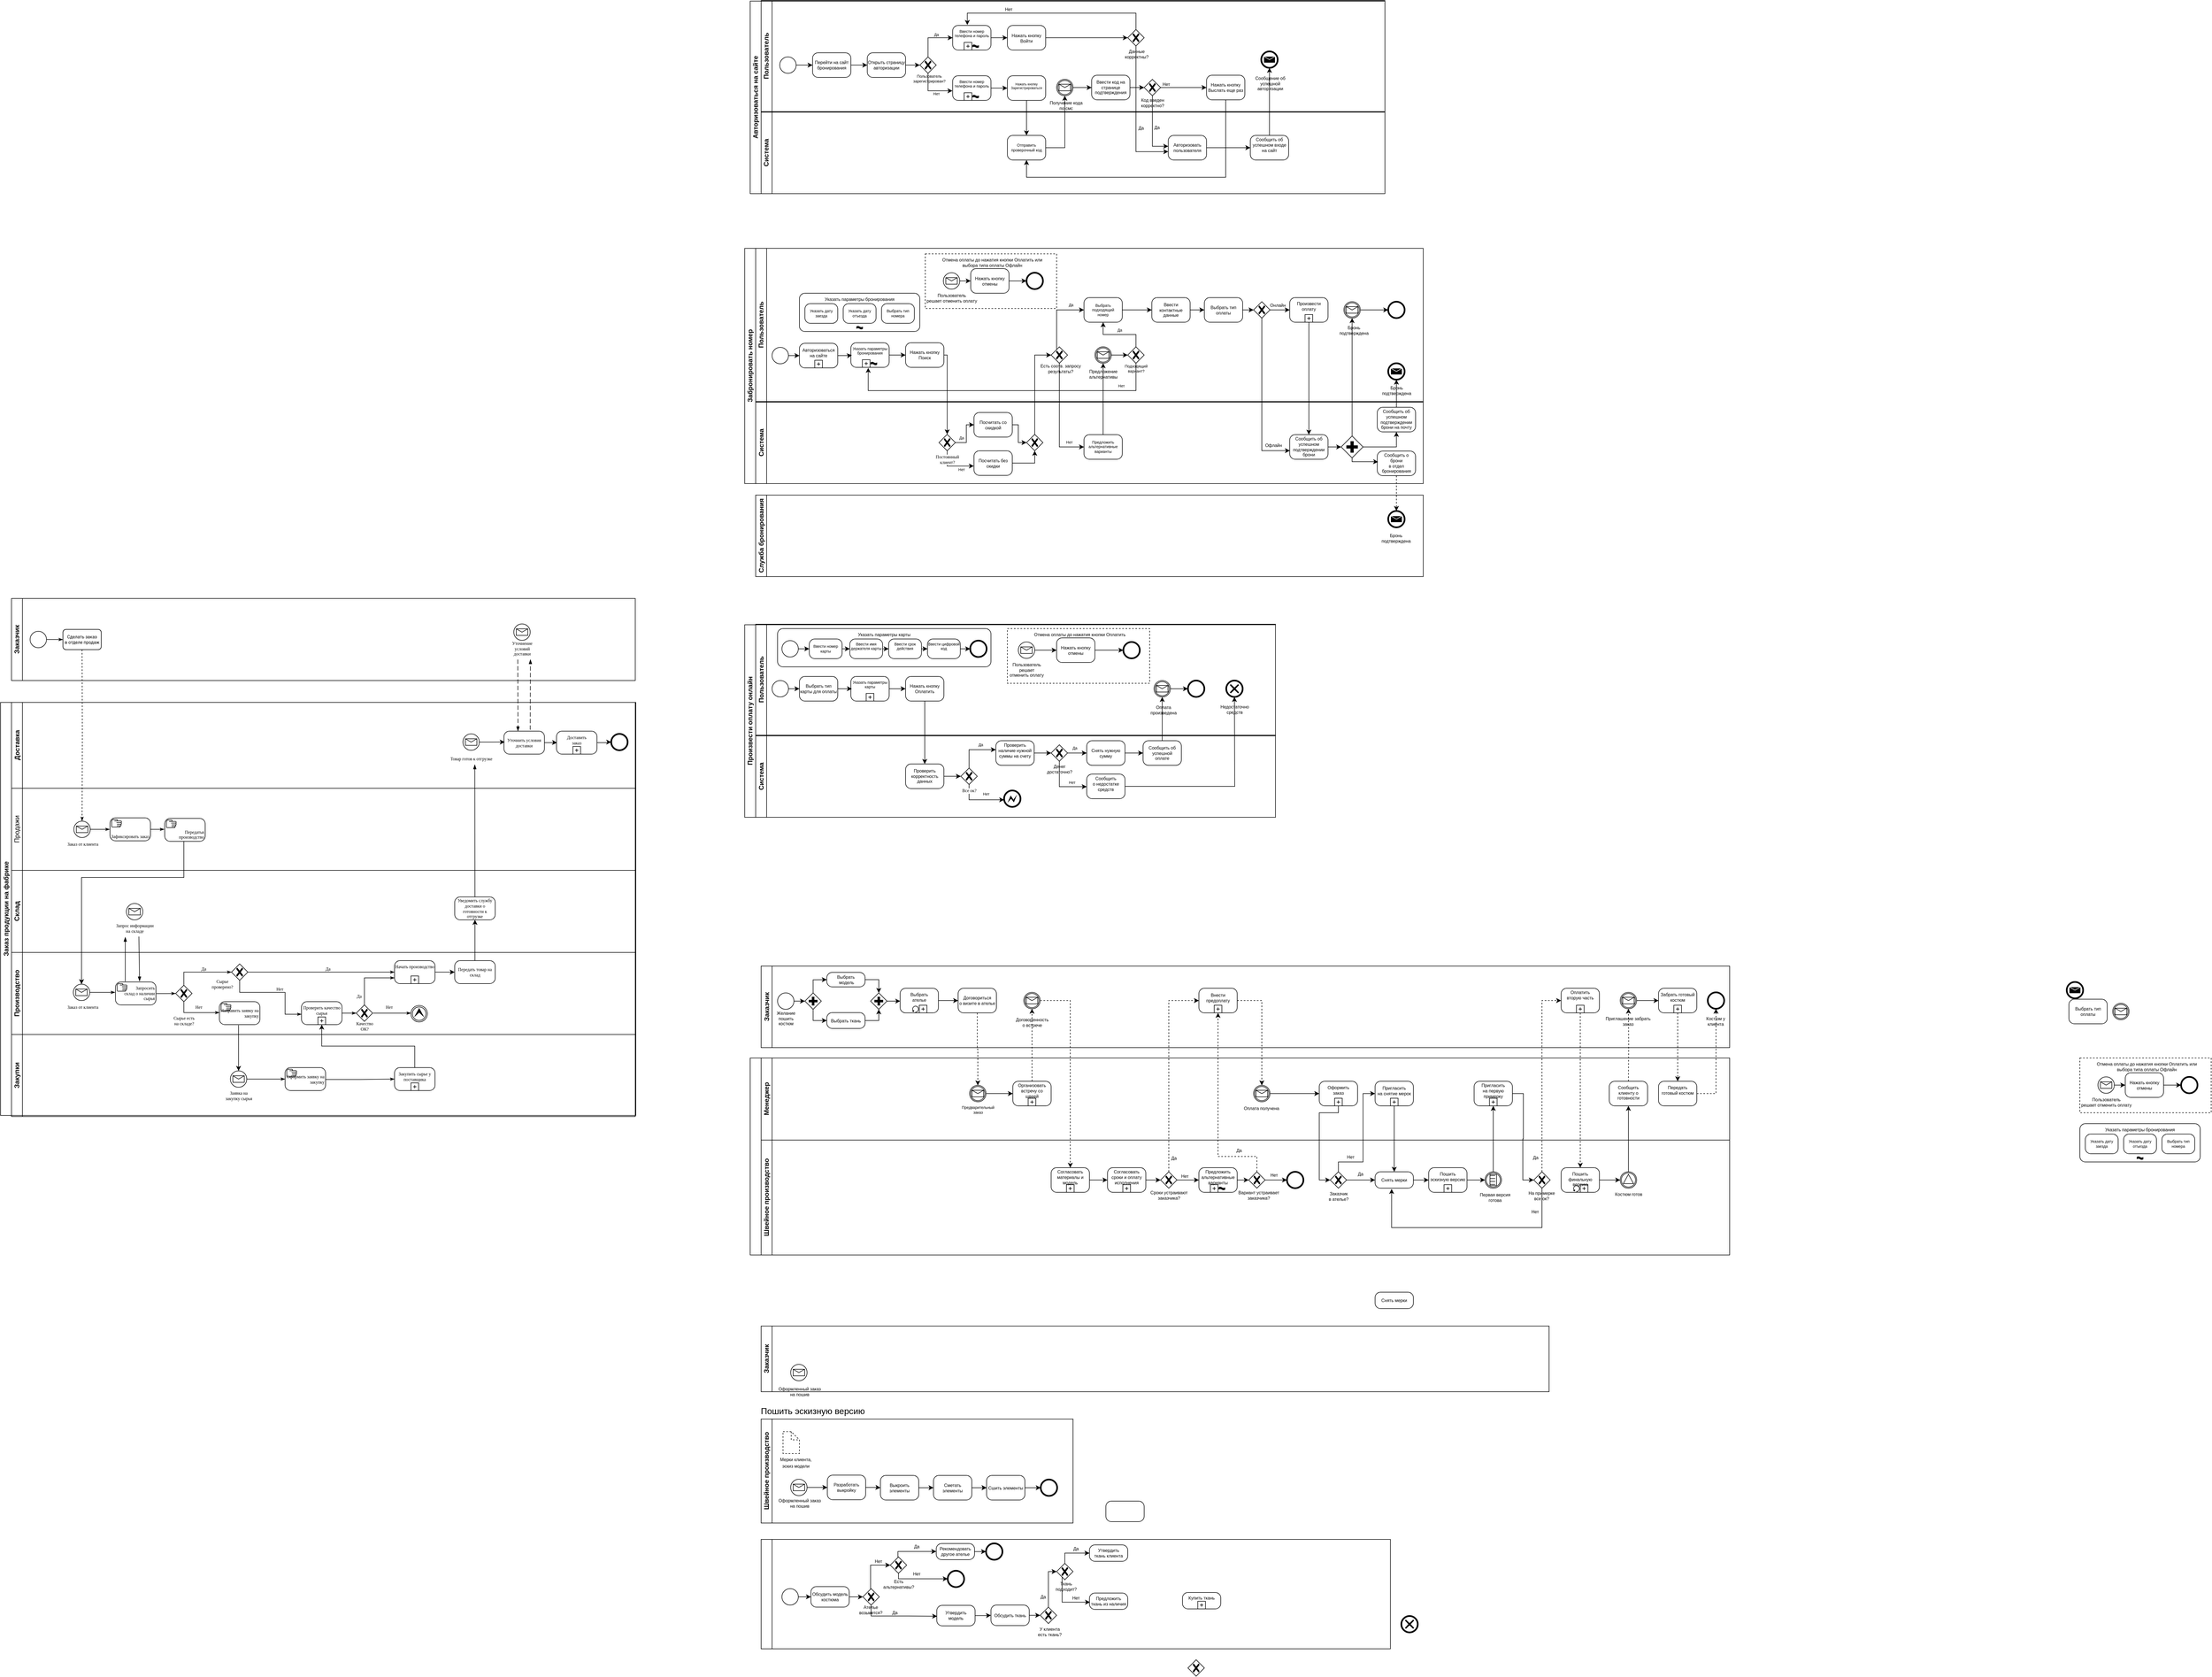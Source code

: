 <mxfile version="20.2.4" type="github">
  <diagram name="Page-1" id="c7488fd3-1785-93aa-aadb-54a6760d102a">
    <mxGraphModel dx="438" dy="226" grid="1" gridSize="10" guides="1" tooltips="1" connect="1" arrows="1" fold="1" page="1" pageScale="1" pageWidth="1100" pageHeight="850" background="none" math="0" shadow="0">
      <root>
        <mxCell id="0" />
        <mxCell id="1" parent="0" />
        <mxCell id="Y7nAUc1ArU3zw-fMrCNe-202" value="&lt;div&gt;Ткань&lt;/div&gt;&lt;div&gt;подходит?&lt;br&gt;&lt;/div&gt;" style="text;html=1;align=center;verticalAlign=middle;resizable=0;points=[];autosize=1;strokeColor=none;fillColor=none;fontSize=8;" vertex="1" parent="1">
          <mxGeometry x="2087" y="2921" width="60" height="30" as="geometry" />
        </mxCell>
        <mxCell id="Y7nAUc1ArU3zw-fMrCNe-173" value="&lt;div&gt;Ателье &lt;br&gt;&lt;/div&gt;&lt;div&gt;возьмется?&lt;/div&gt;" style="text;html=1;align=center;verticalAlign=middle;resizable=0;points=[];autosize=1;strokeColor=none;fillColor=none;fontSize=8;" vertex="1" parent="1">
          <mxGeometry x="1725" y="2964" width="70" height="30" as="geometry" />
        </mxCell>
        <mxCell id="Y7nAUc1ArU3zw-fMrCNe-183" value="&lt;div&gt;Есть &lt;br&gt;&lt;/div&gt;&lt;div&gt;альтернативы?&lt;/div&gt;" style="text;html=1;align=center;verticalAlign=middle;resizable=0;points=[];autosize=1;strokeColor=none;fillColor=none;fontSize=8;" vertex="1" parent="1">
          <mxGeometry x="1771" y="2917" width="80" height="30" as="geometry" />
        </mxCell>
        <mxCell id="Y7nAUc1ArU3zw-fMrCNe-119" value="&lt;div&gt;На примерке&lt;/div&gt;&lt;div&gt;все ок?&lt;br&gt;&lt;/div&gt;" style="text;html=1;align=center;verticalAlign=middle;resizable=0;points=[];autosize=1;strokeColor=none;fillColor=none;fontSize=8;" vertex="1" parent="1">
          <mxGeometry x="2951" y="2206.5" width="70" height="30" as="geometry" />
        </mxCell>
        <mxCell id="bPHD4XQHYkE-oZ2zYIqH-13" value="&amp;nbsp;" style="swimlane;html=1;startSize=20;horizontal=0;container=0;" parent="1" vertex="1">
          <mxGeometry x="1540" y="1970" width="1790" height="360" as="geometry" />
        </mxCell>
        <mxCell id="bPHD4XQHYkE-oZ2zYIqH-14" value="Выбрать&#xa; модель" style="points=[[0.25,0,0],[0.5,0,0],[0.75,0,0],[1,0.25,0],[1,0.5,0],[1,0.75,0],[0.75,1,0],[0.5,1,0],[0.25,1,0],[0,0.75,0],[0,0.5,0],[0,0.25,0]];shape=mxgraph.bpmn.task;whiteSpace=wrap;rectStyle=rounded;size=10;taskMarker=abstract;isLoopStandard=0;isLoopSub=0;fontSize=8;" parent="bPHD4XQHYkE-oZ2zYIqH-13" vertex="1">
          <mxGeometry x="140" y="-156.5" width="70" height="26.5" as="geometry" />
        </mxCell>
        <mxCell id="bPHD4XQHYkE-oZ2zYIqH-16" value="" style="ellipse;whiteSpace=wrap;html=1;rounded=0;shadow=0;labelBackgroundColor=none;strokeWidth=1;fontFamily=Verdana;fontSize=8;align=center;" parent="bPHD4XQHYkE-oZ2zYIqH-13" vertex="1">
          <mxGeometry x="50" y="-119" width="30" height="30" as="geometry" />
        </mxCell>
        <mxCell id="bPHD4XQHYkE-oZ2zYIqH-17" value="" style="group" parent="bPHD4XQHYkE-oZ2zYIqH-13" vertex="1" connectable="0">
          <mxGeometry x="2430" y="100" width="220" height="90" as="geometry" />
        </mxCell>
        <mxCell id="bPHD4XQHYkE-oZ2zYIqH-18" value="Указать параметры бронирования" style="points=[[0.25,0,0],[0.5,0,0],[0.75,0,0],[1,0.25,0],[1,0.5,0],[1,0.75,0],[0.75,1,0],[0.5,1,0],[0.25,1,0],[0,0.75,0],[0,0.5,0],[0,0.25,0]];shape=mxgraph.bpmn.task;whiteSpace=wrap;rectStyle=rounded;size=10;taskMarker=abstract;fontSize=8;html=0;verticalAlign=top;isLoopSub=0;isAdHoc=1;container=1;" parent="bPHD4XQHYkE-oZ2zYIqH-17" vertex="1">
          <mxGeometry y="20" width="220" height="70" as="geometry">
            <mxRectangle x="-260" y="20" width="170" height="30" as="alternateBounds" />
          </mxGeometry>
        </mxCell>
        <mxCell id="bPHD4XQHYkE-oZ2zYIqH-19" value="Указать дату&#xa;заезда" style="points=[[0.25,0,0],[0.5,0,0],[0.75,0,0],[1,0.25,0],[1,0.5,0],[1,0.75,0],[0.75,1,0],[0.5,1,0],[0.25,1,0],[0,0.75,0],[0,0.5,0],[0,0.25,0]];shape=mxgraph.bpmn.task;whiteSpace=wrap;rectStyle=rounded;size=10;taskMarker=abstract;isLoopStandard=0;isLoopSub=0;fontSize=7;verticalAlign=middle;align=center;spacing=0;" parent="bPHD4XQHYkE-oZ2zYIqH-17" vertex="1">
          <mxGeometry x="10" y="39" width="60" height="36" as="geometry" />
        </mxCell>
        <mxCell id="bPHD4XQHYkE-oZ2zYIqH-20" value="Указать дату&#xa;отъезда" style="points=[[0.25,0,0],[0.5,0,0],[0.75,0,0],[1,0.25,0],[1,0.5,0],[1,0.75,0],[0.75,1,0],[0.5,1,0],[0.25,1,0],[0,0.75,0],[0,0.5,0],[0,0.25,0]];shape=mxgraph.bpmn.task;whiteSpace=wrap;rectStyle=rounded;size=10;taskMarker=abstract;isLoopStandard=0;isLoopSub=0;fontSize=7;verticalAlign=middle;align=center;spacing=-5;" parent="bPHD4XQHYkE-oZ2zYIqH-17" vertex="1">
          <mxGeometry x="80" y="39" width="60" height="36" as="geometry" />
        </mxCell>
        <mxCell id="bPHD4XQHYkE-oZ2zYIqH-21" value="Выбрать тип&#xa;номера" style="points=[[0.25,0,0],[0.5,0,0],[0.75,0,0],[1,0.25,0],[1,0.5,0],[1,0.75,0],[0.75,1,0],[0.5,1,0],[0.25,1,0],[0,0.75,0],[0,0.5,0],[0,0.25,0]];shape=mxgraph.bpmn.task;whiteSpace=wrap;rectStyle=rounded;size=10;taskMarker=abstract;isLoopStandard=0;isLoopSub=0;fontSize=7;verticalAlign=middle;align=center;spacing=-5;" parent="bPHD4XQHYkE-oZ2zYIqH-17" vertex="1">
          <mxGeometry x="150" y="39" width="60" height="36" as="geometry" />
        </mxCell>
        <mxCell id="bPHD4XQHYkE-oZ2zYIqH-22" value="" style="group" parent="bPHD4XQHYkE-oZ2zYIqH-13" vertex="1" connectable="0">
          <mxGeometry x="2110" width="260" height="100" as="geometry" />
        </mxCell>
        <mxCell id="bPHD4XQHYkE-oZ2zYIqH-23" value="Отмена оплаты до нажатия кнопки Оплатить или &#xa;выбора типа оплаты Офлайн&#xa;" style="points=[[0.25,0,0],[0.5,0,0],[0.75,0,0],[1,0.25,0],[1,0.5,0],[1,0.75,0],[0.75,1,0],[0.5,1,0],[0.25,1,0],[0,0.75,0],[0,0.5,0],[0,0.25,0]];shape=mxgraph.bpmn.task;arcSize=10;taskMarker=abstract;outline=none;symbol=general;bpmnShapeType=subprocess;isLoopSub=0;verticalAlign=top;align=center;spacingLeft=5;fontSize=8;html=0;" parent="bPHD4XQHYkE-oZ2zYIqH-22" vertex="1">
          <mxGeometry x="320" width="240" height="100" as="geometry" />
        </mxCell>
        <mxCell id="bPHD4XQHYkE-oZ2zYIqH-24" value="&lt;div&gt;Пользователь&lt;/div&gt;&lt;div&gt;решает отменить оплату&lt;br&gt;&lt;/div&gt;" style="points=[[0.145,0.145,0],[0.5,0,0],[0.855,0.145,0],[1,0.5,0],[0.855,0.855,0],[0.5,1,0],[0.145,0.855,0],[0,0.5,0]];shape=mxgraph.bpmn.event;html=1;verticalLabelPosition=bottom;labelBackgroundColor=#ffffff;verticalAlign=top;align=center;perimeter=ellipsePerimeter;outlineConnect=0;aspect=fixed;outline=standard;symbol=message;fontSize=8;" parent="bPHD4XQHYkE-oZ2zYIqH-22" vertex="1">
          <mxGeometry x="353" y="34.5" width="30" height="30" as="geometry" />
        </mxCell>
        <mxCell id="bPHD4XQHYkE-oZ2zYIqH-25" value="Нажать кнопку отмены" style="points=[[0.25,0,0],[0.5,0,0],[0.75,0,0],[1,0.25,0],[1,0.5,0],[1,0.75,0],[0.75,1,0],[0.5,1,0],[0.25,1,0],[0,0.75,0],[0,0.5,0],[0,0.25,0]];shape=mxgraph.bpmn.task;whiteSpace=wrap;rectStyle=rounded;size=10;taskMarker=abstract;fontSize=8;html=0;" parent="bPHD4XQHYkE-oZ2zYIqH-22" vertex="1">
          <mxGeometry x="403" y="27" width="70" height="45" as="geometry" />
        </mxCell>
        <mxCell id="bPHD4XQHYkE-oZ2zYIqH-26" style="edgeStyle=orthogonalEdgeStyle;rounded=0;orthogonalLoop=1;jettySize=auto;html=1;entryX=0;entryY=0.5;entryDx=0;entryDy=0;entryPerimeter=0;fontSize=8;" parent="bPHD4XQHYkE-oZ2zYIqH-22" source="bPHD4XQHYkE-oZ2zYIqH-24" target="bPHD4XQHYkE-oZ2zYIqH-25" edge="1">
          <mxGeometry relative="1" as="geometry" />
        </mxCell>
        <mxCell id="bPHD4XQHYkE-oZ2zYIqH-27" value="" style="points=[[0.145,0.145,0],[0.5,0,0],[0.855,0.145,0],[1,0.5,0],[0.855,0.855,0],[0.5,1,0],[0.145,0.855,0],[0,0.5,0]];shape=mxgraph.bpmn.event;html=1;verticalLabelPosition=bottom;labelBackgroundColor=#ffffff;verticalAlign=top;align=center;perimeter=ellipsePerimeter;outlineConnect=0;aspect=fixed;outline=end;symbol=terminate2;fontSize=8;" parent="bPHD4XQHYkE-oZ2zYIqH-22" vertex="1">
          <mxGeometry x="505" y="34.5" width="30" height="30" as="geometry" />
        </mxCell>
        <mxCell id="bPHD4XQHYkE-oZ2zYIqH-28" style="edgeStyle=orthogonalEdgeStyle;rounded=0;orthogonalLoop=1;jettySize=auto;html=1;fontSize=8;" parent="bPHD4XQHYkE-oZ2zYIqH-22" source="bPHD4XQHYkE-oZ2zYIqH-25" target="bPHD4XQHYkE-oZ2zYIqH-27" edge="1">
          <mxGeometry relative="1" as="geometry" />
        </mxCell>
        <mxCell id="bPHD4XQHYkE-oZ2zYIqH-59" value="" style="points=[[0.145,0.145,0],[0.5,0,0],[0.855,0.145,0],[1,0.5,0],[0.855,0.855,0],[0.5,1,0],[0.145,0.855,0],[0,0.5,0]];shape=mxgraph.bpmn.event;html=1;verticalLabelPosition=bottom;labelBackgroundColor=#ffffff;verticalAlign=top;align=center;perimeter=ellipsePerimeter;outlineConnect=0;aspect=fixed;outline=catching;symbol=message;fontSize=8;" parent="bPHD4XQHYkE-oZ2zYIqH-13" vertex="1">
          <mxGeometry x="401" y="50" width="30" height="30" as="geometry" />
        </mxCell>
        <mxCell id="bPHD4XQHYkE-oZ2zYIqH-60" value="&lt;div&gt;Предварительный&lt;/div&gt;&lt;div&gt;заказ&lt;br&gt;&lt;/div&gt;" style="text;html=1;align=center;verticalAlign=middle;resizable=0;points=[];autosize=1;strokeColor=none;fillColor=none;fontSize=7;" parent="bPHD4XQHYkE-oZ2zYIqH-13" vertex="1">
          <mxGeometry x="376" y="80" width="80" height="30" as="geometry" />
        </mxCell>
        <mxCell id="bPHD4XQHYkE-oZ2zYIqH-5" value="Согласовать материалы и модель&#xa;" style="points=[[0.25,0,0],[0.5,0,0],[0.75,0,0],[1,0.25,0],[1,0.5,0],[1,0.75,0],[0.75,1,0],[0.5,1,0],[0.25,1,0],[0,0.75,0],[0,0.5,0],[0,0.25,0]];shape=mxgraph.bpmn.task;whiteSpace=wrap;rectStyle=rounded;size=10;taskMarker=abstract;isLoopStandard=0;isLoopSub=1;fontSize=8;" parent="bPHD4XQHYkE-oZ2zYIqH-13" vertex="1">
          <mxGeometry x="550" y="200.5" width="70" height="45" as="geometry" />
        </mxCell>
        <mxCell id="bPHD4XQHYkE-oZ2zYIqH-143" value="&lt;div&gt;Сроки устраивают&lt;/div&gt;&lt;div&gt;заказчика?&lt;br&gt;&lt;/div&gt;" style="text;html=1;align=center;verticalAlign=middle;resizable=0;points=[];autosize=1;strokeColor=none;fillColor=none;fontSize=8;" parent="bPHD4XQHYkE-oZ2zYIqH-13" vertex="1">
          <mxGeometry x="720" y="236" width="90" height="30" as="geometry" />
        </mxCell>
        <mxCell id="Y7nAUc1ArU3zw-fMrCNe-11" value="Предложить&#xa;альтернативные&#xa;варианты&#xa;" style="points=[[0.25,0,0],[0.5,0,0],[0.75,0,0],[1,0.25,0],[1,0.5,0],[1,0.75,0],[0.75,1,0],[0.5,1,0],[0.25,1,0],[0,0.75,0],[0,0.5,0],[0,0.25,0]];shape=mxgraph.bpmn.task;whiteSpace=wrap;rectStyle=rounded;size=10;taskMarker=abstract;isLoopStandard=0;isLoopSub=1;fontSize=8;isAdHoc=1;" vertex="1" parent="bPHD4XQHYkE-oZ2zYIqH-13">
          <mxGeometry x="820" y="200.5" width="70" height="45" as="geometry" />
        </mxCell>
        <mxCell id="bPHD4XQHYkE-oZ2zYIqH-77" value="Пошить &#xa;эскизную версию&#xa;" style="points=[[0.25,0,0],[0.5,0,0],[0.75,0,0],[1,0.25,0],[1,0.5,0],[1,0.75,0],[0.75,1,0],[0.5,1,0],[0.25,1,0],[0,0.75,0],[0,0.5,0],[0,0.25,0]];shape=mxgraph.bpmn.task;whiteSpace=wrap;rectStyle=rounded;size=10;taskMarker=abstract;isLoopStandard=0;isLoopSub=1;fontSize=8;verticalAlign=top;" parent="bPHD4XQHYkE-oZ2zYIqH-13" vertex="1">
          <mxGeometry x="1240" y="200.5" width="70" height="45" as="geometry" />
        </mxCell>
        <mxCell id="Y7nAUc1ArU3zw-fMrCNe-17" value="" style="points=[[0.145,0.145,0],[0.5,0,0],[0.855,0.145,0],[1,0.5,0],[0.855,0.855,0],[0.5,1,0],[0.145,0.855,0],[0,0.5,0]];shape=mxgraph.bpmn.event;html=1;verticalLabelPosition=bottom;labelBackgroundColor=#ffffff;verticalAlign=top;align=center;perimeter=ellipsePerimeter;outlineConnect=0;aspect=fixed;outline=end;symbol=terminate2;fontSize=8;" vertex="1" parent="bPHD4XQHYkE-oZ2zYIqH-13">
          <mxGeometry x="981" y="208" width="30" height="30" as="geometry" />
        </mxCell>
        <mxCell id="Y7nAUc1ArU3zw-fMrCNe-22" value="Да" style="text;html=1;align=center;verticalAlign=middle;resizable=0;points=[];autosize=1;strokeColor=none;fillColor=none;fontSize=8;" vertex="1" parent="bPHD4XQHYkE-oZ2zYIqH-13">
          <mxGeometry x="878" y="159" width="30" height="20" as="geometry" />
        </mxCell>
        <mxCell id="Y7nAUc1ArU3zw-fMrCNe-88" value="Нет" style="text;html=1;align=center;verticalAlign=middle;resizable=0;points=[];autosize=1;strokeColor=none;fillColor=none;fontSize=8;" vertex="1" parent="bPHD4XQHYkE-oZ2zYIqH-13">
          <mxGeometry x="1077" y="170.5" width="40" height="20" as="geometry" />
        </mxCell>
        <mxCell id="Y7nAUc1ArU3zw-fMrCNe-61" value="&lt;div&gt;Заказчик&lt;/div&gt;&lt;div&gt;в ателье?&lt;br&gt;&lt;/div&gt;" style="text;html=1;align=center;verticalAlign=middle;resizable=0;points=[];autosize=1;strokeColor=none;fillColor=none;fontSize=8;" vertex="1" parent="bPHD4XQHYkE-oZ2zYIqH-13">
          <mxGeometry x="1045" y="238" width="60" height="30" as="geometry" />
        </mxCell>
        <mxCell id="Y7nAUc1ArU3zw-fMrCNe-62" value="Пригласить &#xa;на снятие мерок&#xa;" style="points=[[0.25,0,0],[0.5,0,0],[0.75,0,0],[1,0.25,0],[1,0.5,0],[1,0.75,0],[0.75,1,0],[0.5,1,0],[0.25,1,0],[0,0.75,0],[0,0.5,0],[0,0.25,0]];shape=mxgraph.bpmn.task;whiteSpace=wrap;rectStyle=rounded;size=10;taskMarker=abstract;isLoopStandard=0;isLoopSub=1;fontSize=8;" vertex="1" parent="bPHD4XQHYkE-oZ2zYIqH-13">
          <mxGeometry x="1142" y="42.5" width="70" height="45" as="geometry" />
        </mxCell>
        <mxCell id="25cziOm2FhxU-sNZid3r-284" style="edgeStyle=orthogonalEdgeStyle;rounded=0;orthogonalLoop=1;jettySize=auto;html=1;entryX=0;entryY=0.5;entryDx=0;entryDy=0;entryPerimeter=0;fontSize=8;" parent="1" source="25cziOm2FhxU-sNZid3r-280" target="25cziOm2FhxU-sNZid3r-198" edge="1">
          <mxGeometry relative="1" as="geometry">
            <Array as="points">
              <mxPoint x="2060" y="685" />
            </Array>
          </mxGeometry>
        </mxCell>
        <mxCell id="25cziOm2FhxU-sNZid3r-280" value="" style="points=[[0.25,0.25,0],[0.5,0,0],[0.75,0.25,0],[1,0.5,0],[0.75,0.75,0],[0.5,1,0],[0.25,0.75,0],[0,0.5,0]];shape=mxgraph.bpmn.gateway2;html=1;verticalLabelPosition=bottom;labelBackgroundColor=#ffffff;verticalAlign=top;align=center;perimeter=rhombusPerimeter;outlineConnect=0;outline=none;symbol=none;gwType=exclusive;fontFamily=Verdana;fontSize=8;" parent="1" vertex="1">
          <mxGeometry x="2045" y="830" width="30" height="30" as="geometry" />
        </mxCell>
        <mxCell id="gR5x1iu0TX8cfBhImnCA-141" value="Склад" style="swimlane;html=1;startSize=20;horizontal=0;" parent="1" vertex="1">
          <mxGeometry x="190" y="1627" width="1140" height="150" as="geometry" />
        </mxCell>
        <mxCell id="gR5x1iu0TX8cfBhImnCA-142" value="" style="points=[[0.145,0.145,0],[0.5,0,0],[0.855,0.145,0],[1,0.5,0],[0.855,0.855,0],[0.5,1,0],[0.145,0.855,0],[0,0.5,0]];shape=mxgraph.bpmn.event;html=1;verticalLabelPosition=bottom;labelBackgroundColor=#ffffff;verticalAlign=top;align=center;perimeter=ellipsePerimeter;outlineConnect=0;aspect=fixed;outline=standard;symbol=message;fontFamily=Verdana;fontSize=8;" parent="gR5x1iu0TX8cfBhImnCA-141" vertex="1">
          <mxGeometry x="210" y="60.5" width="30" height="30" as="geometry" />
        </mxCell>
        <mxCell id="gR5x1iu0TX8cfBhImnCA-143" value="&lt;div&gt;Запрос информации&lt;/div&gt;&lt;div&gt;на складе&lt;br&gt;&lt;/div&gt;" style="text;html=1;align=center;verticalAlign=middle;resizable=0;points=[];autosize=1;strokeColor=none;fillColor=none;fontSize=8;fontFamily=Verdana;" parent="gR5x1iu0TX8cfBhImnCA-141" vertex="1">
          <mxGeometry x="170" y="90.5" width="110" height="30" as="geometry" />
        </mxCell>
        <mxCell id="gR5x1iu0TX8cfBhImnCA-144" value="Уведомить службу доставки о готовности к отгрузке" style="points=[[0.25,0,0],[0.5,0,0],[0.75,0,0],[1,0.25,0],[1,0.5,0],[1,0.75,0],[0.75,1,0],[0.5,1,0],[0.25,1,0],[0,0.75,0],[0,0.5,0],[0,0.25,0]];shape=mxgraph.bpmn.task;whiteSpace=wrap;rectStyle=rounded;size=10;taskMarker=abstract;fontFamily=Verdana;fontSize=8;" parent="gR5x1iu0TX8cfBhImnCA-141" vertex="1">
          <mxGeometry x="810" y="48.5" width="74" height="42" as="geometry" />
        </mxCell>
        <mxCell id="gR5x1iu0TX8cfBhImnCA-145" value="&lt;div&gt;Производство&lt;/div&gt;" style="swimlane;html=1;startSize=20;horizontal=0;" parent="1" vertex="1">
          <mxGeometry x="190" y="1777" width="1140" height="150" as="geometry" />
        </mxCell>
        <mxCell id="gR5x1iu0TX8cfBhImnCA-146" value="Да" style="edgeStyle=orthogonalEdgeStyle;rounded=0;html=1;labelBackgroundColor=none;startArrow=none;startFill=0;startSize=5;endArrow=classicThin;endFill=1;endSize=5;jettySize=auto;orthogonalLoop=1;strokeWidth=1;fontFamily=Verdana;fontSize=8;exitX=0.5;exitY=0;exitDx=0;exitDy=0;exitPerimeter=0;" parent="gR5x1iu0TX8cfBhImnCA-145" source="gR5x1iu0TX8cfBhImnCA-147" target="gR5x1iu0TX8cfBhImnCA-155" edge="1">
          <mxGeometry x="0.085" y="6" relative="1" as="geometry">
            <mxPoint as="offset" />
            <mxPoint x="315" y="56" as="sourcePoint" />
            <mxPoint x="380" y="36" as="targetPoint" />
            <Array as="points">
              <mxPoint x="315" y="36" />
            </Array>
          </mxGeometry>
        </mxCell>
        <mxCell id="gR5x1iu0TX8cfBhImnCA-147" value="" style="points=[[0.25,0.25,0],[0.5,0,0],[0.75,0.25,0],[1,0.5,0],[0.75,0.75,0],[0.5,1,0],[0.25,0.75,0],[0,0.5,0]];shape=mxgraph.bpmn.gateway2;html=1;verticalLabelPosition=bottom;labelBackgroundColor=#ffffff;verticalAlign=top;align=center;perimeter=rhombusPerimeter;outlineConnect=0;outline=none;symbol=none;gwType=exclusive;fontFamily=Verdana;fontSize=8;" parent="gR5x1iu0TX8cfBhImnCA-145" vertex="1">
          <mxGeometry x="300" y="60" width="30" height="30" as="geometry" />
        </mxCell>
        <mxCell id="gR5x1iu0TX8cfBhImnCA-148" value="&lt;div&gt;Сырье есть &lt;br&gt;&lt;/div&gt;&lt;div&gt;на складе?&lt;/div&gt;" style="text;html=1;align=center;verticalAlign=middle;resizable=0;points=[];autosize=1;strokeColor=none;fillColor=none;fontSize=8;fontFamily=Verdana;" parent="gR5x1iu0TX8cfBhImnCA-145" vertex="1">
          <mxGeometry x="280" y="110" width="70" height="30" as="geometry" />
        </mxCell>
        <mxCell id="gR5x1iu0TX8cfBhImnCA-149" value="Нет" style="edgeStyle=orthogonalEdgeStyle;rounded=0;html=1;labelBackgroundColor=none;startArrow=none;startFill=0;startSize=5;endArrow=classicThin;endFill=1;endSize=5;jettySize=auto;orthogonalLoop=1;strokeWidth=1;fontFamily=Verdana;fontSize=8;exitX=0.5;exitY=1;exitDx=0;exitDy=0;exitPerimeter=0;" parent="gR5x1iu0TX8cfBhImnCA-145" source="gR5x1iu0TX8cfBhImnCA-147" target="gR5x1iu0TX8cfBhImnCA-150" edge="1">
          <mxGeometry x="0.091" y="10" relative="1" as="geometry">
            <mxPoint as="offset" />
            <mxPoint x="306" y="110" as="sourcePoint" />
            <mxPoint x="490" y="110" as="targetPoint" />
            <Array as="points">
              <mxPoint x="315" y="110" />
            </Array>
          </mxGeometry>
        </mxCell>
        <mxCell id="gR5x1iu0TX8cfBhImnCA-150" value="Направить заявку на закупку" style="points=[[0.25,0,0],[0.5,0,0],[0.75,0,0],[1,0.25,0],[1,0.5,0],[1,0.75,0],[0.75,1,0],[0.5,1,0],[0.25,1,0],[0,0.75,0],[0,0.5,0],[0,0.25,0]];shape=mxgraph.bpmn.task;whiteSpace=wrap;rectStyle=rounded;size=10;taskMarker=manual;fontFamily=Verdana;fontSize=8;align=right;" parent="gR5x1iu0TX8cfBhImnCA-145" vertex="1">
          <mxGeometry x="380" y="90" width="74" height="42" as="geometry" />
        </mxCell>
        <mxCell id="gR5x1iu0TX8cfBhImnCA-151" value="Запросить &#xa;склад о наличии &#xa;сырья" style="points=[[0.25,0,0],[0.5,0,0],[0.75,0,0],[1,0.25,0],[1,0.5,0],[1,0.75,0],[0.75,1,0],[0.5,1,0],[0.25,1,0],[0,0.75,0],[0,0.5,0],[0,0.25,0]];shape=mxgraph.bpmn.task;whiteSpace=wrap;rectStyle=rounded;size=10;taskMarker=manual;fontFamily=Verdana;fontSize=8;align=right;" parent="gR5x1iu0TX8cfBhImnCA-145" vertex="1">
          <mxGeometry x="190" y="54" width="74" height="42" as="geometry" />
        </mxCell>
        <mxCell id="gR5x1iu0TX8cfBhImnCA-152" style="edgeStyle=orthogonalEdgeStyle;rounded=0;html=1;labelBackgroundColor=none;startArrow=none;startFill=0;startSize=5;endArrow=classicThin;endFill=1;endSize=5;jettySize=auto;orthogonalLoop=1;strokeWidth=1;fontFamily=Verdana;fontSize=8;exitX=1.011;exitY=0.506;exitDx=0;exitDy=0;exitPerimeter=0;" parent="gR5x1iu0TX8cfBhImnCA-145" source="gR5x1iu0TX8cfBhImnCA-151" target="gR5x1iu0TX8cfBhImnCA-147" edge="1">
          <mxGeometry relative="1" as="geometry">
            <mxPoint x="270" y="75" as="sourcePoint" />
            <mxPoint x="300" y="74" as="targetPoint" />
          </mxGeometry>
        </mxCell>
        <mxCell id="gR5x1iu0TX8cfBhImnCA-153" style="edgeStyle=orthogonalEdgeStyle;rounded=0;orthogonalLoop=1;jettySize=auto;html=1;entryX=0;entryY=0.5;entryDx=0;entryDy=0;entryPerimeter=0;fontFamily=Verdana;fontSize=8;" parent="gR5x1iu0TX8cfBhImnCA-145" source="gR5x1iu0TX8cfBhImnCA-154" target="gR5x1iu0TX8cfBhImnCA-167" edge="1">
          <mxGeometry relative="1" as="geometry" />
        </mxCell>
        <mxCell id="gR5x1iu0TX8cfBhImnCA-154" value="Начать производство" style="points=[[0.25,0,0],[0.5,0,0],[0.75,0,0],[1,0.25,0],[1,0.5,0],[1,0.75,0],[0.75,1,0],[0.5,1,0],[0.25,1,0],[0,0.75,0],[0,0.5,0],[0,0.25,0]];shape=mxgraph.bpmn.task;whiteSpace=wrap;rectStyle=rounded;size=10;taskMarker=abstract;isLoopSub=1;fontFamily=Verdana;fontSize=8;horizontal=1;verticalAlign=top;" parent="gR5x1iu0TX8cfBhImnCA-145" vertex="1">
          <mxGeometry x="700" y="15" width="74" height="42" as="geometry" />
        </mxCell>
        <mxCell id="gR5x1iu0TX8cfBhImnCA-155" value="" style="points=[[0.25,0.25,0],[0.5,0,0],[0.75,0.25,0],[1,0.5,0],[0.75,0.75,0],[0.5,1,0],[0.25,0.75,0],[0,0.5,0]];shape=mxgraph.bpmn.gateway2;html=1;verticalLabelPosition=bottom;labelBackgroundColor=#ffffff;verticalAlign=top;align=center;perimeter=rhombusPerimeter;outlineConnect=0;outline=none;symbol=none;gwType=exclusive;fontFamily=Verdana;fontSize=8;" parent="gR5x1iu0TX8cfBhImnCA-145" vertex="1">
          <mxGeometry x="402" y="21" width="30" height="30" as="geometry" />
        </mxCell>
        <mxCell id="gR5x1iu0TX8cfBhImnCA-156" value="&lt;div&gt;Сырье &lt;br&gt;&lt;/div&gt;&lt;div&gt;проверено?&lt;/div&gt;" style="text;html=1;align=center;verticalAlign=middle;resizable=0;points=[];autosize=1;strokeColor=none;fillColor=none;fontSize=8;fontFamily=Verdana;" parent="gR5x1iu0TX8cfBhImnCA-145" vertex="1">
          <mxGeometry x="350" y="43" width="70" height="30" as="geometry" />
        </mxCell>
        <mxCell id="gR5x1iu0TX8cfBhImnCA-157" value="Проверить качество сырья" style="points=[[0.25,0,0],[0.5,0,0],[0.75,0,0],[1,0.25,0],[1,0.5,0],[1,0.75,0],[0.75,1,0],[0.5,1,0],[0.25,1,0],[0,0.75,0],[0,0.5,0],[0,0.25,0]];shape=mxgraph.bpmn.task;whiteSpace=wrap;rectStyle=rounded;size=10;taskMarker=abstract;isLoopSub=1;fontFamily=Verdana;fontSize=8;horizontal=1;verticalAlign=top;" parent="gR5x1iu0TX8cfBhImnCA-145" vertex="1">
          <mxGeometry x="530" y="90" width="74" height="42" as="geometry" />
        </mxCell>
        <mxCell id="gR5x1iu0TX8cfBhImnCA-158" value="Нет" style="edgeStyle=orthogonalEdgeStyle;rounded=0;html=1;labelBackgroundColor=none;startArrow=none;startFill=0;startSize=5;endArrow=classicThin;endFill=1;endSize=5;jettySize=auto;orthogonalLoop=1;strokeWidth=1;fontFamily=Verdana;fontSize=8;exitX=0.5;exitY=1;exitDx=0;exitDy=0;exitPerimeter=0;entryX=0;entryY=0.548;entryDx=0;entryDy=0;entryPerimeter=0;" parent="gR5x1iu0TX8cfBhImnCA-145" source="gR5x1iu0TX8cfBhImnCA-155" target="gR5x1iu0TX8cfBhImnCA-157" edge="1">
          <mxGeometry x="0.085" y="6" relative="1" as="geometry">
            <mxPoint as="offset" />
            <mxPoint x="325" y="70" as="sourcePoint" />
            <mxPoint x="510" y="73" as="targetPoint" />
            <Array as="points">
              <mxPoint x="417" y="73" />
              <mxPoint x="500" y="73" />
              <mxPoint x="500" y="113" />
            </Array>
          </mxGeometry>
        </mxCell>
        <mxCell id="gR5x1iu0TX8cfBhImnCA-159" value="Да" style="edgeStyle=orthogonalEdgeStyle;rounded=0;html=1;labelBackgroundColor=none;startArrow=none;startFill=0;startSize=5;endArrow=classicThin;endFill=1;endSize=5;jettySize=auto;orthogonalLoop=1;strokeWidth=1;fontFamily=Verdana;fontSize=8;exitX=1;exitY=0.5;exitDx=0;exitDy=0;exitPerimeter=0;" parent="gR5x1iu0TX8cfBhImnCA-145" source="gR5x1iu0TX8cfBhImnCA-155" target="gR5x1iu0TX8cfBhImnCA-154" edge="1">
          <mxGeometry x="0.085" y="6" relative="1" as="geometry">
            <mxPoint as="offset" />
            <mxPoint x="440" y="33" as="sourcePoint" />
            <mxPoint x="670" y="36" as="targetPoint" />
            <Array as="points" />
          </mxGeometry>
        </mxCell>
        <mxCell id="gR5x1iu0TX8cfBhImnCA-160" value="" style="points=[[0.25,0.25,0],[0.5,0,0],[0.75,0.25,0],[1,0.5,0],[0.75,0.75,0],[0.5,1,0],[0.25,0.75,0],[0,0.5,0]];shape=mxgraph.bpmn.gateway2;html=1;verticalLabelPosition=bottom;labelBackgroundColor=#ffffff;verticalAlign=top;align=center;perimeter=rhombusPerimeter;outlineConnect=0;outline=none;symbol=none;gwType=exclusive;fontFamily=Verdana;fontSize=8;" parent="gR5x1iu0TX8cfBhImnCA-145" vertex="1">
          <mxGeometry x="630" y="96" width="30" height="30" as="geometry" />
        </mxCell>
        <mxCell id="gR5x1iu0TX8cfBhImnCA-161" value="" style="edgeStyle=orthogonalEdgeStyle;rounded=0;html=1;labelBackgroundColor=none;startArrow=none;startFill=0;startSize=5;endArrow=classicThin;endFill=1;endSize=5;jettySize=auto;orthogonalLoop=1;strokeWidth=1;fontFamily=Verdana;fontSize=8;exitX=1;exitY=0.5;exitDx=0;exitDy=0;exitPerimeter=0;" parent="gR5x1iu0TX8cfBhImnCA-145" source="gR5x1iu0TX8cfBhImnCA-157" target="gR5x1iu0TX8cfBhImnCA-160" edge="1">
          <mxGeometry x="0.63" y="-12" relative="1" as="geometry">
            <mxPoint as="offset" />
            <mxPoint x="442" y="46" as="sourcePoint" />
            <mxPoint x="710" y="46" as="targetPoint" />
            <Array as="points" />
          </mxGeometry>
        </mxCell>
        <mxCell id="gR5x1iu0TX8cfBhImnCA-162" value="&lt;div&gt;Качество&lt;/div&gt;&lt;div&gt;ОК?&lt;/div&gt;" style="text;html=1;align=center;verticalAlign=middle;resizable=0;points=[];autosize=1;strokeColor=none;fillColor=none;fontSize=8;fontFamily=Verdana;" parent="gR5x1iu0TX8cfBhImnCA-145" vertex="1">
          <mxGeometry x="615" y="120" width="60" height="30" as="geometry" />
        </mxCell>
        <mxCell id="gR5x1iu0TX8cfBhImnCA-163" value="" style="edgeStyle=orthogonalEdgeStyle;rounded=0;html=1;labelBackgroundColor=none;startArrow=none;startFill=0;startSize=5;endArrow=classicThin;endFill=1;endSize=5;jettySize=auto;orthogonalLoop=1;strokeWidth=1;fontFamily=Verdana;fontSize=8;exitX=0.5;exitY=0;exitDx=0;exitDy=0;exitPerimeter=0;entryX=0;entryY=0.75;entryDx=0;entryDy=0;entryPerimeter=0;" parent="gR5x1iu0TX8cfBhImnCA-145" source="gR5x1iu0TX8cfBhImnCA-160" target="gR5x1iu0TX8cfBhImnCA-154" edge="1">
          <mxGeometry x="0.63" y="-12" relative="1" as="geometry">
            <mxPoint as="offset" />
            <mxPoint x="614" y="121" as="sourcePoint" />
            <mxPoint x="640" y="121" as="targetPoint" />
            <Array as="points" />
          </mxGeometry>
        </mxCell>
        <mxCell id="gR5x1iu0TX8cfBhImnCA-164" value="Да" style="text;html=1;align=center;verticalAlign=middle;resizable=0;points=[];autosize=1;strokeColor=none;fillColor=none;fontSize=8;fontFamily=Verdana;" parent="gR5x1iu0TX8cfBhImnCA-145" vertex="1">
          <mxGeometry x="620" y="70" width="30" height="20" as="geometry" />
        </mxCell>
        <mxCell id="gR5x1iu0TX8cfBhImnCA-165" value="Нет" style="text;html=1;align=center;verticalAlign=middle;resizable=0;points=[];autosize=1;strokeColor=none;fillColor=none;fontSize=8;fontFamily=Verdana;" parent="gR5x1iu0TX8cfBhImnCA-145" vertex="1">
          <mxGeometry x="670" y="90" width="40" height="20" as="geometry" />
        </mxCell>
        <mxCell id="gR5x1iu0TX8cfBhImnCA-166" value="" style="points=[[0.145,0.145,0],[0.5,0,0],[0.855,0.145,0],[1,0.5,0],[0.855,0.855,0],[0.5,1,0],[0.145,0.855,0],[0,0.5,0]];shape=mxgraph.bpmn.event;html=1;verticalLabelPosition=bottom;labelBackgroundColor=#ffffff;verticalAlign=top;align=center;perimeter=ellipsePerimeter;outlineConnect=0;aspect=fixed;outline=throwing;symbol=escalation;fontFamily=Verdana;fontSize=8;" parent="gR5x1iu0TX8cfBhImnCA-145" vertex="1">
          <mxGeometry x="730" y="97" width="30" height="30" as="geometry" />
        </mxCell>
        <mxCell id="gR5x1iu0TX8cfBhImnCA-167" value="Передать товар на склад" style="points=[[0.25,0,0],[0.5,0,0],[0.75,0,0],[1,0.25,0],[1,0.5,0],[1,0.75,0],[0.75,1,0],[0.5,1,0],[0.25,1,0],[0,0.75,0],[0,0.5,0],[0,0.25,0]];shape=mxgraph.bpmn.task;whiteSpace=wrap;rectStyle=rounded;size=10;taskMarker=abstract;fontFamily=Verdana;fontSize=8;" parent="gR5x1iu0TX8cfBhImnCA-145" vertex="1">
          <mxGeometry x="810" y="15" width="74" height="42" as="geometry" />
        </mxCell>
        <mxCell id="gR5x1iu0TX8cfBhImnCA-168" value="Закупки" style="swimlane;html=1;startSize=20;horizontal=0;" parent="1" vertex="1">
          <mxGeometry x="190" y="1927" width="1140" height="150" as="geometry" />
        </mxCell>
        <mxCell id="gR5x1iu0TX8cfBhImnCA-169" value="Оформить заявку на закупку" style="points=[[0.25,0,0],[0.5,0,0],[0.75,0,0],[1,0.25,0],[1,0.5,0],[1,0.75,0],[0.75,1,0],[0.5,1,0],[0.25,1,0],[0,0.75,0],[0,0.5,0],[0,0.25,0]];shape=mxgraph.bpmn.task;whiteSpace=wrap;rectStyle=rounded;size=10;taskMarker=manual;fontFamily=Verdana;fontSize=8;align=right;" parent="gR5x1iu0TX8cfBhImnCA-168" vertex="1">
          <mxGeometry x="500" y="60.5" width="74" height="42" as="geometry" />
        </mxCell>
        <mxCell id="gR5x1iu0TX8cfBhImnCA-170" value="Закупить сырье у поставщика" style="points=[[0.25,0,0],[0.5,0,0],[0.75,0,0],[1,0.25,0],[1,0.5,0],[1,0.75,0],[0.75,1,0],[0.5,1,0],[0.25,1,0],[0,0.75,0],[0,0.5,0],[0,0.25,0]];shape=mxgraph.bpmn.task;whiteSpace=wrap;rectStyle=rounded;size=10;taskMarker=abstract;isLoopSub=1;fontFamily=Verdana;fontSize=8;horizontal=1;verticalAlign=top;" parent="gR5x1iu0TX8cfBhImnCA-168" vertex="1">
          <mxGeometry x="700" y="60.5" width="74" height="42" as="geometry" />
        </mxCell>
        <mxCell id="gR5x1iu0TX8cfBhImnCA-171" style="edgeStyle=orthogonalEdgeStyle;rounded=0;html=1;labelBackgroundColor=none;startArrow=none;startFill=0;startSize=5;endArrow=classicThin;endFill=1;endSize=5;jettySize=auto;orthogonalLoop=1;strokeColor=#000000;strokeWidth=1;fontFamily=Verdana;fontSize=8;fontColor=#000000;exitX=1.001;exitY=0.517;exitDx=0;exitDy=0;exitPerimeter=0;entryX=0;entryY=0.5;entryDx=0;entryDy=0;entryPerimeter=0;" parent="gR5x1iu0TX8cfBhImnCA-168" source="gR5x1iu0TX8cfBhImnCA-169" target="gR5x1iu0TX8cfBhImnCA-170" edge="1">
          <mxGeometry relative="1" as="geometry">
            <mxPoint x="530" y="82" as="sourcePoint" />
            <mxPoint x="559" y="82" as="targetPoint" />
          </mxGeometry>
        </mxCell>
        <mxCell id="gR5x1iu0TX8cfBhImnCA-173" style="edgeStyle=orthogonalEdgeStyle;rounded=0;orthogonalLoop=1;jettySize=auto;html=1;exitX=0.5;exitY=1;exitDx=0;exitDy=0;fontFamily=Roboto;fontSource=https%3A%2F%2Ffonts.googleapis.com%2Fcss%3Ffamily%3DRoboto;fontSize=10;" parent="1" target="gR5x1iu0TX8cfBhImnCA-175" edge="1">
          <mxGeometry relative="1" as="geometry">
            <mxPoint x="505" y="1570.5" as="sourcePoint" />
            <mxPoint x="270" y="1820" as="targetPoint" />
            <Array as="points">
              <mxPoint x="505" y="1640" />
              <mxPoint x="318" y="1640" />
            </Array>
          </mxGeometry>
        </mxCell>
        <mxCell id="gR5x1iu0TX8cfBhImnCA-174" value="" style="group" parent="1" vertex="1" connectable="0">
          <mxGeometry x="270" y="1835" width="100" height="52" as="geometry" />
        </mxCell>
        <mxCell id="gR5x1iu0TX8cfBhImnCA-175" value="" style="points=[[0.145,0.145,0],[0.5,0,0],[0.855,0.145,0],[1,0.5,0],[0.855,0.855,0],[0.5,1,0],[0.145,0.855,0],[0,0.5,0]];shape=mxgraph.bpmn.event;html=1;verticalLabelPosition=bottom;labelBackgroundColor=#ffffff;verticalAlign=top;align=center;perimeter=ellipsePerimeter;outlineConnect=0;aspect=fixed;outline=standard;symbol=message;fontFamily=Roboto;fontSource=https%3A%2F%2Ffonts.googleapis.com%2Fcss%3Ffamily%3DRoboto;fontSize=10;" parent="gR5x1iu0TX8cfBhImnCA-174" vertex="1">
          <mxGeometry x="33" width="30" height="30" as="geometry" />
        </mxCell>
        <mxCell id="gR5x1iu0TX8cfBhImnCA-176" value="Заказ от клиента" style="text;html=1;align=center;verticalAlign=middle;resizable=0;points=[];autosize=1;strokeColor=none;fillColor=none;fontSize=8;fontFamily=Verdana;" parent="gR5x1iu0TX8cfBhImnCA-174" vertex="1">
          <mxGeometry y="32" width="100" height="20" as="geometry" />
        </mxCell>
        <mxCell id="gR5x1iu0TX8cfBhImnCA-177" style="edgeStyle=orthogonalEdgeStyle;rounded=0;html=1;labelBackgroundColor=none;startArrow=none;startFill=0;startSize=5;endArrow=classicThin;endFill=1;endSize=5;jettySize=auto;orthogonalLoop=1;strokeWidth=1;fontFamily=Verdana;fontSize=8;exitX=1;exitY=0.5;exitDx=0;exitDy=0;exitPerimeter=0;entryX=-0.008;entryY=0.452;entryDx=0;entryDy=0;entryPerimeter=0;" parent="1" source="gR5x1iu0TX8cfBhImnCA-175" target="gR5x1iu0TX8cfBhImnCA-151" edge="1">
          <mxGeometry relative="1" as="geometry">
            <mxPoint x="380" y="1850" as="targetPoint" />
          </mxGeometry>
        </mxCell>
        <mxCell id="gR5x1iu0TX8cfBhImnCA-179" style="edgeStyle=orthogonalEdgeStyle;rounded=0;html=1;labelBackgroundColor=none;startArrow=none;startFill=0;startSize=5;endArrow=classicThin;endFill=1;endSize=5;jettySize=auto;orthogonalLoop=1;strokeColor=#000000;strokeWidth=1;fontFamily=Verdana;fontSize=8;fontColor=#000000;entryX=0;entryY=0.5;entryDx=0;entryDy=0;entryPerimeter=0;" parent="1" source="gR5x1iu0TX8cfBhImnCA-180" target="gR5x1iu0TX8cfBhImnCA-169" edge="1">
          <mxGeometry relative="1" as="geometry">
            <mxPoint x="648.81" y="2008.41" as="targetPoint" />
          </mxGeometry>
        </mxCell>
        <mxCell id="gR5x1iu0TX8cfBhImnCA-180" value="" style="points=[[0.145,0.145,0],[0.5,0,0],[0.855,0.145,0],[1,0.5,0],[0.855,0.855,0],[0.5,1,0],[0.145,0.855,0],[0,0.5,0]];shape=mxgraph.bpmn.event;html=1;verticalLabelPosition=bottom;labelBackgroundColor=#ffffff;verticalAlign=top;align=center;perimeter=ellipsePerimeter;outlineConnect=0;aspect=fixed;outline=standard;symbol=message;fontFamily=Verdana;fontSize=8;" parent="1" vertex="1">
          <mxGeometry x="590" y="1993.5" width="30" height="30" as="geometry" />
        </mxCell>
        <mxCell id="gR5x1iu0TX8cfBhImnCA-181" value="&lt;div&gt;Заявка на &lt;br&gt;&lt;/div&gt;&lt;div&gt;закупку сырья&lt;/div&gt;" style="text;html=1;align=center;verticalAlign=middle;resizable=0;points=[];autosize=1;strokeColor=none;fillColor=none;fontSize=8;fontFamily=Verdana;" parent="1" vertex="1">
          <mxGeometry x="560" y="2023.5" width="90" height="30" as="geometry" />
        </mxCell>
        <mxCell id="gR5x1iu0TX8cfBhImnCA-182" value="" style="endArrow=classic;html=1;rounded=0;fontFamily=Verdana;fontSize=8;entryX=0.5;entryY=0;entryDx=0;entryDy=0;entryPerimeter=0;" parent="1" target="gR5x1iu0TX8cfBhImnCA-180" edge="1">
          <mxGeometry width="50" height="50" relative="1" as="geometry">
            <mxPoint x="605" y="1910" as="sourcePoint" />
            <mxPoint x="550" y="1880" as="targetPoint" />
          </mxGeometry>
        </mxCell>
        <mxCell id="gR5x1iu0TX8cfBhImnCA-183" value="Передатьв производство" style="points=[[0.25,0,0],[0.5,0,0],[0.75,0,0],[1,0.25,0],[1,0.5,0],[1,0.75,0],[0.75,1,0],[0.5,1,0],[0.25,1,0],[0,0.75,0],[0,0.5,0],[0,0.25,0]];shape=mxgraph.bpmn.task;whiteSpace=wrap;rectStyle=rounded;size=10;taskMarker=manual;fontFamily=Verdana;fontSize=8;align=right;verticalAlign=bottom;" parent="1" vertex="1">
          <mxGeometry x="470" y="1532" width="74" height="42" as="geometry" />
        </mxCell>
        <mxCell id="gR5x1iu0TX8cfBhImnCA-184" style="edgeStyle=orthogonalEdgeStyle;rounded=0;html=1;labelBackgroundColor=none;startArrow=none;startFill=0;startSize=5;endArrow=classicThin;endFill=1;endSize=5;jettySize=auto;orthogonalLoop=1;strokeWidth=1;fontFamily=Verdana;fontSize=8;exitX=1;exitY=0.5;exitDx=0;exitDy=0;exitPerimeter=0;entryX=-0.011;entryY=0.469;entryDx=0;entryDy=0;entryPerimeter=0;" parent="1" source="gR5x1iu0TX8cfBhImnCA-214" target="gR5x1iu0TX8cfBhImnCA-183" edge="1">
          <mxGeometry relative="1" as="geometry">
            <mxPoint x="444" y="1553" as="sourcePoint" />
            <mxPoint x="460" y="1552" as="targetPoint" />
          </mxGeometry>
        </mxCell>
        <mxCell id="gR5x1iu0TX8cfBhImnCA-185" value="" style="edgeStyle=orthogonalEdgeStyle;rounded=0;html=1;labelBackgroundColor=none;startArrow=none;startFill=0;startSize=5;endArrow=classicThin;endFill=1;endSize=5;jettySize=auto;orthogonalLoop=1;strokeWidth=1;fontFamily=Verdana;fontSize=8;exitX=1;exitY=0.5;exitDx=0;exitDy=0;exitPerimeter=0;" parent="1" edge="1">
          <mxGeometry x="0.63" y="-12" relative="1" as="geometry">
            <mxPoint as="offset" />
            <mxPoint x="851" y="1888" as="sourcePoint" />
            <mxPoint x="920.0" y="1888" as="targetPoint" />
            <Array as="points" />
          </mxGeometry>
        </mxCell>
        <mxCell id="gR5x1iu0TX8cfBhImnCA-186" value="" style="edgeStyle=orthogonalEdgeStyle;rounded=0;orthogonalLoop=1;jettySize=auto;html=1;fontFamily=Verdana;fontSize=8;exitX=0.5;exitY=0;exitDx=0;exitDy=0;exitPerimeter=0;" parent="1" source="gR5x1iu0TX8cfBhImnCA-167" target="gR5x1iu0TX8cfBhImnCA-144" edge="1">
          <mxGeometry relative="1" as="geometry" />
        </mxCell>
        <mxCell id="gR5x1iu0TX8cfBhImnCA-187" style="edgeStyle=orthogonalEdgeStyle;rounded=0;orthogonalLoop=1;jettySize=auto;html=1;entryX=0.5;entryY=1;entryDx=0;entryDy=0;entryPerimeter=0;fontFamily=Verdana;fontSize=8;exitX=0.5;exitY=0;exitDx=0;exitDy=0;exitPerimeter=0;" parent="1" source="gR5x1iu0TX8cfBhImnCA-170" target="gR5x1iu0TX8cfBhImnCA-157" edge="1">
          <mxGeometry relative="1" as="geometry" />
        </mxCell>
        <mxCell id="gR5x1iu0TX8cfBhImnCA-189" style="edgeStyle=orthogonalEdgeStyle;rounded=0;orthogonalLoop=1;jettySize=auto;html=1;entryX=0.014;entryY=0.504;entryDx=0;entryDy=0;entryPerimeter=0;fontFamily=Verdana;fontSize=8;" parent="1" source="gR5x1iu0TX8cfBhImnCA-190" target="gR5x1iu0TX8cfBhImnCA-206" edge="1">
          <mxGeometry relative="1" as="geometry" />
        </mxCell>
        <mxCell id="gR5x1iu0TX8cfBhImnCA-190" value="Уточнить условия доставки" style="points=[[0.25,0,0],[0.5,0,0],[0.75,0,0],[1,0.25,0],[1,0.5,0],[1,0.75,0],[0.75,1,0],[0.5,1,0],[0.25,1,0],[0,0.75,0],[0,0.5,0],[0,0.25,0]];shape=mxgraph.bpmn.task;whiteSpace=wrap;rectStyle=rounded;size=10;taskMarker=abstract;fontFamily=Verdana;fontSize=8;" parent="1" vertex="1">
          <mxGeometry x="1090" y="1372.5" width="74" height="42" as="geometry" />
        </mxCell>
        <mxCell id="gR5x1iu0TX8cfBhImnCA-191" style="edgeStyle=orthogonalEdgeStyle;rounded=0;orthogonalLoop=1;jettySize=auto;html=1;entryX=0.019;entryY=0.474;entryDx=0;entryDy=0;entryPerimeter=0;fontFamily=Verdana;fontSize=8;exitX=1;exitY=0.5;exitDx=0;exitDy=0;exitPerimeter=0;" parent="1" source="gR5x1iu0TX8cfBhImnCA-192" target="gR5x1iu0TX8cfBhImnCA-190" edge="1">
          <mxGeometry relative="1" as="geometry">
            <mxPoint x="998.0" y="1392.52" as="sourcePoint" />
          </mxGeometry>
        </mxCell>
        <mxCell id="gR5x1iu0TX8cfBhImnCA-192" value="" style="points=[[0.145,0.145,0],[0.5,0,0],[0.855,0.145,0],[1,0.5,0],[0.855,0.855,0],[0.5,1,0],[0.145,0.855,0],[0,0.5,0]];shape=mxgraph.bpmn.event;html=1;verticalLabelPosition=bottom;labelBackgroundColor=#ffffff;verticalAlign=top;align=center;perimeter=ellipsePerimeter;outlineConnect=0;aspect=fixed;outline=standard;symbol=message;fontFamily=Verdana;fontSize=8;" parent="1" vertex="1">
          <mxGeometry x="1015" y="1377.5" width="30" height="30" as="geometry" />
        </mxCell>
        <mxCell id="gR5x1iu0TX8cfBhImnCA-193" value="Товар готов к отгрузке" style="text;html=1;align=center;verticalAlign=middle;resizable=0;points=[];autosize=1;strokeColor=none;fillColor=none;fontSize=8;fontFamily=Verdana;" parent="1" vertex="1">
          <mxGeometry x="970" y="1412.5" width="120" height="20" as="geometry" />
        </mxCell>
        <mxCell id="gR5x1iu0TX8cfBhImnCA-195" value="" style="points=[[0.145,0.145,0],[0.5,0,0],[0.855,0.145,0],[1,0.5,0],[0.855,0.855,0],[0.5,1,0],[0.145,0.855,0],[0,0.5,0]];shape=mxgraph.bpmn.event;html=1;verticalLabelPosition=bottom;labelBackgroundColor=#ffffff;verticalAlign=top;align=center;perimeter=ellipsePerimeter;outlineConnect=0;aspect=fixed;outline=standard;symbol=message;fontFamily=Verdana;fontSize=8;" parent="1" vertex="1">
          <mxGeometry x="1108" y="1176.5" width="30" height="30" as="geometry" />
        </mxCell>
        <mxCell id="gR5x1iu0TX8cfBhImnCA-196" value="&lt;div&gt;Уточнение&lt;/div&gt;&lt;div&gt;условий&lt;/div&gt;&lt;div&gt;доставки&lt;br&gt;&lt;/div&gt;" style="text;html=1;align=center;verticalAlign=middle;resizable=0;points=[];autosize=1;strokeColor=none;fillColor=none;fontSize=8;fontFamily=Verdana;" parent="1" vertex="1">
          <mxGeometry x="1088" y="1201.5" width="70" height="40" as="geometry" />
        </mxCell>
        <mxCell id="gR5x1iu0TX8cfBhImnCA-198" value="&lt;div&gt;Заказчик&lt;/div&gt;" style="swimlane;html=1;startSize=20;horizontal=0;" parent="1" vertex="1">
          <mxGeometry x="190" y="1130" width="1140" height="150" as="geometry" />
        </mxCell>
        <mxCell id="gR5x1iu0TX8cfBhImnCA-199" style="edgeStyle=orthogonalEdgeStyle;rounded=0;html=1;labelBackgroundColor=none;startArrow=none;startFill=0;startSize=5;endArrow=classicThin;endFill=1;endSize=5;jettySize=auto;orthogonalLoop=1;strokeWidth=1;fontFamily=Verdana;fontSize=8;exitX=1;exitY=0.5;exitDx=0;exitDy=0;entryX=0;entryY=0.5;entryDx=0;entryDy=0;" parent="gR5x1iu0TX8cfBhImnCA-198" source="gR5x1iu0TX8cfBhImnCA-202" target="gR5x1iu0TX8cfBhImnCA-203" edge="1">
          <mxGeometry relative="1" as="geometry">
            <mxPoint x="64" y="75" as="sourcePoint" />
            <mxPoint x="94" y="75" as="targetPoint" />
          </mxGeometry>
        </mxCell>
        <mxCell id="gR5x1iu0TX8cfBhImnCA-200" style="edgeStyle=orthogonalEdgeStyle;rounded=0;html=1;entryX=0;entryY=0.5;labelBackgroundColor=none;startArrow=none;startFill=0;startSize=5;endArrow=classicThin;endFill=1;endSize=5;jettySize=auto;orthogonalLoop=1;strokeWidth=1;fontFamily=Verdana;fontSize=8" parent="gR5x1iu0TX8cfBhImnCA-198" edge="1">
          <mxGeometry relative="1" as="geometry">
            <mxPoint x="550" y="75" as="targetPoint" />
          </mxGeometry>
        </mxCell>
        <mxCell id="gR5x1iu0TX8cfBhImnCA-201" style="edgeStyle=orthogonalEdgeStyle;rounded=0;html=1;labelBackgroundColor=none;startArrow=none;startFill=0;startSize=5;endArrow=classicThin;endFill=1;endSize=5;jettySize=auto;orthogonalLoop=1;strokeWidth=1;fontFamily=Verdana;fontSize=8" parent="gR5x1iu0TX8cfBhImnCA-198" edge="1">
          <mxGeometry relative="1" as="geometry">
            <mxPoint x="610" y="75" as="targetPoint" />
          </mxGeometry>
        </mxCell>
        <mxCell id="gR5x1iu0TX8cfBhImnCA-202" value="" style="ellipse;whiteSpace=wrap;html=1;rounded=0;shadow=0;labelBackgroundColor=none;strokeWidth=1;fontFamily=Verdana;fontSize=8;align=center;" parent="gR5x1iu0TX8cfBhImnCA-198" vertex="1">
          <mxGeometry x="34" y="60" width="30" height="30" as="geometry" />
        </mxCell>
        <mxCell id="gR5x1iu0TX8cfBhImnCA-203" value="&lt;div&gt;Сделать заказ &lt;br&gt;&lt;/div&gt;&lt;div&gt;в отделе продаж&lt;br&gt;&lt;/div&gt;" style="rounded=1;whiteSpace=wrap;html=1;shadow=0;labelBackgroundColor=none;strokeWidth=1;fontFamily=Roboto;fontSize=8;align=center;fontSource=https%3A%2F%2Ffonts.googleapis.com%2Fcss%3Ffamily%3DRoboto;" parent="gR5x1iu0TX8cfBhImnCA-198" vertex="1">
          <mxGeometry x="94" y="56.5" width="70" height="37" as="geometry" />
        </mxCell>
        <mxCell id="gR5x1iu0TX8cfBhImnCA-204" value="Доставка" style="swimlane;html=1;startSize=20;horizontal=0;" parent="1" vertex="1">
          <mxGeometry x="190" y="1320" width="1140" height="157" as="geometry" />
        </mxCell>
        <mxCell id="gR5x1iu0TX8cfBhImnCA-205" style="edgeStyle=orthogonalEdgeStyle;rounded=0;orthogonalLoop=1;jettySize=auto;html=1;fontFamily=Verdana;fontSize=8;" parent="gR5x1iu0TX8cfBhImnCA-204" source="gR5x1iu0TX8cfBhImnCA-206" target="gR5x1iu0TX8cfBhImnCA-207" edge="1">
          <mxGeometry relative="1" as="geometry" />
        </mxCell>
        <mxCell id="gR5x1iu0TX8cfBhImnCA-206" value="Доставить&#xa;заказ&#xa;" style="points=[[0.25,0,0],[0.5,0,0],[0.75,0,0],[1,0.25,0],[1,0.5,0],[1,0.75,0],[0.75,1,0],[0.5,1,0],[0.25,1,0],[0,0.75,0],[0,0.5,0],[0,0.25,0]];shape=mxgraph.bpmn.task;whiteSpace=wrap;rectStyle=rounded;size=10;taskMarker=abstract;isLoopSub=1;fontFamily=Verdana;fontSize=8;horizontal=1;verticalAlign=top;" parent="gR5x1iu0TX8cfBhImnCA-204" vertex="1">
          <mxGeometry x="996" y="52.5" width="74" height="42" as="geometry" />
        </mxCell>
        <mxCell id="gR5x1iu0TX8cfBhImnCA-207" value="" style="points=[[0.145,0.145,0],[0.5,0,0],[0.855,0.145,0],[1,0.5,0],[0.855,0.855,0],[0.5,1,0],[0.145,0.855,0],[0,0.5,0]];shape=mxgraph.bpmn.event;html=1;verticalLabelPosition=bottom;labelBackgroundColor=#ffffff;verticalAlign=top;align=center;perimeter=ellipsePerimeter;outlineConnect=0;aspect=fixed;outline=end;symbol=terminate2;fontFamily=Verdana;fontSize=8;" parent="gR5x1iu0TX8cfBhImnCA-204" vertex="1">
          <mxGeometry x="1096" y="57.5" width="30" height="30" as="geometry" />
        </mxCell>
        <mxCell id="gR5x1iu0TX8cfBhImnCA-208" style="edgeStyle=orthogonalEdgeStyle;rounded=0;html=1;labelBackgroundColor=none;startArrow=none;startFill=0;startSize=5;endArrow=classicThin;endFill=1;endSize=5;jettySize=auto;orthogonalLoop=1;strokeWidth=1;fontFamily=Verdana;fontSize=8;dashed=1;entryX=0.5;entryY=0;entryDx=0;entryDy=0;entryPerimeter=0;" parent="1" target="gR5x1iu0TX8cfBhImnCA-212" edge="1">
          <mxGeometry relative="1" as="geometry">
            <mxPoint x="319" y="1223.5" as="sourcePoint" />
            <mxPoint x="319" y="1490" as="targetPoint" />
          </mxGeometry>
        </mxCell>
        <mxCell id="gR5x1iu0TX8cfBhImnCA-209" value="Продажи" style="swimlane;html=1;startSize=20;horizontal=0;fontStyle=0" parent="1" vertex="1">
          <mxGeometry x="190" y="1477" width="1140" height="150" as="geometry" />
        </mxCell>
        <mxCell id="gR5x1iu0TX8cfBhImnCA-210" style="edgeStyle=orthogonalEdgeStyle;rounded=0;html=1;labelBackgroundColor=none;startArrow=none;startFill=0;startSize=5;endArrow=classicThin;endFill=1;endSize=5;jettySize=auto;orthogonalLoop=1;strokeWidth=1;fontFamily=Verdana;fontSize=8;entryX=-0.007;entryY=0.501;entryDx=0;entryDy=0;entryPerimeter=0;" parent="gR5x1iu0TX8cfBhImnCA-209" source="gR5x1iu0TX8cfBhImnCA-212" target="gR5x1iu0TX8cfBhImnCA-214" edge="1">
          <mxGeometry relative="1" as="geometry">
            <mxPoint x="178.67" y="74.852" as="targetPoint" />
          </mxGeometry>
        </mxCell>
        <mxCell id="gR5x1iu0TX8cfBhImnCA-211" value="" style="group" parent="gR5x1iu0TX8cfBhImnCA-209" vertex="1" connectable="0">
          <mxGeometry x="80" y="60" width="100" height="52" as="geometry" />
        </mxCell>
        <mxCell id="gR5x1iu0TX8cfBhImnCA-212" value="" style="points=[[0.145,0.145,0],[0.5,0,0],[0.855,0.145,0],[1,0.5,0],[0.855,0.855,0],[0.5,1,0],[0.145,0.855,0],[0,0.5,0]];shape=mxgraph.bpmn.event;html=1;verticalLabelPosition=bottom;labelBackgroundColor=#ffffff;verticalAlign=top;align=center;perimeter=ellipsePerimeter;outlineConnect=0;aspect=fixed;outline=standard;symbol=message;fontFamily=Roboto;fontSource=https%3A%2F%2Ffonts.googleapis.com%2Fcss%3Ffamily%3DRoboto;fontSize=10;" parent="gR5x1iu0TX8cfBhImnCA-211" vertex="1">
          <mxGeometry x="34" width="30" height="30" as="geometry" />
        </mxCell>
        <mxCell id="gR5x1iu0TX8cfBhImnCA-213" value="Заказ от клиента" style="text;html=1;align=center;verticalAlign=middle;resizable=0;points=[];autosize=1;strokeColor=none;fillColor=none;fontSize=8;fontFamily=Verdana;" parent="gR5x1iu0TX8cfBhImnCA-211" vertex="1">
          <mxGeometry y="32" width="100" height="20" as="geometry" />
        </mxCell>
        <mxCell id="gR5x1iu0TX8cfBhImnCA-214" value="Зафиксировать заказ" style="points=[[0.25,0,0],[0.5,0,0],[0.75,0,0],[1,0.25,0],[1,0.5,0],[1,0.75,0],[0.75,1,0],[0.5,1,0],[0.25,1,0],[0,0.75,0],[0,0.5,0],[0,0.25,0]];shape=mxgraph.bpmn.task;whiteSpace=wrap;rectStyle=rounded;size=10;taskMarker=manual;fontFamily=Verdana;fontSize=8;align=right;verticalAlign=bottom;" parent="gR5x1iu0TX8cfBhImnCA-209" vertex="1">
          <mxGeometry x="180" y="54" width="74" height="42" as="geometry" />
        </mxCell>
        <mxCell id="gR5x1iu0TX8cfBhImnCA-215" value="&lt;div&gt;Заказ продукции на фабрике&lt;/div&gt;" style="swimlane;html=1;startSize=20;horizontal=0;container=0;" parent="1" vertex="1">
          <mxGeometry x="170" y="1320" width="1161" height="755" as="geometry" />
        </mxCell>
        <mxCell id="gR5x1iu0TX8cfBhImnCA-217" value="" style="dashed=1;dashPattern=8 4;endArrow=blockThin;endFill=1;startArrow=none;startFill=0;endSize=6;startSize=4;rounded=0;entryX=0.72;entryY=0.995;entryDx=0;entryDy=0;entryPerimeter=0;" parent="1" target="gR5x1iu0TX8cfBhImnCA-196" edge="1">
          <mxGeometry width="160" relative="1" as="geometry">
            <mxPoint x="1138" y="1370" as="sourcePoint" />
            <mxPoint x="1140" y="1250" as="targetPoint" />
          </mxGeometry>
        </mxCell>
        <mxCell id="gR5x1iu0TX8cfBhImnCA-218" value="" style="dashed=1;dashPattern=8 4;endArrow=blockThin;endFill=1;startArrow=none;startFill=0;endSize=6;startSize=4;rounded=0;entryX=0.346;entryY=0.005;entryDx=0;entryDy=0;entryPerimeter=0;exitX=0.389;exitY=1.003;exitDx=0;exitDy=0;exitPerimeter=0;" parent="1" source="gR5x1iu0TX8cfBhImnCA-196" target="gR5x1iu0TX8cfBhImnCA-190" edge="1">
          <mxGeometry width="160" relative="1" as="geometry">
            <mxPoint x="1110" y="1240" as="sourcePoint" />
            <mxPoint x="1140" y="1310" as="targetPoint" />
          </mxGeometry>
        </mxCell>
        <mxCell id="gR5x1iu0TX8cfBhImnCA-219" value="" style="endArrow=blockThin;endFill=1;startArrow=none;startFill=0;endSize=6;startSize=4;rounded=0;entryX=0.345;entryY=1.043;entryDx=0;entryDy=0;entryPerimeter=0;" parent="1" target="gR5x1iu0TX8cfBhImnCA-143" edge="1">
          <mxGeometry width="160" relative="1" as="geometry">
            <mxPoint x="398" y="1830" as="sourcePoint" />
            <mxPoint x="570" y="1790" as="targetPoint" />
          </mxGeometry>
        </mxCell>
        <mxCell id="gR5x1iu0TX8cfBhImnCA-220" value="" style="endArrow=blockThin;endFill=1;startArrow=none;startFill=0;endSize=6;startSize=4;rounded=0;exitX=0.571;exitY=1.017;exitDx=0;exitDy=0;exitPerimeter=0;entryX=0.596;entryY=-0.029;entryDx=0;entryDy=0;entryPerimeter=0;" parent="1" source="gR5x1iu0TX8cfBhImnCA-143" target="gR5x1iu0TX8cfBhImnCA-151" edge="1">
          <mxGeometry width="160" relative="1" as="geometry">
            <mxPoint x="410" y="1790" as="sourcePoint" />
            <mxPoint x="430" y="1830" as="targetPoint" />
          </mxGeometry>
        </mxCell>
        <mxCell id="gR5x1iu0TX8cfBhImnCA-221" value="" style="endArrow=blockThin;endFill=1;startArrow=none;startFill=0;endSize=6;startSize=4;rounded=0;exitX=0.5;exitY=0;exitDx=0;exitDy=0;exitPerimeter=0;entryX=0.556;entryY=1.05;entryDx=0;entryDy=0;entryPerimeter=0;" parent="1" source="gR5x1iu0TX8cfBhImnCA-144" target="gR5x1iu0TX8cfBhImnCA-193" edge="1">
          <mxGeometry width="160" relative="1" as="geometry">
            <mxPoint x="630" y="1590" as="sourcePoint" />
            <mxPoint x="790" y="1590" as="targetPoint" />
          </mxGeometry>
        </mxCell>
        <mxCell id="25cziOm2FhxU-sNZid3r-115" value="" style="edgeStyle=orthogonalEdgeStyle;rounded=0;orthogonalLoop=1;jettySize=auto;html=1;fontSize=7;" parent="1" source="25cziOm2FhxU-sNZid3r-85" target="25cziOm2FhxU-sNZid3r-86" edge="1">
          <mxGeometry relative="1" as="geometry" />
        </mxCell>
        <mxCell id="25cziOm2FhxU-sNZid3r-85" value="" style="ellipse;whiteSpace=wrap;html=1;rounded=0;shadow=0;labelBackgroundColor=none;strokeWidth=1;fontFamily=Verdana;fontSize=8;align=center;" parent="1" vertex="1">
          <mxGeometry x="1594" y="140" width="30" height="30" as="geometry" />
        </mxCell>
        <mxCell id="25cziOm2FhxU-sNZid3r-93" value="" style="edgeStyle=orthogonalEdgeStyle;rounded=0;orthogonalLoop=1;jettySize=auto;html=1;fontSize=8;" parent="1" source="25cziOm2FhxU-sNZid3r-86" target="25cziOm2FhxU-sNZid3r-88" edge="1">
          <mxGeometry relative="1" as="geometry" />
        </mxCell>
        <mxCell id="25cziOm2FhxU-sNZid3r-86" value="Перейти на сайт бронирования" style="points=[[0.25,0,0],[0.5,0,0],[0.75,0,0],[1,0.25,0],[1,0.5,0],[1,0.75,0],[0.75,1,0],[0.5,1,0],[0.25,1,0],[0,0.75,0],[0,0.5,0],[0,0.25,0]];shape=mxgraph.bpmn.task;whiteSpace=wrap;rectStyle=rounded;size=10;taskMarker=abstract;isLoopStandard=0;isLoopSub=0;fontSize=8;" parent="1" vertex="1">
          <mxGeometry x="1654" y="132.5" width="70" height="45" as="geometry" />
        </mxCell>
        <mxCell id="25cziOm2FhxU-sNZid3r-91" value="" style="edgeStyle=orthogonalEdgeStyle;rounded=0;orthogonalLoop=1;jettySize=auto;html=1;fontSize=8;" parent="1" source="25cziOm2FhxU-sNZid3r-88" target="25cziOm2FhxU-sNZid3r-96" edge="1">
          <mxGeometry relative="1" as="geometry">
            <mxPoint x="1844" y="160" as="targetPoint" />
          </mxGeometry>
        </mxCell>
        <mxCell id="25cziOm2FhxU-sNZid3r-88" value="Открыть страницу авторизации" style="points=[[0.25,0,0],[0.5,0,0],[0.75,0,0],[1,0.25,0],[1,0.5,0],[1,0.75,0],[0.75,1,0],[0.5,1,0],[0.25,1,0],[0,0.75,0],[0,0.5,0],[0,0.25,0]];shape=mxgraph.bpmn.task;whiteSpace=wrap;rectStyle=rounded;size=10;taskMarker=abstract;isLoopStandard=0;isLoopSub=0;fontSize=8;" parent="1" vertex="1">
          <mxGeometry x="1754" y="132.5" width="70" height="45" as="geometry" />
        </mxCell>
        <mxCell id="25cziOm2FhxU-sNZid3r-99" style="edgeStyle=orthogonalEdgeStyle;rounded=0;orthogonalLoop=1;jettySize=auto;html=1;entryX=0;entryY=0.5;entryDx=0;entryDy=0;entryPerimeter=0;fontSize=7;exitX=0.5;exitY=0;exitDx=0;exitDy=0;exitPerimeter=0;" parent="1" source="25cziOm2FhxU-sNZid3r-96" target="25cziOm2FhxU-sNZid3r-90" edge="1">
          <mxGeometry relative="1" as="geometry" />
        </mxCell>
        <mxCell id="25cziOm2FhxU-sNZid3r-101" style="edgeStyle=orthogonalEdgeStyle;rounded=0;orthogonalLoop=1;jettySize=auto;html=1;entryX=-0.005;entryY=0.611;entryDx=0;entryDy=0;entryPerimeter=0;fontSize=7;exitX=0.5;exitY=1;exitDx=0;exitDy=0;exitPerimeter=0;" parent="1" source="25cziOm2FhxU-sNZid3r-96" target="25cziOm2FhxU-sNZid3r-98" edge="1">
          <mxGeometry relative="1" as="geometry" />
        </mxCell>
        <mxCell id="25cziOm2FhxU-sNZid3r-96" value="" style="points=[[0.25,0.25,0],[0.5,0,0],[0.75,0.25,0],[1,0.5,0],[0.75,0.75,0],[0.5,1,0],[0.25,0.75,0],[0,0.5,0]];shape=mxgraph.bpmn.gateway2;html=1;verticalLabelPosition=bottom;labelBackgroundColor=#ffffff;verticalAlign=top;align=center;perimeter=rhombusPerimeter;outlineConnect=0;outline=none;symbol=none;gwType=exclusive;fontFamily=Verdana;fontSize=8;" parent="1" vertex="1">
          <mxGeometry x="1850" y="140" width="30" height="30" as="geometry" />
        </mxCell>
        <mxCell id="25cziOm2FhxU-sNZid3r-106" style="edgeStyle=orthogonalEdgeStyle;rounded=0;orthogonalLoop=1;jettySize=auto;html=1;entryX=0;entryY=0.5;entryDx=0;entryDy=0;entryPerimeter=0;fontSize=7;" parent="1" source="25cziOm2FhxU-sNZid3r-98" target="25cziOm2FhxU-sNZid3r-105" edge="1">
          <mxGeometry relative="1" as="geometry" />
        </mxCell>
        <mxCell id="25cziOm2FhxU-sNZid3r-98" value="Ввести номер телефона и пароль" style="points=[[0.25,0,0],[0.5,0,0],[0.75,0,0],[1,0.25,0],[1,0.5,0],[1,0.75,0],[0.75,1,0],[0.5,1,0],[0.25,1,0],[0,0.75,0],[0,0.5,0],[0,0.25,0]];shape=mxgraph.bpmn.task;whiteSpace=wrap;rectStyle=rounded;size=10;taskMarker=abstract;isLoopStandard=0;isLoopSub=1;fontSize=7;isAdHoc=1;verticalAlign=top;" parent="1" vertex="1">
          <mxGeometry x="1910" y="174.5" width="70" height="45" as="geometry" />
        </mxCell>
        <mxCell id="25cziOm2FhxU-sNZid3r-103" value="Да" style="text;html=1;align=center;verticalAlign=middle;resizable=0;points=[];autosize=1;strokeColor=none;fillColor=none;fontSize=7;" parent="1" vertex="1">
          <mxGeometry x="1865" y="90" width="30" height="20" as="geometry" />
        </mxCell>
        <mxCell id="25cziOm2FhxU-sNZid3r-104" value="Нет" style="text;html=1;align=center;verticalAlign=middle;resizable=0;points=[];autosize=1;strokeColor=none;fillColor=none;fontSize=7;" parent="1" vertex="1">
          <mxGeometry x="1865" y="198" width="30" height="20" as="geometry" />
        </mxCell>
        <mxCell id="25cziOm2FhxU-sNZid3r-161" style="edgeStyle=orthogonalEdgeStyle;rounded=0;orthogonalLoop=1;jettySize=auto;html=1;entryX=0.5;entryY=0;entryDx=0;entryDy=0;entryPerimeter=0;fontSize=6;" parent="1" source="25cziOm2FhxU-sNZid3r-105" target="25cziOm2FhxU-sNZid3r-160" edge="1">
          <mxGeometry relative="1" as="geometry" />
        </mxCell>
        <mxCell id="25cziOm2FhxU-sNZid3r-105" value="Нажать кнопку&#xa;Зарегистрироваться&#xa;" style="points=[[0.25,0,0],[0.5,0,0],[0.75,0,0],[1,0.25,0],[1,0.5,0],[1,0.75,0],[0.75,1,0],[0.5,1,0],[0.25,1,0],[0,0.75,0],[0,0.5,0],[0,0.25,0]];shape=mxgraph.bpmn.task;whiteSpace=wrap;rectStyle=rounded;size=10;taskMarker=abstract;isLoopStandard=0;isLoopSub=0;fontSize=6;collapsible=0;dropTarget=0;" parent="1" vertex="1">
          <mxGeometry x="2010" y="174.5" width="70" height="45" as="geometry" />
        </mxCell>
        <mxCell id="25cziOm2FhxU-sNZid3r-116" style="edgeStyle=orthogonalEdgeStyle;rounded=0;orthogonalLoop=1;jettySize=auto;html=1;entryX=0.383;entryY=-0.02;entryDx=0;entryDy=0;entryPerimeter=0;fontSize=7;exitX=0.5;exitY=0;exitDx=0;exitDy=0;exitPerimeter=0;" parent="1" source="25cziOm2FhxU-sNZid3r-111" target="25cziOm2FhxU-sNZid3r-90" edge="1">
          <mxGeometry relative="1" as="geometry">
            <Array as="points">
              <mxPoint x="2245" y="60" />
              <mxPoint x="1937" y="60" />
            </Array>
          </mxGeometry>
        </mxCell>
        <mxCell id="25cziOm2FhxU-sNZid3r-153" style="edgeStyle=orthogonalEdgeStyle;rounded=0;orthogonalLoop=1;jettySize=auto;html=1;fontSize=8;entryX=0.001;entryY=0.66;entryDx=0;entryDy=0;entryPerimeter=0;exitX=0.5;exitY=1;exitDx=0;exitDy=0;exitPerimeter=0;" parent="1" source="25cziOm2FhxU-sNZid3r-111" target="25cziOm2FhxU-sNZid3r-167" edge="1">
          <mxGeometry relative="1" as="geometry">
            <mxPoint x="2334" y="105" as="targetPoint" />
          </mxGeometry>
        </mxCell>
        <mxCell id="25cziOm2FhxU-sNZid3r-111" value="" style="points=[[0.25,0.25,0],[0.5,0,0],[0.75,0.25,0],[1,0.5,0],[0.75,0.75,0],[0.5,1,0],[0.25,0.75,0],[0,0.5,0]];shape=mxgraph.bpmn.gateway2;html=1;verticalLabelPosition=bottom;labelBackgroundColor=#ffffff;verticalAlign=top;align=center;perimeter=rhombusPerimeter;outlineConnect=0;outline=none;symbol=none;gwType=exclusive;fontFamily=Verdana;fontSize=8;" parent="1" vertex="1">
          <mxGeometry x="2230" y="90" width="30" height="30" as="geometry" />
        </mxCell>
        <mxCell id="25cziOm2FhxU-sNZid3r-114" style="edgeStyle=orthogonalEdgeStyle;rounded=0;orthogonalLoop=1;jettySize=auto;html=1;entryX=0;entryY=0.5;entryDx=0;entryDy=0;entryPerimeter=0;fontSize=7;" parent="1" source="25cziOm2FhxU-sNZid3r-107" target="25cziOm2FhxU-sNZid3r-111" edge="1">
          <mxGeometry relative="1" as="geometry" />
        </mxCell>
        <mxCell id="25cziOm2FhxU-sNZid3r-109" value="" style="edgeStyle=orthogonalEdgeStyle;rounded=0;orthogonalLoop=1;jettySize=auto;html=1;fontSize=7;" parent="1" source="25cziOm2FhxU-sNZid3r-90" target="25cziOm2FhxU-sNZid3r-107" edge="1">
          <mxGeometry relative="1" as="geometry" />
        </mxCell>
        <mxCell id="25cziOm2FhxU-sNZid3r-90" value="Ввести номер телефона и пароль" style="points=[[0.25,0,0],[0.5,0,0],[0.75,0,0],[1,0.25,0],[1,0.5,0],[1,0.75,0],[0.75,1,0],[0.5,1,0],[0.25,1,0],[0,0.75,0],[0,0.5,0],[0,0.25,0]];shape=mxgraph.bpmn.task;whiteSpace=wrap;rectStyle=rounded;size=10;taskMarker=abstract;isLoopStandard=0;isLoopSub=1;fontSize=7;isAdHoc=1;verticalAlign=top;container=0;" parent="1" vertex="1">
          <mxGeometry x="1910" y="82.5" width="70" height="45" as="geometry">
            <mxRectangle x="1880" y="2242.5" width="140" height="20" as="alternateBounds" />
          </mxGeometry>
        </mxCell>
        <mxCell id="25cziOm2FhxU-sNZid3r-97" value="&lt;div style=&quot;font-size: 7px;&quot;&gt;&lt;font style=&quot;font-size: 7px;&quot;&gt;Пользователь&lt;/font&gt;&lt;/div&gt;&lt;div style=&quot;font-size: 7px;&quot;&gt;&lt;font style=&quot;font-size: 7px;&quot;&gt;зарегистрирован?&lt;br&gt;&lt;/font&gt;&lt;/div&gt;" style="text;html=1;align=center;verticalAlign=middle;resizable=0;points=[];autosize=1;fontSize=8;" parent="1" vertex="1">
          <mxGeometry x="1827" y="165" width="80" height="30" as="geometry" />
        </mxCell>
        <mxCell id="25cziOm2FhxU-sNZid3r-107" value="Нажать кнопку &#xa;Войти&#xa;" style="points=[[0.25,0,0],[0.5,0,0],[0.75,0,0],[1,0.25,0],[1,0.5,0],[1,0.75,0],[0.75,1,0],[0.5,1,0],[0.25,1,0],[0,0.75,0],[0,0.5,0],[0,0.25,0]];shape=mxgraph.bpmn.task;whiteSpace=wrap;rectStyle=rounded;size=10;taskMarker=abstract;isLoopStandard=0;isLoopSub=0;fontSize=8;isAdHoc=0;verticalAlign=bottom;horizontal=1;" parent="1" vertex="1">
          <mxGeometry x="2010" y="82.5" width="70" height="45" as="geometry" />
        </mxCell>
        <mxCell id="25cziOm2FhxU-sNZid3r-117" value="&lt;font style=&quot;font-size: 8px;&quot;&gt;Нет&lt;/font&gt;" style="text;html=1;align=center;verticalAlign=middle;resizable=0;points=[];autosize=1;strokeColor=none;fillColor=none;fontSize=7;" parent="1" vertex="1">
          <mxGeometry x="1992" y="43" width="40" height="20" as="geometry" />
        </mxCell>
        <mxCell id="25cziOm2FhxU-sNZid3r-120" value="Пользователь" style="swimlane;html=1;startSize=20;horizontal=0;container=0;" parent="1" vertex="1">
          <mxGeometry x="1560" y="37" width="1140" height="203" as="geometry" />
        </mxCell>
        <mxCell id="25cziOm2FhxU-sNZid3r-174" style="edgeStyle=orthogonalEdgeStyle;rounded=0;orthogonalLoop=1;jettySize=auto;html=1;entryX=0;entryY=0.5;entryDx=0;entryDy=0;entryPerimeter=0;fontSize=6;" parent="1" source="25cziOm2FhxU-sNZid3r-143" target="25cziOm2FhxU-sNZid3r-166" edge="1">
          <mxGeometry relative="1" as="geometry" />
        </mxCell>
        <mxCell id="25cziOm2FhxU-sNZid3r-143" value="Ввести код на странице подтверждения" style="points=[[0.25,0,0],[0.5,0,0],[0.75,0,0],[1,0.25,0],[1,0.5,0],[1,0.75,0],[0.75,1,0],[0.5,1,0],[0.25,1,0],[0,0.75,0],[0,0.5,0],[0,0.25,0]];shape=mxgraph.bpmn.task;whiteSpace=wrap;rectStyle=rounded;size=10;taskMarker=abstract;isLoopStandard=0;isLoopSub=0;fontSize=8;" parent="1" vertex="1">
          <mxGeometry x="2164" y="173.5" width="70" height="45" as="geometry" />
        </mxCell>
        <mxCell id="25cziOm2FhxU-sNZid3r-154" value="Система" style="swimlane;html=1;startSize=20;horizontal=0;container=0;" parent="1" vertex="1">
          <mxGeometry x="1560" y="241" width="1140" height="149" as="geometry" />
        </mxCell>
        <mxCell id="25cziOm2FhxU-sNZid3r-156" value="Авторизоваться на сайте" style="swimlane;html=1;startSize=20;horizontal=0;container=0;" parent="1" vertex="1">
          <mxGeometry x="1540" y="38" width="1160" height="352" as="geometry" />
        </mxCell>
        <mxCell id="25cziOm2FhxU-sNZid3r-145" value="&lt;div&gt;Получение кода&lt;/div&gt;&lt;div&gt;по смс&lt;br&gt;&lt;/div&gt;" style="text;html=1;align=center;verticalAlign=middle;resizable=0;points=[];autosize=1;strokeColor=none;fillColor=none;fontSize=8;" parent="25cziOm2FhxU-sNZid3r-156" vertex="1">
          <mxGeometry x="537" y="176" width="80" height="30" as="geometry" />
        </mxCell>
        <mxCell id="25cziOm2FhxU-sNZid3r-150" value="&lt;div&gt;Сообщение об&lt;/div&gt;&lt;div&gt;успешной&lt;/div&gt;&lt;div&gt;авторизации&lt;br&gt;&lt;/div&gt;" style="text;html=1;align=center;verticalAlign=middle;resizable=0;points=[];autosize=1;fontSize=8;" parent="25cziOm2FhxU-sNZid3r-156" vertex="1">
          <mxGeometry x="910" y="131" width="80" height="40" as="geometry" />
        </mxCell>
        <mxCell id="25cziOm2FhxU-sNZid3r-112" value="&lt;div&gt;Данные &lt;br&gt;&lt;/div&gt;&lt;div&gt;корректны?&lt;br&gt;&lt;/div&gt;" style="text;html=1;align=center;verticalAlign=middle;resizable=0;points=[];autosize=1;fontSize=8;" parent="25cziOm2FhxU-sNZid3r-156" vertex="1">
          <mxGeometry x="671" y="82" width="70" height="30" as="geometry" />
        </mxCell>
        <mxCell id="25cziOm2FhxU-sNZid3r-148" value="Да" style="text;html=1;align=center;verticalAlign=middle;resizable=0;points=[];autosize=1;strokeColor=none;fillColor=none;fontSize=8;" parent="25cziOm2FhxU-sNZid3r-156" vertex="1">
          <mxGeometry x="699" y="222" width="30" height="20" as="geometry" />
        </mxCell>
        <mxCell id="25cziOm2FhxU-sNZid3r-250" value="" style="points=[[0.145,0.145,0],[0.5,0,0],[0.855,0.145,0],[1,0.5,0],[0.855,0.855,0],[0.5,1,0],[0.145,0.855,0],[0,0.5,0]];shape=mxgraph.bpmn.event;html=1;verticalLabelPosition=bottom;labelBackgroundColor=#ffffff;verticalAlign=top;align=center;perimeter=ellipsePerimeter;outlineConnect=0;aspect=fixed;outline=end;symbol=message;fontSize=7;" parent="25cziOm2FhxU-sNZid3r-156" vertex="1">
          <mxGeometry x="934" y="92" width="30" height="30" as="geometry" />
        </mxCell>
        <mxCell id="25cziOm2FhxU-sNZid3r-163" style="edgeStyle=orthogonalEdgeStyle;rounded=0;orthogonalLoop=1;jettySize=auto;html=1;fontSize=6;" parent="1" source="25cziOm2FhxU-sNZid3r-160" target="25cziOm2FhxU-sNZid3r-159" edge="1">
          <mxGeometry relative="1" as="geometry" />
        </mxCell>
        <mxCell id="25cziOm2FhxU-sNZid3r-160" value="Отправить проверочный код" style="points=[[0.25,0,0],[0.5,0,0],[0.75,0,0],[1,0.25,0],[1,0.5,0],[1,0.75,0],[0.75,1,0],[0.5,1,0],[0.25,1,0],[0,0.75,0],[0,0.5,0],[0,0.25,0]];shape=mxgraph.bpmn.task;whiteSpace=wrap;rectStyle=rounded;size=10;taskMarker=abstract;isLoopStandard=0;isLoopSub=0;fontSize=7;" parent="1" vertex="1">
          <mxGeometry x="2010" y="283.5" width="70" height="45" as="geometry" />
        </mxCell>
        <mxCell id="25cziOm2FhxU-sNZid3r-165" style="edgeStyle=orthogonalEdgeStyle;rounded=0;orthogonalLoop=1;jettySize=auto;html=1;fontSize=6;" parent="1" source="25cziOm2FhxU-sNZid3r-159" target="25cziOm2FhxU-sNZid3r-143" edge="1">
          <mxGeometry relative="1" as="geometry" />
        </mxCell>
        <mxCell id="25cziOm2FhxU-sNZid3r-159" value="" style="points=[[0.145,0.145,0],[0.5,0,0],[0.855,0.145,0],[1,0.5,0],[0.855,0.855,0],[0.5,1,0],[0.145,0.855,0],[0,0.5,0]];shape=mxgraph.bpmn.event;html=1;verticalLabelPosition=bottom;labelBackgroundColor=#ffffff;verticalAlign=top;align=center;perimeter=ellipsePerimeter;outlineConnect=0;aspect=fixed;outline=catching;symbol=message;fontSize=8;" parent="1" vertex="1">
          <mxGeometry x="2100" y="181" width="30" height="30" as="geometry" />
        </mxCell>
        <mxCell id="25cziOm2FhxU-sNZid3r-168" style="edgeStyle=orthogonalEdgeStyle;rounded=0;orthogonalLoop=1;jettySize=auto;html=1;entryX=0;entryY=0.442;entryDx=0;entryDy=0;entryPerimeter=0;fontSize=6;exitX=0.5;exitY=1;exitDx=0;exitDy=0;exitPerimeter=0;" parent="1" source="25cziOm2FhxU-sNZid3r-166" target="25cziOm2FhxU-sNZid3r-167" edge="1">
          <mxGeometry relative="1" as="geometry" />
        </mxCell>
        <mxCell id="25cziOm2FhxU-sNZid3r-186" style="edgeStyle=orthogonalEdgeStyle;rounded=0;orthogonalLoop=1;jettySize=auto;html=1;entryX=0;entryY=0.5;entryDx=0;entryDy=0;entryPerimeter=0;fontSize=8;" parent="1" source="25cziOm2FhxU-sNZid3r-166" target="25cziOm2FhxU-sNZid3r-185" edge="1">
          <mxGeometry relative="1" as="geometry" />
        </mxCell>
        <mxCell id="25cziOm2FhxU-sNZid3r-166" value="" style="points=[[0.25,0.25,0],[0.5,0,0],[0.75,0.25,0],[1,0.5,0],[0.75,0.75,0],[0.5,1,0],[0.25,0.75,0],[0,0.5,0]];shape=mxgraph.bpmn.gateway2;html=1;verticalLabelPosition=bottom;labelBackgroundColor=#ffffff;verticalAlign=top;align=center;perimeter=rhombusPerimeter;outlineConnect=0;outline=none;symbol=none;gwType=exclusive;fontFamily=Verdana;fontSize=8;" parent="1" vertex="1">
          <mxGeometry x="2260" y="181" width="30" height="30" as="geometry" />
        </mxCell>
        <mxCell id="25cziOm2FhxU-sNZid3r-172" style="edgeStyle=orthogonalEdgeStyle;rounded=0;orthogonalLoop=1;jettySize=auto;html=1;entryX=0;entryY=0.5;entryDx=0;entryDy=0;entryPerimeter=0;fontSize=6;" parent="1" source="25cziOm2FhxU-sNZid3r-167" target="25cziOm2FhxU-sNZid3r-170" edge="1">
          <mxGeometry relative="1" as="geometry" />
        </mxCell>
        <mxCell id="25cziOm2FhxU-sNZid3r-167" value="Авторизовать пользователя" style="points=[[0.25,0,0],[0.5,0,0],[0.75,0,0],[1,0.25,0],[1,0.5,0],[1,0.75,0],[0.75,1,0],[0.5,1,0],[0.25,1,0],[0,0.75,0],[0,0.5,0],[0,0.25,0]];shape=mxgraph.bpmn.task;whiteSpace=wrap;rectStyle=rounded;size=10;taskMarker=abstract;isLoopStandard=0;isLoopSub=0;fontSize=8;" parent="1" vertex="1">
          <mxGeometry x="2304" y="283.5" width="70" height="45" as="geometry" />
        </mxCell>
        <mxCell id="25cziOm2FhxU-sNZid3r-171" style="edgeStyle=orthogonalEdgeStyle;rounded=0;orthogonalLoop=1;jettySize=auto;html=1;fontSize=6;" parent="1" source="25cziOm2FhxU-sNZid3r-170" target="25cziOm2FhxU-sNZid3r-250" edge="1">
          <mxGeometry relative="1" as="geometry">
            <mxPoint x="2489" y="160" as="targetPoint" />
          </mxGeometry>
        </mxCell>
        <mxCell id="25cziOm2FhxU-sNZid3r-170" value="Сообщить об успешном входе&#xa;на сайт&#xa;" style="points=[[0.25,0,0],[0.5,0,0],[0.75,0,0],[1,0.25,0],[1,0.5,0],[1,0.75,0],[0.75,1,0],[0.5,1,0],[0.25,1,0],[0,0.75,0],[0,0.5,0],[0,0.25,0]];shape=mxgraph.bpmn.task;whiteSpace=wrap;rectStyle=rounded;size=10;taskMarker=abstract;isLoopStandard=0;isLoopSub=0;fontSize=8;" parent="1" vertex="1">
          <mxGeometry x="2454" y="283.5" width="70" height="45" as="geometry" />
        </mxCell>
        <mxCell id="25cziOm2FhxU-sNZid3r-183" value="&lt;div&gt;Код введен &lt;br&gt;&lt;/div&gt;&lt;div&gt;корректно?&lt;br&gt;&lt;/div&gt;" style="text;html=1;align=center;verticalAlign=middle;resizable=0;points=[];autosize=1;fontSize=8;" parent="1" vertex="1">
          <mxGeometry x="2240" y="209" width="70" height="30" as="geometry" />
        </mxCell>
        <mxCell id="25cziOm2FhxU-sNZid3r-184" value="&lt;font style=&quot;font-size: 8px;&quot;&gt;Да&lt;/font&gt;" style="text;html=1;align=center;verticalAlign=middle;resizable=0;points=[];autosize=1;strokeColor=none;fillColor=none;fontSize=6;" parent="1" vertex="1">
          <mxGeometry x="2268" y="259" width="30" height="20" as="geometry" />
        </mxCell>
        <mxCell id="25cziOm2FhxU-sNZid3r-189" style="edgeStyle=orthogonalEdgeStyle;rounded=0;orthogonalLoop=1;jettySize=auto;html=1;entryX=0.5;entryY=1;entryDx=0;entryDy=0;entryPerimeter=0;fontSize=8;" parent="1" source="25cziOm2FhxU-sNZid3r-185" target="25cziOm2FhxU-sNZid3r-160" edge="1">
          <mxGeometry relative="1" as="geometry">
            <Array as="points">
              <mxPoint x="2409" y="360" />
              <mxPoint x="2045" y="360" />
            </Array>
          </mxGeometry>
        </mxCell>
        <mxCell id="25cziOm2FhxU-sNZid3r-185" value="Нажать кнопку&#xa;Выслать еще раз" style="points=[[0.25,0,0],[0.5,0,0],[0.75,0,0],[1,0.25,0],[1,0.5,0],[1,0.75,0],[0.75,1,0],[0.5,1,0],[0.25,1,0],[0,0.75,0],[0,0.5,0],[0,0.25,0]];shape=mxgraph.bpmn.task;whiteSpace=wrap;rectStyle=rounded;size=10;taskMarker=abstract;isLoopStandard=0;isLoopSub=0;fontSize=8;verticalAlign=middle;" parent="1" vertex="1">
          <mxGeometry x="2374" y="173.5" width="70" height="45" as="geometry" />
        </mxCell>
        <mxCell id="25cziOm2FhxU-sNZid3r-187" value="Нет" style="text;html=1;align=center;verticalAlign=middle;resizable=0;points=[];autosize=1;strokeColor=none;fillColor=none;fontSize=8;" parent="1" vertex="1">
          <mxGeometry x="2280" y="180" width="40" height="20" as="geometry" />
        </mxCell>
        <mxCell id="25cziOm2FhxU-sNZid3r-193" value="Указать параметры бронирования" style="points=[[0.25,0,0],[0.5,0,0],[0.75,0,0],[1,0.25,0],[1,0.5,0],[1,0.75,0],[0.75,1,0],[0.5,1,0],[0.25,1,0],[0,0.75,0],[0,0.5,0],[0,0.25,0]];shape=mxgraph.bpmn.task;whiteSpace=wrap;rectStyle=rounded;size=10;taskMarker=abstract;isLoopStandard=0;isLoopSub=1;fontSize=7;isAdHoc=1;verticalAlign=top;container=0;" parent="1" vertex="1">
          <mxGeometry x="1724" y="662.5" width="70" height="45" as="geometry">
            <mxRectangle x="1624" y="2702.5" width="140" height="20" as="alternateBounds" />
          </mxGeometry>
        </mxCell>
        <mxCell id="25cziOm2FhxU-sNZid3r-275" style="edgeStyle=orthogonalEdgeStyle;rounded=0;orthogonalLoop=1;jettySize=auto;html=1;entryX=0.5;entryY=0;entryDx=0;entryDy=0;entryPerimeter=0;fontSize=8;" parent="1" source="25cziOm2FhxU-sNZid3r-195" target="25cziOm2FhxU-sNZid3r-272" edge="1">
          <mxGeometry relative="1" as="geometry">
            <Array as="points">
              <mxPoint x="1900" y="685" />
            </Array>
          </mxGeometry>
        </mxCell>
        <mxCell id="25cziOm2FhxU-sNZid3r-195" value="Нажать кнопку &#xa;Поиск" style="points=[[0.25,0,0],[0.5,0,0],[0.75,0,0],[1,0.25,0],[1,0.5,0],[1,0.75,0],[0.75,1,0],[0.5,1,0],[0.25,1,0],[0,0.75,0],[0,0.5,0],[0,0.25,0]];shape=mxgraph.bpmn.task;whiteSpace=wrap;rectStyle=rounded;size=10;taskMarker=abstract;isLoopStandard=0;isLoopSub=0;fontSize=8;" parent="1" vertex="1">
          <mxGeometry x="1824" y="662.5" width="70" height="45" as="geometry" />
        </mxCell>
        <mxCell id="25cziOm2FhxU-sNZid3r-192" value="" style="edgeStyle=orthogonalEdgeStyle;rounded=0;orthogonalLoop=1;jettySize=auto;html=1;fontSize=8;" parent="1" source="25cziOm2FhxU-sNZid3r-193" target="25cziOm2FhxU-sNZid3r-195" edge="1">
          <mxGeometry relative="1" as="geometry" />
        </mxCell>
        <mxCell id="25cziOm2FhxU-sNZid3r-261" style="edgeStyle=orthogonalEdgeStyle;rounded=0;orthogonalLoop=1;jettySize=auto;html=1;entryX=0;entryY=0.5;entryDx=0;entryDy=0;entryPerimeter=0;fontSize=7;" parent="1" source="25cziOm2FhxU-sNZid3r-198" target="25cziOm2FhxU-sNZid3r-204" edge="1">
          <mxGeometry relative="1" as="geometry">
            <Array as="points">
              <mxPoint x="2100" y="602" />
            </Array>
          </mxGeometry>
        </mxCell>
        <mxCell id="25cziOm2FhxU-sNZid3r-264" style="edgeStyle=orthogonalEdgeStyle;rounded=0;orthogonalLoop=1;jettySize=auto;html=1;entryX=0;entryY=0.5;entryDx=0;entryDy=0;entryPerimeter=0;fontSize=7;" parent="1" source="25cziOm2FhxU-sNZid3r-198" target="25cziOm2FhxU-sNZid3r-227" edge="1">
          <mxGeometry relative="1" as="geometry">
            <Array as="points">
              <mxPoint x="2105" y="853" />
            </Array>
          </mxGeometry>
        </mxCell>
        <mxCell id="25cziOm2FhxU-sNZid3r-198" value="" style="points=[[0.25,0.25,0],[0.5,0,0],[0.75,0.25,0],[1,0.5,0],[0.75,0.75,0],[0.5,1,0],[0.25,0.75,0],[0,0.5,0]];shape=mxgraph.bpmn.gateway2;html=1;verticalLabelPosition=bottom;labelBackgroundColor=#ffffff;verticalAlign=top;align=center;perimeter=rhombusPerimeter;outlineConnect=0;outline=none;symbol=none;gwType=exclusive;fontFamily=Verdana;fontSize=8;" parent="1" vertex="1">
          <mxGeometry x="2090" y="670" width="30" height="30" as="geometry" />
        </mxCell>
        <mxCell id="25cziOm2FhxU-sNZid3r-211" value="&lt;div&gt;Есть соотв. запросу&lt;/div&gt;&lt;div&gt;результаты?&lt;br&gt;&lt;/div&gt;" style="text;html=1;align=center;verticalAlign=middle;resizable=0;points=[];autosize=1;fontSize=8;" parent="1" vertex="1">
          <mxGeometry x="2057" y="695" width="100" height="30" as="geometry" />
        </mxCell>
        <mxCell id="25cziOm2FhxU-sNZid3r-214" value="Пользователь" style="swimlane;html=1;startSize=20;horizontal=0;container=0;" parent="1" vertex="1">
          <mxGeometry x="1550" y="490" width="1220" height="280" as="geometry" />
        </mxCell>
        <mxCell id="25cziOm2FhxU-sNZid3r-217" value="Система" style="swimlane;html=1;startSize=20;horizontal=0;container=0;" parent="1" vertex="1">
          <mxGeometry x="1550" y="771" width="1220" height="149" as="geometry" />
        </mxCell>
        <mxCell id="25cziOm2FhxU-sNZid3r-218" value="Забронировать номер" style="swimlane;html=1;startSize=20;horizontal=0;container=0;" parent="1" vertex="1">
          <mxGeometry x="1530" y="490" width="1240" height="430" as="geometry" />
        </mxCell>
        <mxCell id="25cziOm2FhxU-sNZid3r-325" value="Авторизоваться&#xa;на сайте&#xa;" style="points=[[0.25,0,0],[0.5,0,0],[0.75,0,0],[1,0.25,0],[1,0.5,0],[1,0.75,0],[0.75,1,0],[0.5,1,0],[0.25,1,0],[0,0.75,0],[0,0.5,0],[0,0.25,0]];shape=mxgraph.bpmn.task;whiteSpace=wrap;rectStyle=rounded;size=10;taskMarker=abstract;isLoopStandard=0;isLoopSub=1;fontSize=8;" parent="25cziOm2FhxU-sNZid3r-218" vertex="1">
          <mxGeometry x="100" y="173.5" width="70" height="45" as="geometry" />
        </mxCell>
        <mxCell id="25cziOm2FhxU-sNZid3r-326" style="edgeStyle=orthogonalEdgeStyle;rounded=0;orthogonalLoop=1;jettySize=auto;html=1;entryX=0;entryY=0.5;entryDx=0;entryDy=0;entryPerimeter=0;fontSize=8;" parent="25cziOm2FhxU-sNZid3r-218" source="25cziOm2FhxU-sNZid3r-191" target="25cziOm2FhxU-sNZid3r-325" edge="1">
          <mxGeometry relative="1" as="geometry" />
        </mxCell>
        <mxCell id="25cziOm2FhxU-sNZid3r-191" value="" style="ellipse;whiteSpace=wrap;html=1;rounded=0;shadow=0;labelBackgroundColor=none;strokeWidth=1;fontFamily=Verdana;fontSize=8;align=center;" parent="25cziOm2FhxU-sNZid3r-218" vertex="1">
          <mxGeometry x="50" y="181" width="30" height="30" as="geometry" />
        </mxCell>
        <mxCell id="25cziOm2FhxU-sNZid3r-330" value="" style="group" parent="25cziOm2FhxU-sNZid3r-218" vertex="1" connectable="0">
          <mxGeometry x="100" y="62" width="220" height="90" as="geometry" />
        </mxCell>
        <mxCell id="25cziOm2FhxU-sNZid3r-329" value="Указать параметры бронирования" style="points=[[0.25,0,0],[0.5,0,0],[0.75,0,0],[1,0.25,0],[1,0.5,0],[1,0.75,0],[0.75,1,0],[0.5,1,0],[0.25,1,0],[0,0.75,0],[0,0.5,0],[0,0.25,0]];shape=mxgraph.bpmn.task;whiteSpace=wrap;rectStyle=rounded;size=10;taskMarker=abstract;fontSize=8;html=0;verticalAlign=top;isLoopSub=0;isAdHoc=1;container=1;" parent="25cziOm2FhxU-sNZid3r-330" vertex="1">
          <mxGeometry y="20" width="220" height="70" as="geometry">
            <mxRectangle x="-260" y="20" width="170" height="30" as="alternateBounds" />
          </mxGeometry>
        </mxCell>
        <mxCell id="25cziOm2FhxU-sNZid3r-243" value="Указать дату&#xa;заезда" style="points=[[0.25,0,0],[0.5,0,0],[0.75,0,0],[1,0.25,0],[1,0.5,0],[1,0.75,0],[0.75,1,0],[0.5,1,0],[0.25,1,0],[0,0.75,0],[0,0.5,0],[0,0.25,0]];shape=mxgraph.bpmn.task;whiteSpace=wrap;rectStyle=rounded;size=10;taskMarker=abstract;isLoopStandard=0;isLoopSub=0;fontSize=7;verticalAlign=middle;align=center;spacing=0;" parent="25cziOm2FhxU-sNZid3r-330" vertex="1">
          <mxGeometry x="10" y="39" width="60" height="36" as="geometry" />
        </mxCell>
        <mxCell id="25cziOm2FhxU-sNZid3r-244" value="Указать дату&#xa;отъезда" style="points=[[0.25,0,0],[0.5,0,0],[0.75,0,0],[1,0.25,0],[1,0.5,0],[1,0.75,0],[0.75,1,0],[0.5,1,0],[0.25,1,0],[0,0.75,0],[0,0.5,0],[0,0.25,0]];shape=mxgraph.bpmn.task;whiteSpace=wrap;rectStyle=rounded;size=10;taskMarker=abstract;isLoopStandard=0;isLoopSub=0;fontSize=7;verticalAlign=middle;align=center;spacing=-5;" parent="25cziOm2FhxU-sNZid3r-330" vertex="1">
          <mxGeometry x="80" y="39" width="60" height="36" as="geometry" />
        </mxCell>
        <mxCell id="25cziOm2FhxU-sNZid3r-245" value="Выбрать тип&#xa;номера" style="points=[[0.25,0,0],[0.5,0,0],[0.75,0,0],[1,0.25,0],[1,0.5,0],[1,0.75,0],[0.75,1,0],[0.5,1,0],[0.25,1,0],[0,0.75,0],[0,0.5,0],[0,0.25,0]];shape=mxgraph.bpmn.task;whiteSpace=wrap;rectStyle=rounded;size=10;taskMarker=abstract;isLoopStandard=0;isLoopSub=0;fontSize=7;verticalAlign=middle;align=center;spacing=-5;" parent="25cziOm2FhxU-sNZid3r-330" vertex="1">
          <mxGeometry x="150" y="39" width="60" height="36" as="geometry" />
        </mxCell>
        <mxCell id="25cziOm2FhxU-sNZid3r-469" value="" style="group" parent="25cziOm2FhxU-sNZid3r-218" vertex="1" connectable="0">
          <mxGeometry x="330" y="10" width="260" height="100" as="geometry" />
        </mxCell>
        <mxCell id="25cziOm2FhxU-sNZid3r-470" value="Отмена оплаты до нажатия кнопки Оплатить или &#xa;выбора типа оплаты Офлайн&#xa;" style="points=[[0.25,0,0],[0.5,0,0],[0.75,0,0],[1,0.25,0],[1,0.5,0],[1,0.75,0],[0.75,1,0],[0.5,1,0],[0.25,1,0],[0,0.75,0],[0,0.5,0],[0,0.25,0]];shape=mxgraph.bpmn.task;arcSize=10;taskMarker=abstract;outline=none;symbol=general;bpmnShapeType=subprocess;isLoopSub=0;verticalAlign=top;align=center;spacingLeft=5;fontSize=8;html=0;" parent="25cziOm2FhxU-sNZid3r-469" vertex="1">
          <mxGeometry width="240" height="100" as="geometry" />
        </mxCell>
        <mxCell id="25cziOm2FhxU-sNZid3r-471" value="&lt;div&gt;Пользователь&lt;/div&gt;&lt;div&gt;решает отменить оплату&lt;br&gt;&lt;/div&gt;" style="points=[[0.145,0.145,0],[0.5,0,0],[0.855,0.145,0],[1,0.5,0],[0.855,0.855,0],[0.5,1,0],[0.145,0.855,0],[0,0.5,0]];shape=mxgraph.bpmn.event;html=1;verticalLabelPosition=bottom;labelBackgroundColor=#ffffff;verticalAlign=top;align=center;perimeter=ellipsePerimeter;outlineConnect=0;aspect=fixed;outline=standard;symbol=message;fontSize=8;" parent="25cziOm2FhxU-sNZid3r-469" vertex="1">
          <mxGeometry x="33" y="34.5" width="30" height="30" as="geometry" />
        </mxCell>
        <mxCell id="25cziOm2FhxU-sNZid3r-472" value="Нажать кнопку отмены" style="points=[[0.25,0,0],[0.5,0,0],[0.75,0,0],[1,0.25,0],[1,0.5,0],[1,0.75,0],[0.75,1,0],[0.5,1,0],[0.25,1,0],[0,0.75,0],[0,0.5,0],[0,0.25,0]];shape=mxgraph.bpmn.task;whiteSpace=wrap;rectStyle=rounded;size=10;taskMarker=abstract;fontSize=8;html=0;" parent="25cziOm2FhxU-sNZid3r-469" vertex="1">
          <mxGeometry x="83" y="27" width="70" height="45" as="geometry" />
        </mxCell>
        <mxCell id="25cziOm2FhxU-sNZid3r-473" style="edgeStyle=orthogonalEdgeStyle;rounded=0;orthogonalLoop=1;jettySize=auto;html=1;entryX=0;entryY=0.5;entryDx=0;entryDy=0;entryPerimeter=0;fontSize=8;" parent="25cziOm2FhxU-sNZid3r-469" source="25cziOm2FhxU-sNZid3r-471" target="25cziOm2FhxU-sNZid3r-472" edge="1">
          <mxGeometry relative="1" as="geometry" />
        </mxCell>
        <mxCell id="25cziOm2FhxU-sNZid3r-474" value="" style="points=[[0.145,0.145,0],[0.5,0,0],[0.855,0.145,0],[1,0.5,0],[0.855,0.855,0],[0.5,1,0],[0.145,0.855,0],[0,0.5,0]];shape=mxgraph.bpmn.event;html=1;verticalLabelPosition=bottom;labelBackgroundColor=#ffffff;verticalAlign=top;align=center;perimeter=ellipsePerimeter;outlineConnect=0;aspect=fixed;outline=end;symbol=terminate2;fontSize=8;" parent="25cziOm2FhxU-sNZid3r-469" vertex="1">
          <mxGeometry x="185" y="34.5" width="30" height="30" as="geometry" />
        </mxCell>
        <mxCell id="25cziOm2FhxU-sNZid3r-475" style="edgeStyle=orthogonalEdgeStyle;rounded=0;orthogonalLoop=1;jettySize=auto;html=1;fontSize=8;" parent="25cziOm2FhxU-sNZid3r-469" source="25cziOm2FhxU-sNZid3r-472" target="25cziOm2FhxU-sNZid3r-474" edge="1">
          <mxGeometry relative="1" as="geometry" />
        </mxCell>
        <mxCell id="25cziOm2FhxU-sNZid3r-266" value="&lt;div&gt;Подходящий&lt;/div&gt;&lt;div&gt;вариант?&lt;br&gt;&lt;/div&gt;" style="text;html=1;align=center;verticalAlign=middle;resizable=0;points=[];autosize=1;strokeColor=none;fillColor=none;fontSize=7;" parent="1" vertex="1">
          <mxGeometry x="2215" y="695" width="60" height="30" as="geometry" />
        </mxCell>
        <mxCell id="25cziOm2FhxU-sNZid3r-267" style="edgeStyle=orthogonalEdgeStyle;rounded=0;orthogonalLoop=1;jettySize=auto;html=1;entryX=0.453;entryY=1.021;entryDx=0;entryDy=0;entryPerimeter=0;fontSize=8;" parent="1" source="25cziOm2FhxU-sNZid3r-256" target="25cziOm2FhxU-sNZid3r-193" edge="1">
          <mxGeometry relative="1" as="geometry">
            <Array as="points">
              <mxPoint x="2245" y="750" />
              <mxPoint x="1756" y="750" />
            </Array>
          </mxGeometry>
        </mxCell>
        <mxCell id="25cziOm2FhxU-sNZid3r-276" style="edgeStyle=orthogonalEdgeStyle;rounded=0;orthogonalLoop=1;jettySize=auto;html=1;entryX=0;entryY=0.5;entryDx=0;entryDy=0;entryPerimeter=0;fontSize=8;" parent="1" source="25cziOm2FhxU-sNZid3r-272" target="25cziOm2FhxU-sNZid3r-274" edge="1">
          <mxGeometry relative="1" as="geometry" />
        </mxCell>
        <mxCell id="25cziOm2FhxU-sNZid3r-277" style="edgeStyle=orthogonalEdgeStyle;rounded=0;orthogonalLoop=1;jettySize=auto;html=1;entryX=-0.004;entryY=0.619;entryDx=0;entryDy=0;entryPerimeter=0;fontSize=8;" parent="1" source="25cziOm2FhxU-sNZid3r-272" target="25cziOm2FhxU-sNZid3r-273" edge="1">
          <mxGeometry relative="1" as="geometry">
            <Array as="points">
              <mxPoint x="1900" y="888" />
            </Array>
          </mxGeometry>
        </mxCell>
        <mxCell id="25cziOm2FhxU-sNZid3r-272" value="&lt;div&gt;Постоянный&lt;/div&gt;&lt;div&gt;клиент?&lt;br&gt;&lt;/div&gt;" style="points=[[0.25,0.25,0],[0.5,0,0],[0.75,0.25,0],[1,0.5,0],[0.75,0.75,0],[0.5,1,0],[0.25,0.75,0],[0,0.5,0]];shape=mxgraph.bpmn.gateway2;html=1;verticalLabelPosition=bottom;labelBackgroundColor=#ffffff;verticalAlign=top;align=center;perimeter=rhombusPerimeter;outlineConnect=0;outline=none;symbol=none;gwType=exclusive;fontFamily=Verdana;fontSize=8;" parent="1" vertex="1">
          <mxGeometry x="1885" y="830" width="30" height="30" as="geometry" />
        </mxCell>
        <mxCell id="25cziOm2FhxU-sNZid3r-328" style="edgeStyle=orthogonalEdgeStyle;rounded=0;orthogonalLoop=1;jettySize=auto;html=1;entryX=0.5;entryY=1;entryDx=0;entryDy=0;entryPerimeter=0;fontSize=8;" parent="1" source="25cziOm2FhxU-sNZid3r-273" target="25cziOm2FhxU-sNZid3r-280" edge="1">
          <mxGeometry relative="1" as="geometry" />
        </mxCell>
        <mxCell id="25cziOm2FhxU-sNZid3r-273" value="Посчитать без скидки" style="points=[[0.25,0,0],[0.5,0,0],[0.75,0,0],[1,0.25,0],[1,0.5,0],[1,0.75,0],[0.75,1,0],[0.5,1,0],[0.25,1,0],[0,0.75,0],[0,0.5,0],[0,0.25,0]];shape=mxgraph.bpmn.task;whiteSpace=wrap;rectStyle=rounded;size=10;taskMarker=abstract;isLoopStandard=0;isLoopSub=0;fontSize=8;isAdHoc=0;verticalAlign=middle;horizontal=1;" parent="1" vertex="1">
          <mxGeometry x="1949" y="860" width="70" height="45" as="geometry" />
        </mxCell>
        <mxCell id="25cziOm2FhxU-sNZid3r-281" style="edgeStyle=orthogonalEdgeStyle;rounded=0;orthogonalLoop=1;jettySize=auto;html=1;entryX=0;entryY=0.5;entryDx=0;entryDy=0;entryPerimeter=0;fontSize=8;" parent="1" source="25cziOm2FhxU-sNZid3r-274" target="25cziOm2FhxU-sNZid3r-280" edge="1">
          <mxGeometry relative="1" as="geometry">
            <Array as="points">
              <mxPoint x="2030" y="812" />
              <mxPoint x="2030" y="845" />
            </Array>
          </mxGeometry>
        </mxCell>
        <mxCell id="25cziOm2FhxU-sNZid3r-274" value="Посчитать со скидкой" style="points=[[0.25,0,0],[0.5,0,0],[0.75,0,0],[1,0.25,0],[1,0.5,0],[1,0.75,0],[0.75,1,0],[0.5,1,0],[0.25,1,0],[0,0.75,0],[0,0.5,0],[0,0.25,0]];shape=mxgraph.bpmn.task;whiteSpace=wrap;rectStyle=rounded;size=10;taskMarker=abstract;isLoopStandard=0;isLoopSub=0;fontSize=8;isAdHoc=0;verticalAlign=middle;horizontal=1;" parent="1" vertex="1">
          <mxGeometry x="1949" y="790" width="70" height="45" as="geometry" />
        </mxCell>
        <mxCell id="25cziOm2FhxU-sNZid3r-278" value="Да" style="text;html=1;align=center;verticalAlign=middle;resizable=0;points=[];autosize=1;strokeColor=none;fillColor=none;fontSize=7;" parent="1" vertex="1">
          <mxGeometry x="1911" y="827" width="30" height="20" as="geometry" />
        </mxCell>
        <mxCell id="25cziOm2FhxU-sNZid3r-279" value="Нет" style="text;html=1;align=center;verticalAlign=middle;resizable=0;points=[];autosize=1;strokeColor=none;fillColor=none;fontSize=7;" parent="1" vertex="1">
          <mxGeometry x="1911" y="885" width="30" height="20" as="geometry" />
        </mxCell>
        <mxCell id="25cziOm2FhxU-sNZid3r-299" style="edgeStyle=orthogonalEdgeStyle;rounded=0;orthogonalLoop=1;jettySize=auto;html=1;entryX=0;entryY=0.5;entryDx=0;entryDy=0;entryPerimeter=0;fontSize=8;" parent="1" source="25cziOm2FhxU-sNZid3r-287" target="25cziOm2FhxU-sNZid3r-297" edge="1">
          <mxGeometry relative="1" as="geometry" />
        </mxCell>
        <mxCell id="25cziOm2FhxU-sNZid3r-287" value="Сообщить об успешном подтверждении&#xa;брони" style="points=[[0.25,0,0],[0.5,0,0],[0.75,0,0],[1,0.25,0],[1,0.5,0],[1,0.75,0],[0.75,1,0],[0.5,1,0],[0.25,1,0],[0,0.75,0],[0,0.5,0],[0,0.25,0]];shape=mxgraph.bpmn.task;whiteSpace=wrap;rectStyle=rounded;size=10;taskMarker=abstract;isLoopStandard=0;isLoopSub=0;fontSize=8;" parent="1" vertex="1">
          <mxGeometry x="2526" y="830.5" width="70" height="45" as="geometry" />
        </mxCell>
        <mxCell id="25cziOm2FhxU-sNZid3r-289" style="edgeStyle=orthogonalEdgeStyle;rounded=0;orthogonalLoop=1;jettySize=auto;html=1;entryX=0.004;entryY=0.651;entryDx=0;entryDy=0;entryPerimeter=0;fontSize=8;" parent="1" source="25cziOm2FhxU-sNZid3r-232" target="25cziOm2FhxU-sNZid3r-287" edge="1">
          <mxGeometry relative="1" as="geometry">
            <Array as="points">
              <mxPoint x="2475" y="860" />
            </Array>
          </mxGeometry>
        </mxCell>
        <mxCell id="25cziOm2FhxU-sNZid3r-292" value="Офлайн" style="text;html=1;align=center;verticalAlign=middle;resizable=0;points=[];autosize=1;fontSize=8;" parent="1" vertex="1">
          <mxGeometry x="2471" y="840" width="50" height="20" as="geometry" />
        </mxCell>
        <mxCell id="25cziOm2FhxU-sNZid3r-295" value="&lt;div&gt;Бронь &lt;br&gt;&lt;/div&gt;&lt;div&gt;подтверждена&lt;br&gt;&lt;/div&gt;" style="text;html=1;align=center;verticalAlign=middle;resizable=0;points=[];autosize=1;strokeColor=none;fillColor=none;fontSize=8;" parent="1" vertex="1">
          <mxGeometry x="2603" y="625" width="80" height="30" as="geometry" />
        </mxCell>
        <mxCell id="25cziOm2FhxU-sNZid3r-319" style="edgeStyle=orthogonalEdgeStyle;rounded=0;orthogonalLoop=1;jettySize=auto;html=1;fontSize=8;" parent="1" source="25cziOm2FhxU-sNZid3r-300" target="25cziOm2FhxU-sNZid3r-318" edge="1">
          <mxGeometry relative="1" as="geometry" />
        </mxCell>
        <mxCell id="25cziOm2FhxU-sNZid3r-300" value="Сообщить об&#xa;успешном&#xa;подтверждении&#xa;брони на почту" style="points=[[0.25,0,0],[0.5,0,0],[0.75,0,0],[1,0.25,0],[1,0.5,0],[1,0.75,0],[0.75,1,0],[0.5,1,0],[0.25,1,0],[0,0.75,0],[0,0.5,0],[0,0.25,0]];shape=mxgraph.bpmn.task;whiteSpace=wrap;rectStyle=rounded;size=10;taskMarker=abstract;isLoopStandard=0;isLoopSub=0;fontSize=8;" parent="1" vertex="1">
          <mxGeometry x="2686" y="780.5" width="70" height="45" as="geometry" />
        </mxCell>
        <mxCell id="25cziOm2FhxU-sNZid3r-310" style="edgeStyle=orthogonalEdgeStyle;rounded=0;orthogonalLoop=1;jettySize=auto;html=1;fontSize=8;dashed=1;exitX=0.5;exitY=1;exitDx=0;exitDy=0;exitPerimeter=0;" parent="1" source="25cziOm2FhxU-sNZid3r-301" target="25cziOm2FhxU-sNZid3r-316" edge="1">
          <mxGeometry relative="1" as="geometry">
            <mxPoint x="2721" y="967.5" as="targetPoint" />
          </mxGeometry>
        </mxCell>
        <mxCell id="25cziOm2FhxU-sNZid3r-301" value="Сообщить о брони&#xa;в отдел бронирования" style="points=[[0.25,0,0],[0.5,0,0],[0.75,0,0],[1,0.25,0],[1,0.5,0],[1,0.75,0],[0.75,1,0],[0.5,1,0],[0.25,1,0],[0,0.75,0],[0,0.5,0],[0,0.25,0]];shape=mxgraph.bpmn.task;whiteSpace=wrap;rectStyle=rounded;size=10;taskMarker=abstract;isLoopStandard=0;isLoopSub=0;fontSize=8;verticalAlign=middle;" parent="1" vertex="1">
          <mxGeometry x="2686" y="860.5" width="70" height="45" as="geometry" />
        </mxCell>
        <mxCell id="25cziOm2FhxU-sNZid3r-302" style="edgeStyle=orthogonalEdgeStyle;rounded=0;orthogonalLoop=1;jettySize=auto;html=1;fontSize=8;" parent="1" source="25cziOm2FhxU-sNZid3r-297" target="25cziOm2FhxU-sNZid3r-300" edge="1">
          <mxGeometry relative="1" as="geometry" />
        </mxCell>
        <mxCell id="25cziOm2FhxU-sNZid3r-303" style="edgeStyle=orthogonalEdgeStyle;rounded=0;orthogonalLoop=1;jettySize=auto;html=1;fontSize=8;entryX=0.022;entryY=0.441;entryDx=0;entryDy=0;entryPerimeter=0;" parent="1" source="25cziOm2FhxU-sNZid3r-297" target="25cziOm2FhxU-sNZid3r-301" edge="1">
          <mxGeometry relative="1" as="geometry">
            <mxPoint x="2680" y="890" as="targetPoint" />
            <Array as="points">
              <mxPoint x="2640" y="880" />
              <mxPoint x="2680" y="880" />
            </Array>
          </mxGeometry>
        </mxCell>
        <mxCell id="25cziOm2FhxU-sNZid3r-309" value="&lt;div&gt;Бронь &lt;br&gt;&lt;/div&gt;&lt;div&gt;подтверждена&lt;br&gt;&lt;/div&gt;" style="text;html=1;align=center;verticalAlign=middle;resizable=0;points=[];autosize=1;strokeColor=none;fillColor=none;fontSize=8;" parent="1" vertex="1">
          <mxGeometry x="2680" y="1005" width="80" height="30" as="geometry" />
        </mxCell>
        <mxCell id="25cziOm2FhxU-sNZid3r-311" value="Служба бронирования" style="swimlane;html=1;startSize=20;horizontal=0;container=0;" parent="1" vertex="1">
          <mxGeometry x="1550" y="941" width="1220" height="149" as="geometry" />
        </mxCell>
        <mxCell id="25cziOm2FhxU-sNZid3r-316" value="" style="points=[[0.145,0.145,0],[0.5,0,0],[0.855,0.145,0],[1,0.5,0],[0.855,0.855,0],[0.5,1,0],[0.145,0.855,0],[0,0.5,0]];shape=mxgraph.bpmn.event;html=1;verticalLabelPosition=bottom;labelBackgroundColor=#ffffff;verticalAlign=top;align=center;perimeter=ellipsePerimeter;outlineConnect=0;aspect=fixed;outline=end;symbol=message;fontSize=8;" parent="25cziOm2FhxU-sNZid3r-311" vertex="1">
          <mxGeometry x="1156" y="29" width="30" height="30" as="geometry" />
        </mxCell>
        <mxCell id="25cziOm2FhxU-sNZid3r-314" style="edgeStyle=orthogonalEdgeStyle;rounded=0;orthogonalLoop=1;jettySize=auto;html=1;entryX=0.5;entryY=0;entryDx=0;entryDy=0;entryPerimeter=0;fontSize=8;" parent="1" source="25cziOm2FhxU-sNZid3r-236" target="25cziOm2FhxU-sNZid3r-287" edge="1">
          <mxGeometry relative="1" as="geometry" />
        </mxCell>
        <mxCell id="25cziOm2FhxU-sNZid3r-317" value="&lt;div&gt;Бронь &lt;br&gt;&lt;/div&gt;&lt;div&gt;подтверждена&lt;br&gt;&lt;/div&gt;" style="text;html=1;align=center;verticalAlign=middle;resizable=0;points=[];autosize=1;strokeColor=none;fillColor=none;fontSize=8;" parent="1" vertex="1">
          <mxGeometry x="2681" y="735" width="80" height="30" as="geometry" />
        </mxCell>
        <mxCell id="25cziOm2FhxU-sNZid3r-318" value="" style="points=[[0.145,0.145,0],[0.5,0,0],[0.855,0.145,0],[1,0.5,0],[0.855,0.855,0],[0.5,1,0],[0.145,0.855,0],[0,0.5,0]];shape=mxgraph.bpmn.event;html=1;verticalLabelPosition=bottom;labelBackgroundColor=#ffffff;verticalAlign=top;align=center;perimeter=ellipsePerimeter;outlineConnect=0;aspect=fixed;outline=end;symbol=message;fontSize=8;" parent="1" vertex="1">
          <mxGeometry x="2706" y="700" width="30" height="30" as="geometry" />
        </mxCell>
        <mxCell id="25cziOm2FhxU-sNZid3r-202" value="Нет" style="text;html=1;align=center;verticalAlign=middle;resizable=0;points=[];autosize=1;strokeColor=none;fillColor=none;fontSize=7;" parent="1" vertex="1">
          <mxGeometry x="2108" y="835" width="30" height="20" as="geometry" />
        </mxCell>
        <mxCell id="25cziOm2FhxU-sNZid3r-265" style="edgeStyle=orthogonalEdgeStyle;rounded=0;orthogonalLoop=1;jettySize=auto;html=1;fontSize=8;" parent="1" source="25cziOm2FhxU-sNZid3r-229" target="25cziOm2FhxU-sNZid3r-256" edge="1">
          <mxGeometry relative="1" as="geometry" />
        </mxCell>
        <mxCell id="25cziOm2FhxU-sNZid3r-229" value="" style="points=[[0.145,0.145,0],[0.5,0,0],[0.855,0.145,0],[1,0.5,0],[0.855,0.855,0],[0.5,1,0],[0.145,0.855,0],[0,0.5,0]];shape=mxgraph.bpmn.event;html=1;verticalLabelPosition=bottom;labelBackgroundColor=#ffffff;verticalAlign=top;align=center;perimeter=ellipsePerimeter;outlineConnect=0;aspect=fixed;outline=catching;symbol=message;fontSize=8;" parent="1" vertex="1">
          <mxGeometry x="2170" y="670" width="30" height="30" as="geometry" />
        </mxCell>
        <mxCell id="25cziOm2FhxU-sNZid3r-247" value="&lt;div style=&quot;font-size: 8px;&quot;&gt;&lt;font style=&quot;font-size: 8px;&quot;&gt;Предложение&lt;/font&gt;&lt;/div&gt;&lt;div style=&quot;font-size: 8px;&quot;&gt;&lt;font style=&quot;font-size: 8px;&quot;&gt;альтернативы&lt;br&gt;&lt;/font&gt;&lt;/div&gt;" style="text;html=1;align=center;verticalAlign=middle;resizable=0;points=[];autosize=1;strokeColor=none;fillColor=none;fontSize=7;" parent="1" vertex="1">
          <mxGeometry x="2150" y="705" width="70" height="30" as="geometry" />
        </mxCell>
        <mxCell id="25cziOm2FhxU-sNZid3r-252" style="edgeStyle=orthogonalEdgeStyle;rounded=0;orthogonalLoop=1;jettySize=auto;html=1;fontSize=7;" parent="1" source="25cziOm2FhxU-sNZid3r-227" target="25cziOm2FhxU-sNZid3r-229" edge="1">
          <mxGeometry relative="1" as="geometry" />
        </mxCell>
        <mxCell id="25cziOm2FhxU-sNZid3r-227" value="Предложить альтернативные варианты" style="points=[[0.25,0,0],[0.5,0,0],[0.75,0,0],[1,0.25,0],[1,0.5,0],[1,0.75,0],[0.75,1,0],[0.5,1,0],[0.25,1,0],[0,0.75,0],[0,0.5,0],[0,0.25,0]];shape=mxgraph.bpmn.task;whiteSpace=wrap;rectStyle=rounded;size=10;taskMarker=abstract;isLoopStandard=0;isLoopSub=0;fontSize=7;" parent="1" vertex="1">
          <mxGeometry x="2150" y="830.5" width="70" height="45" as="geometry" />
        </mxCell>
        <mxCell id="25cziOm2FhxU-sNZid3r-201" value="Да" style="text;html=1;align=center;verticalAlign=middle;resizable=0;points=[];autosize=1;strokeColor=none;fillColor=none;fontSize=7;" parent="1" vertex="1">
          <mxGeometry x="2111" y="584" width="30" height="20" as="geometry" />
        </mxCell>
        <mxCell id="25cziOm2FhxU-sNZid3r-271" style="edgeStyle=orthogonalEdgeStyle;rounded=0;orthogonalLoop=1;jettySize=auto;html=1;entryX=0.5;entryY=1;entryDx=0;entryDy=0;entryPerimeter=0;fontSize=8;exitX=0.5;exitY=0;exitDx=0;exitDy=0;exitPerimeter=0;" parent="1" source="25cziOm2FhxU-sNZid3r-256" target="25cziOm2FhxU-sNZid3r-204" edge="1">
          <mxGeometry relative="1" as="geometry" />
        </mxCell>
        <mxCell id="25cziOm2FhxU-sNZid3r-256" value="" style="points=[[0.25,0.25,0],[0.5,0,0],[0.75,0.25,0],[1,0.5,0],[0.75,0.75,0],[0.5,1,0],[0.25,0.75,0],[0,0.5,0]];shape=mxgraph.bpmn.gateway2;html=1;verticalLabelPosition=bottom;labelBackgroundColor=#ffffff;verticalAlign=top;align=center;perimeter=rhombusPerimeter;outlineConnect=0;outline=none;symbol=none;gwType=exclusive;fontFamily=Verdana;fontSize=8;" parent="1" vertex="1">
          <mxGeometry x="2230" y="670" width="30" height="30" as="geometry" />
        </mxCell>
        <mxCell id="25cziOm2FhxU-sNZid3r-285" style="edgeStyle=orthogonalEdgeStyle;rounded=0;orthogonalLoop=1;jettySize=auto;html=1;entryX=0;entryY=0.5;entryDx=0;entryDy=0;entryPerimeter=0;fontSize=8;" parent="1" source="25cziOm2FhxU-sNZid3r-204" target="25cziOm2FhxU-sNZid3r-240" edge="1">
          <mxGeometry relative="1" as="geometry" />
        </mxCell>
        <mxCell id="25cziOm2FhxU-sNZid3r-204" value="Выбрать&#xa;подходящий&#xa;номер" style="points=[[0.25,0,0],[0.5,0,0],[0.75,0,0],[1,0.25,0],[1,0.5,0],[1,0.75,0],[0.75,1,0],[0.5,1,0],[0.25,1,0],[0,0.75,0],[0,0.5,0],[0,0.25,0]];shape=mxgraph.bpmn.task;whiteSpace=wrap;rectStyle=rounded;size=10;taskMarker=abstract;isLoopStandard=0;isLoopSub=0;fontSize=7;" parent="1" vertex="1">
          <mxGeometry x="2150" y="580" width="70" height="45" as="geometry" />
        </mxCell>
        <mxCell id="25cziOm2FhxU-sNZid3r-270" value="Да" style="text;html=1;align=center;verticalAlign=middle;resizable=0;points=[];autosize=1;strokeColor=none;fillColor=none;fontSize=7;" parent="1" vertex="1">
          <mxGeometry x="2200" y="630" width="30" height="20" as="geometry" />
        </mxCell>
        <mxCell id="25cziOm2FhxU-sNZid3r-268" value="Нет" style="text;html=1;align=center;verticalAlign=middle;resizable=0;points=[];autosize=1;strokeColor=none;fillColor=none;fontSize=7;" parent="1" vertex="1">
          <mxGeometry x="2203" y="732" width="30" height="20" as="geometry" />
        </mxCell>
        <mxCell id="25cziOm2FhxU-sNZid3r-290" style="edgeStyle=orthogonalEdgeStyle;rounded=0;orthogonalLoop=1;jettySize=auto;html=1;entryX=0;entryY=0.5;entryDx=0;entryDy=0;entryPerimeter=0;fontSize=8;" parent="1" source="25cziOm2FhxU-sNZid3r-240" target="25cziOm2FhxU-sNZid3r-234" edge="1">
          <mxGeometry relative="1" as="geometry" />
        </mxCell>
        <mxCell id="25cziOm2FhxU-sNZid3r-240" value="Ввести контактные&#xa;данные" style="points=[[0.25,0,0],[0.5,0,0],[0.75,0,0],[1,0.25,0],[1,0.5,0],[1,0.75,0],[0.75,1,0],[0.5,1,0],[0.25,1,0],[0,0.75,0],[0,0.5,0],[0,0.25,0]];shape=mxgraph.bpmn.task;whiteSpace=wrap;rectStyle=rounded;size=10;taskMarker=abstract;isLoopStandard=0;isLoopSub=0;fontSize=8;verticalAlign=middle;" parent="1" vertex="1">
          <mxGeometry x="2274" y="580" width="70" height="45" as="geometry" />
        </mxCell>
        <mxCell id="25cziOm2FhxU-sNZid3r-291" style="edgeStyle=orthogonalEdgeStyle;rounded=0;orthogonalLoop=1;jettySize=auto;html=1;entryX=0;entryY=0.5;entryDx=0;entryDy=0;entryPerimeter=0;fontSize=8;" parent="1" source="25cziOm2FhxU-sNZid3r-234" target="25cziOm2FhxU-sNZid3r-232" edge="1">
          <mxGeometry relative="1" as="geometry" />
        </mxCell>
        <mxCell id="25cziOm2FhxU-sNZid3r-234" value="Выбрать тип&#xa;оплаты" style="points=[[0.25,0,0],[0.5,0,0],[0.75,0,0],[1,0.25,0],[1,0.5,0],[1,0.75,0],[0.75,1,0],[0.5,1,0],[0.25,1,0],[0,0.75,0],[0,0.5,0],[0,0.25,0]];shape=mxgraph.bpmn.task;whiteSpace=wrap;rectStyle=rounded;size=10;taskMarker=abstract;isLoopStandard=0;isLoopSub=0;fontSize=8;" parent="1" vertex="1">
          <mxGeometry x="2370" y="580" width="70" height="45" as="geometry" />
        </mxCell>
        <mxCell id="25cziOm2FhxU-sNZid3r-288" style="edgeStyle=orthogonalEdgeStyle;rounded=0;orthogonalLoop=1;jettySize=auto;html=1;entryX=0;entryY=0.5;entryDx=0;entryDy=0;entryPerimeter=0;fontSize=8;" parent="1" source="25cziOm2FhxU-sNZid3r-232" target="25cziOm2FhxU-sNZid3r-236" edge="1">
          <mxGeometry relative="1" as="geometry" />
        </mxCell>
        <mxCell id="25cziOm2FhxU-sNZid3r-232" value="" style="points=[[0.25,0.25,0],[0.5,0,0],[0.75,0.25,0],[1,0.5,0],[0.75,0.75,0],[0.5,1,0],[0.25,0.75,0],[0,0.5,0]];shape=mxgraph.bpmn.gateway2;html=1;verticalLabelPosition=bottom;labelBackgroundColor=#ffffff;verticalAlign=top;align=center;perimeter=rhombusPerimeter;outlineConnect=0;outline=none;symbol=none;gwType=exclusive;fontFamily=Verdana;fontSize=8;" parent="1" vertex="1">
          <mxGeometry x="2460" y="587.5" width="30" height="30" as="geometry" />
        </mxCell>
        <mxCell id="25cziOm2FhxU-sNZid3r-237" value="Онлайн" style="text;html=1;align=center;verticalAlign=middle;resizable=0;points=[];autosize=1;fontSize=8;" parent="1" vertex="1">
          <mxGeometry x="2479" y="584" width="50" height="20" as="geometry" />
        </mxCell>
        <mxCell id="25cziOm2FhxU-sNZid3r-236" value="Произвести оплату" style="points=[[0.25,0,0],[0.5,0,0],[0.75,0,0],[1,0.25,0],[1,0.5,0],[1,0.75,0],[0.75,1,0],[0.5,1,0],[0.25,1,0],[0,0.75,0],[0,0.5,0],[0,0.25,0]];shape=mxgraph.bpmn.task;whiteSpace=wrap;rectStyle=rounded;size=10;taskMarker=abstract;isLoopStandard=0;isLoopSub=1;fontSize=8;verticalAlign=top;" parent="1" vertex="1">
          <mxGeometry x="2526" y="580" width="70" height="45" as="geometry" />
        </mxCell>
        <mxCell id="25cziOm2FhxU-sNZid3r-315" style="edgeStyle=orthogonalEdgeStyle;rounded=0;orthogonalLoop=1;jettySize=auto;html=1;fontSize=8;" parent="1" source="25cziOm2FhxU-sNZid3r-222" target="25cziOm2FhxU-sNZid3r-220" edge="1">
          <mxGeometry relative="1" as="geometry" />
        </mxCell>
        <mxCell id="25cziOm2FhxU-sNZid3r-222" value="" style="points=[[0.145,0.145,0],[0.5,0,0],[0.855,0.145,0],[1,0.5,0],[0.855,0.855,0],[0.5,1,0],[0.145,0.855,0],[0,0.5,0]];shape=mxgraph.bpmn.event;html=1;verticalLabelPosition=bottom;labelBackgroundColor=#ffffff;verticalAlign=top;align=center;perimeter=ellipsePerimeter;outlineConnect=0;aspect=fixed;outline=catching;symbol=message;fontSize=6;" parent="1" vertex="1">
          <mxGeometry x="2625" y="587.5" width="30" height="30" as="geometry" />
        </mxCell>
        <mxCell id="25cziOm2FhxU-sNZid3r-298" style="edgeStyle=orthogonalEdgeStyle;rounded=0;orthogonalLoop=1;jettySize=auto;html=1;fontSize=8;" parent="1" source="25cziOm2FhxU-sNZid3r-297" target="25cziOm2FhxU-sNZid3r-222" edge="1">
          <mxGeometry relative="1" as="geometry" />
        </mxCell>
        <mxCell id="25cziOm2FhxU-sNZid3r-297" value="" style="points=[[0.25,0.25,0],[0.5,0,0],[0.75,0.25,0],[1,0.5,0],[0.75,0.75,0],[0.5,1,0],[0.25,0.75,0],[0,0.5,0]];shape=mxgraph.bpmn.gateway2;html=1;verticalLabelPosition=bottom;labelBackgroundColor=#ffffff;verticalAlign=top;align=center;perimeter=rhombusPerimeter;outlineConnect=0;outline=none;symbol=none;gwType=parallel;fontSize=8;" parent="1" vertex="1">
          <mxGeometry x="2620" y="833" width="40" height="40" as="geometry" />
        </mxCell>
        <mxCell id="25cziOm2FhxU-sNZid3r-220" value="" style="points=[[0.145,0.145,0],[0.5,0,0],[0.855,0.145,0],[1,0.5,0],[0.855,0.855,0],[0.5,1,0],[0.145,0.855,0],[0,0.5,0]];shape=mxgraph.bpmn.event;html=1;verticalLabelPosition=bottom;labelBackgroundColor=#ffffff;verticalAlign=top;align=center;perimeter=ellipsePerimeter;outlineConnect=0;aspect=fixed;outline=end;symbol=terminate2;fontSize=8;" parent="1" vertex="1">
          <mxGeometry x="2706" y="587.5" width="30" height="30" as="geometry" />
        </mxCell>
        <mxCell id="25cziOm2FhxU-sNZid3r-327" style="edgeStyle=orthogonalEdgeStyle;rounded=0;orthogonalLoop=1;jettySize=auto;html=1;entryX=0.026;entryY=0.506;entryDx=0;entryDy=0;entryPerimeter=0;fontSize=8;" parent="1" source="25cziOm2FhxU-sNZid3r-325" target="25cziOm2FhxU-sNZid3r-193" edge="1">
          <mxGeometry relative="1" as="geometry" />
        </mxCell>
        <mxCell id="25cziOm2FhxU-sNZid3r-333" value="Указать параметры карты" style="points=[[0.25,0,0],[0.5,0,0],[0.75,0,0],[1,0.25,0],[1,0.5,0],[1,0.75,0],[0.75,1,0],[0.5,1,0],[0.25,1,0],[0,0.75,0],[0,0.5,0],[0,0.25,0]];shape=mxgraph.bpmn.task;whiteSpace=wrap;rectStyle=rounded;size=10;taskMarker=abstract;isLoopStandard=0;isLoopSub=1;fontSize=7;isAdHoc=0;verticalAlign=top;container=0;" parent="1" vertex="1">
          <mxGeometry x="1724" y="1272.5" width="70" height="45" as="geometry">
            <mxRectangle x="1624" y="2702.5" width="140" height="20" as="alternateBounds" />
          </mxGeometry>
        </mxCell>
        <mxCell id="25cziOm2FhxU-sNZid3r-430" style="edgeStyle=orthogonalEdgeStyle;rounded=0;orthogonalLoop=1;jettySize=auto;html=1;fontSize=8;" parent="1" source="25cziOm2FhxU-sNZid3r-335" target="25cziOm2FhxU-sNZid3r-419" edge="1">
          <mxGeometry relative="1" as="geometry" />
        </mxCell>
        <mxCell id="25cziOm2FhxU-sNZid3r-335" value="Нажать кнопку Оплатить" style="points=[[0.25,0,0],[0.5,0,0],[0.75,0,0],[1,0.25,0],[1,0.5,0],[1,0.75,0],[0.75,1,0],[0.5,1,0],[0.25,1,0],[0,0.75,0],[0,0.5,0],[0,0.25,0]];shape=mxgraph.bpmn.task;whiteSpace=wrap;rectStyle=rounded;size=10;taskMarker=abstract;isLoopStandard=0;isLoopSub=0;fontSize=8;" parent="1" vertex="1">
          <mxGeometry x="1824" y="1272.5" width="70" height="45" as="geometry" />
        </mxCell>
        <mxCell id="25cziOm2FhxU-sNZid3r-336" value="" style="edgeStyle=orthogonalEdgeStyle;rounded=0;orthogonalLoop=1;jettySize=auto;html=1;fontSize=8;" parent="1" source="25cziOm2FhxU-sNZid3r-333" target="25cziOm2FhxU-sNZid3r-335" edge="1">
          <mxGeometry relative="1" as="geometry" />
        </mxCell>
        <mxCell id="25cziOm2FhxU-sNZid3r-341" value="Пользователь" style="swimlane;html=1;startSize=20;horizontal=0;container=0;" parent="1" vertex="1">
          <mxGeometry x="1550" y="1177" width="950" height="203" as="geometry" />
        </mxCell>
        <mxCell id="25cziOm2FhxU-sNZid3r-342" value="Система" style="swimlane;html=1;startSize=20;horizontal=0;container=0;" parent="1" vertex="1">
          <mxGeometry x="1550" y="1381" width="950" height="149" as="geometry" />
        </mxCell>
        <mxCell id="25cziOm2FhxU-sNZid3r-343" value="Произвести оплату онлайн" style="swimlane;html=1;startSize=20;horizontal=0;container=0;" parent="1" vertex="1">
          <mxGeometry x="1530" y="1178" width="970" height="352" as="geometry" />
        </mxCell>
        <mxCell id="25cziOm2FhxU-sNZid3r-344" value="Выбрать тип карты для оплаты" style="points=[[0.25,0,0],[0.5,0,0],[0.75,0,0],[1,0.25,0],[1,0.5,0],[1,0.75,0],[0.75,1,0],[0.5,1,0],[0.25,1,0],[0,0.75,0],[0,0.5,0],[0,0.25,0]];shape=mxgraph.bpmn.task;whiteSpace=wrap;rectStyle=rounded;size=10;taskMarker=abstract;isLoopStandard=0;isLoopSub=0;fontSize=8;" parent="25cziOm2FhxU-sNZid3r-343" vertex="1">
          <mxGeometry x="100" y="94.5" width="70" height="45" as="geometry" />
        </mxCell>
        <mxCell id="25cziOm2FhxU-sNZid3r-345" style="edgeStyle=orthogonalEdgeStyle;rounded=0;orthogonalLoop=1;jettySize=auto;html=1;entryX=0;entryY=0.5;entryDx=0;entryDy=0;entryPerimeter=0;fontSize=8;" parent="25cziOm2FhxU-sNZid3r-343" source="25cziOm2FhxU-sNZid3r-346" target="25cziOm2FhxU-sNZid3r-344" edge="1">
          <mxGeometry relative="1" as="geometry" />
        </mxCell>
        <mxCell id="25cziOm2FhxU-sNZid3r-346" value="" style="ellipse;whiteSpace=wrap;html=1;rounded=0;shadow=0;labelBackgroundColor=none;strokeWidth=1;fontFamily=Verdana;fontSize=8;align=center;" parent="25cziOm2FhxU-sNZid3r-343" vertex="1">
          <mxGeometry x="50" y="102" width="30" height="30" as="geometry" />
        </mxCell>
        <mxCell id="25cziOm2FhxU-sNZid3r-340" value="&lt;div&gt;Денег&lt;/div&gt;&lt;div&gt;достаточно?&lt;br&gt;&lt;/div&gt;" style="text;html=1;align=center;verticalAlign=middle;resizable=0;points=[];autosize=1;fontSize=8;" parent="25cziOm2FhxU-sNZid3r-343" vertex="1">
          <mxGeometry x="540" y="249" width="70" height="30" as="geometry" />
        </mxCell>
        <mxCell id="25cziOm2FhxU-sNZid3r-421" style="edgeStyle=orthogonalEdgeStyle;rounded=0;orthogonalLoop=1;jettySize=auto;html=1;fontSize=8;" parent="25cziOm2FhxU-sNZid3r-343" source="25cziOm2FhxU-sNZid3r-332" target="25cziOm2FhxU-sNZid3r-385" edge="1">
          <mxGeometry relative="1" as="geometry" />
        </mxCell>
        <mxCell id="25cziOm2FhxU-sNZid3r-385" value="Снять нужную сумму" style="points=[[0.25,0,0],[0.5,0,0],[0.75,0,0],[1,0.25,0],[1,0.5,0],[1,0.75,0],[0.75,1,0],[0.5,1,0],[0.25,1,0],[0,0.75,0],[0,0.5,0],[0,0.25,0]];shape=mxgraph.bpmn.task;whiteSpace=wrap;rectStyle=rounded;size=10;taskMarker=abstract;isLoopStandard=0;isLoopSub=0;fontSize=8;" parent="25cziOm2FhxU-sNZid3r-343" vertex="1">
          <mxGeometry x="625" y="212" width="70" height="45" as="geometry" />
        </mxCell>
        <mxCell id="25cziOm2FhxU-sNZid3r-441" style="edgeStyle=orthogonalEdgeStyle;rounded=0;orthogonalLoop=1;jettySize=auto;html=1;entryX=0;entryY=0.5;entryDx=0;entryDy=0;entryPerimeter=0;fontSize=8;" parent="25cziOm2FhxU-sNZid3r-343" source="25cziOm2FhxU-sNZid3r-382" target="25cziOm2FhxU-sNZid3r-405" edge="1">
          <mxGeometry relative="1" as="geometry" />
        </mxCell>
        <mxCell id="25cziOm2FhxU-sNZid3r-382" value="" style="points=[[0.145,0.145,0],[0.5,0,0],[0.855,0.145,0],[1,0.5,0],[0.855,0.855,0],[0.5,1,0],[0.145,0.855,0],[0,0.5,0]];shape=mxgraph.bpmn.event;html=1;verticalLabelPosition=bottom;labelBackgroundColor=#ffffff;verticalAlign=top;align=center;perimeter=ellipsePerimeter;outlineConnect=0;aspect=fixed;outline=catching;symbol=message;fontSize=8;" parent="25cziOm2FhxU-sNZid3r-343" vertex="1">
          <mxGeometry x="748" y="102" width="30" height="30" as="geometry" />
        </mxCell>
        <mxCell id="25cziOm2FhxU-sNZid3r-332" value="" style="points=[[0.25,0.25,0],[0.5,0,0],[0.75,0.25,0],[1,0.5,0],[0.75,0.75,0],[0.5,1,0],[0.25,0.75,0],[0,0.5,0]];shape=mxgraph.bpmn.gateway2;html=1;verticalLabelPosition=bottom;labelBackgroundColor=#ffffff;verticalAlign=top;align=center;perimeter=rhombusPerimeter;outlineConnect=0;outline=none;symbol=none;gwType=exclusive;fontFamily=Verdana;fontSize=8;" parent="25cziOm2FhxU-sNZid3r-343" vertex="1">
          <mxGeometry x="560" y="219.5" width="30" height="30" as="geometry" />
        </mxCell>
        <mxCell id="25cziOm2FhxU-sNZid3r-405" value="" style="points=[[0.145,0.145,0],[0.5,0,0],[0.855,0.145,0],[1,0.5,0],[0.855,0.855,0],[0.5,1,0],[0.145,0.855,0],[0,0.5,0]];shape=mxgraph.bpmn.event;html=1;verticalLabelPosition=bottom;labelBackgroundColor=#ffffff;verticalAlign=top;align=center;perimeter=ellipsePerimeter;outlineConnect=0;aspect=fixed;outline=end;symbol=terminate2;fontSize=8;" parent="25cziOm2FhxU-sNZid3r-343" vertex="1">
          <mxGeometry x="810" y="102" width="30" height="30" as="geometry" />
        </mxCell>
        <mxCell id="25cziOm2FhxU-sNZid3r-448" value="" style="points=[[0.145,0.145,0],[0.5,0,0],[0.855,0.145,0],[1,0.5,0],[0.855,0.855,0],[0.5,1,0],[0.145,0.855,0],[0,0.5,0]];shape=mxgraph.bpmn.event;html=1;verticalLabelPosition=bottom;labelBackgroundColor=#ffffff;verticalAlign=top;align=center;perimeter=ellipsePerimeter;outlineConnect=0;aspect=fixed;outline=end;symbol=cancel;fontSize=8;" parent="25cziOm2FhxU-sNZid3r-343" vertex="1">
          <mxGeometry x="880" y="102" width="30" height="30" as="geometry" />
        </mxCell>
        <mxCell id="25cziOm2FhxU-sNZid3r-449" value="" style="group" parent="25cziOm2FhxU-sNZid3r-343" vertex="1" connectable="0">
          <mxGeometry x="480" y="7" width="260" height="100" as="geometry" />
        </mxCell>
        <mxCell id="25cziOm2FhxU-sNZid3r-442" value="Отмена оплаты до нажатия кнопки Оплатить" style="points=[[0.25,0,0],[0.5,0,0],[0.75,0,0],[1,0.25,0],[1,0.5,0],[1,0.75,0],[0.75,1,0],[0.5,1,0],[0.25,1,0],[0,0.75,0],[0,0.5,0],[0,0.25,0]];shape=mxgraph.bpmn.task;arcSize=10;taskMarker=abstract;outline=none;symbol=general;bpmnShapeType=subprocess;isLoopSub=0;verticalAlign=top;align=center;spacingLeft=5;fontSize=8;html=0;" parent="25cziOm2FhxU-sNZid3r-449" vertex="1">
          <mxGeometry width="260" height="100" as="geometry" />
        </mxCell>
        <mxCell id="25cziOm2FhxU-sNZid3r-443" value="&lt;div&gt;Пользователь&lt;/div&gt;&lt;div&gt;решает&lt;/div&gt;&lt;div&gt;отменить оплату&lt;br&gt;&lt;/div&gt;" style="points=[[0.145,0.145,0],[0.5,0,0],[0.855,0.145,0],[1,0.5,0],[0.855,0.855,0],[0.5,1,0],[0.145,0.855,0],[0,0.5,0]];shape=mxgraph.bpmn.event;html=1;verticalLabelPosition=bottom;labelBackgroundColor=#ffffff;verticalAlign=top;align=center;perimeter=ellipsePerimeter;outlineConnect=0;aspect=fixed;outline=standard;symbol=message;fontSize=8;" parent="25cziOm2FhxU-sNZid3r-449" vertex="1">
          <mxGeometry x="20" y="24.5" width="30" height="30" as="geometry" />
        </mxCell>
        <mxCell id="25cziOm2FhxU-sNZid3r-444" value="Нажать кнопку отмены" style="points=[[0.25,0,0],[0.5,0,0],[0.75,0,0],[1,0.25,0],[1,0.5,0],[1,0.75,0],[0.75,1,0],[0.5,1,0],[0.25,1,0],[0,0.75,0],[0,0.5,0],[0,0.25,0]];shape=mxgraph.bpmn.task;whiteSpace=wrap;rectStyle=rounded;size=10;taskMarker=abstract;fontSize=8;html=0;" parent="25cziOm2FhxU-sNZid3r-449" vertex="1">
          <mxGeometry x="90" y="17" width="70" height="45" as="geometry" />
        </mxCell>
        <mxCell id="25cziOm2FhxU-sNZid3r-446" style="edgeStyle=orthogonalEdgeStyle;rounded=0;orthogonalLoop=1;jettySize=auto;html=1;entryX=0;entryY=0.5;entryDx=0;entryDy=0;entryPerimeter=0;fontSize=8;" parent="25cziOm2FhxU-sNZid3r-449" source="25cziOm2FhxU-sNZid3r-443" target="25cziOm2FhxU-sNZid3r-444" edge="1">
          <mxGeometry relative="1" as="geometry" />
        </mxCell>
        <mxCell id="25cziOm2FhxU-sNZid3r-445" value="" style="points=[[0.145,0.145,0],[0.5,0,0],[0.855,0.145,0],[1,0.5,0],[0.855,0.855,0],[0.5,1,0],[0.145,0.855,0],[0,0.5,0]];shape=mxgraph.bpmn.event;html=1;verticalLabelPosition=bottom;labelBackgroundColor=#ffffff;verticalAlign=top;align=center;perimeter=ellipsePerimeter;outlineConnect=0;aspect=fixed;outline=end;symbol=terminate2;fontSize=8;" parent="25cziOm2FhxU-sNZid3r-449" vertex="1">
          <mxGeometry x="212" y="24.5" width="30" height="30" as="geometry" />
        </mxCell>
        <mxCell id="25cziOm2FhxU-sNZid3r-447" style="edgeStyle=orthogonalEdgeStyle;rounded=0;orthogonalLoop=1;jettySize=auto;html=1;fontSize=8;" parent="25cziOm2FhxU-sNZid3r-449" source="25cziOm2FhxU-sNZid3r-444" target="25cziOm2FhxU-sNZid3r-445" edge="1">
          <mxGeometry relative="1" as="geometry" />
        </mxCell>
        <mxCell id="25cziOm2FhxU-sNZid3r-355" style="edgeStyle=orthogonalEdgeStyle;rounded=0;orthogonalLoop=1;jettySize=auto;html=1;fontSize=8;" parent="1" source="25cziOm2FhxU-sNZid3r-356" target="25cziOm2FhxU-sNZid3r-438" edge="1">
          <mxGeometry relative="1" as="geometry">
            <Array as="points">
              <mxPoint x="1940" y="1498" />
            </Array>
            <mxPoint x="2005.44" y="1509.42" as="targetPoint" />
          </mxGeometry>
        </mxCell>
        <mxCell id="25cziOm2FhxU-sNZid3r-432" style="edgeStyle=orthogonalEdgeStyle;rounded=0;orthogonalLoop=1;jettySize=auto;html=1;entryX=-0.002;entryY=0.365;entryDx=0;entryDy=0;entryPerimeter=0;fontSize=8;" parent="1" source="25cziOm2FhxU-sNZid3r-356" target="25cziOm2FhxU-sNZid3r-360" edge="1">
          <mxGeometry relative="1" as="geometry">
            <Array as="points">
              <mxPoint x="1940" y="1406" />
            </Array>
          </mxGeometry>
        </mxCell>
        <mxCell id="25cziOm2FhxU-sNZid3r-356" value="Все ок?" style="points=[[0.25,0.25,0],[0.5,0,0],[0.75,0.25,0],[1,0.5,0],[0.75,0.75,0],[0.5,1,0],[0.25,0.75,0],[0,0.5,0]];shape=mxgraph.bpmn.gateway2;html=1;verticalLabelPosition=bottom;labelBackgroundColor=#ffffff;verticalAlign=top;align=center;perimeter=rhombusPerimeter;outlineConnect=0;outline=none;symbol=none;gwType=exclusive;fontFamily=Verdana;fontSize=8;" parent="1" vertex="1">
          <mxGeometry x="1925" y="1440" width="30" height="30" as="geometry" />
        </mxCell>
        <mxCell id="25cziOm2FhxU-sNZid3r-434" style="edgeStyle=orthogonalEdgeStyle;rounded=0;orthogonalLoop=1;jettySize=auto;html=1;entryX=0;entryY=0.5;entryDx=0;entryDy=0;entryPerimeter=0;fontSize=8;" parent="1" source="25cziOm2FhxU-sNZid3r-360" target="25cziOm2FhxU-sNZid3r-332" edge="1">
          <mxGeometry relative="1" as="geometry" />
        </mxCell>
        <mxCell id="25cziOm2FhxU-sNZid3r-360" value="Проверить наличие нужной&#xa;суммы на счету&#xa;" style="points=[[0.25,0,0],[0.5,0,0],[0.75,0,0],[1,0.25,0],[1,0.5,0],[1,0.75,0],[0.75,1,0],[0.5,1,0],[0.25,1,0],[0,0.75,0],[0,0.5,0],[0,0.25,0]];shape=mxgraph.bpmn.task;whiteSpace=wrap;rectStyle=rounded;size=10;taskMarker=abstract;isLoopStandard=0;isLoopSub=0;fontSize=8;isAdHoc=0;verticalAlign=middle;horizontal=1;" parent="1" vertex="1">
          <mxGeometry x="1989" y="1390" width="70" height="45" as="geometry" />
        </mxCell>
        <mxCell id="25cziOm2FhxU-sNZid3r-361" value="Да" style="text;html=1;align=center;verticalAlign=middle;resizable=0;points=[];autosize=1;strokeColor=none;fillColor=none;fontSize=7;" parent="1" vertex="1">
          <mxGeometry x="1946" y="1388" width="30" height="20" as="geometry" />
        </mxCell>
        <mxCell id="25cziOm2FhxU-sNZid3r-363" style="edgeStyle=orthogonalEdgeStyle;rounded=0;orthogonalLoop=1;jettySize=auto;html=1;entryX=0;entryY=0.5;entryDx=0;entryDy=0;entryPerimeter=0;fontSize=8;" parent="1" edge="1">
          <mxGeometry relative="1" as="geometry">
            <mxPoint x="2496.0" y="3453.034" as="sourcePoint" />
          </mxGeometry>
        </mxCell>
        <mxCell id="25cziOm2FhxU-sNZid3r-380" value="Нет" style="text;html=1;align=center;verticalAlign=middle;resizable=0;points=[];autosize=1;strokeColor=none;fillColor=none;fontSize=7;" parent="1" vertex="1">
          <mxGeometry x="2113" y="1457" width="30" height="20" as="geometry" />
        </mxCell>
        <mxCell id="25cziOm2FhxU-sNZid3r-406" style="edgeStyle=orthogonalEdgeStyle;rounded=0;orthogonalLoop=1;jettySize=auto;html=1;entryX=0.026;entryY=0.506;entryDx=0;entryDy=0;entryPerimeter=0;fontSize=8;" parent="1" source="25cziOm2FhxU-sNZid3r-344" target="25cziOm2FhxU-sNZid3r-333" edge="1">
          <mxGeometry relative="1" as="geometry" />
        </mxCell>
        <mxCell id="25cziOm2FhxU-sNZid3r-407" value="Указать параметры карты" style="points=[[0.25,0,0],[0.5,0,0],[0.75,0,0],[1,0.25,0],[1,0.5,0],[1,0.75,0],[0.75,1,0],[0.5,1,0],[0.25,1,0],[0,0.75,0],[0,0.5,0],[0,0.25,0]];shape=mxgraph.bpmn.task;whiteSpace=wrap;rectStyle=rounded;size=10;taskMarker=abstract;fontSize=8;html=0;verticalAlign=top;isLoopSub=0;isAdHoc=0;container=1;" parent="1" vertex="1">
          <mxGeometry x="1590" y="1185" width="390" height="70" as="geometry">
            <mxRectangle x="-260" y="20" width="170" height="30" as="alternateBounds" />
          </mxGeometry>
        </mxCell>
        <mxCell id="25cziOm2FhxU-sNZid3r-417" value="" style="points=[[0.145,0.145,0],[0.5,0,0],[0.855,0.145,0],[1,0.5,0],[0.855,0.855,0],[0.5,1,0],[0.145,0.855,0],[0,0.5,0]];shape=mxgraph.bpmn.event;html=1;verticalLabelPosition=bottom;labelBackgroundColor=#ffffff;verticalAlign=top;align=center;perimeter=ellipsePerimeter;outlineConnect=0;aspect=fixed;outline=end;symbol=terminate2;fontSize=8;" parent="25cziOm2FhxU-sNZid3r-407" vertex="1">
          <mxGeometry x="352.079" y="22" width="30" height="30" as="geometry" />
        </mxCell>
        <mxCell id="25cziOm2FhxU-sNZid3r-414" style="edgeStyle=orthogonalEdgeStyle;rounded=0;orthogonalLoop=1;jettySize=auto;html=1;entryX=0;entryY=0.5;entryDx=0;entryDy=0;entryPerimeter=0;fontSize=8;" parent="1" source="25cziOm2FhxU-sNZid3r-408" target="25cziOm2FhxU-sNZid3r-409" edge="1">
          <mxGeometry relative="1" as="geometry" />
        </mxCell>
        <mxCell id="25cziOm2FhxU-sNZid3r-408" value="Ввести номер карты" style="points=[[0.25,0,0],[0.5,0,0],[0.75,0,0],[1,0.25,0],[1,0.5,0],[1,0.75,0],[0.75,1,0],[0.5,1,0],[0.25,1,0],[0,0.75,0],[0,0.5,0],[0,0.25,0]];shape=mxgraph.bpmn.task;whiteSpace=wrap;rectStyle=rounded;size=10;taskMarker=abstract;isLoopStandard=0;isLoopSub=0;fontSize=7;verticalAlign=middle;align=center;spacing=0;" parent="1" vertex="1">
          <mxGeometry x="1648" y="1204" width="60" height="36" as="geometry" />
        </mxCell>
        <mxCell id="25cziOm2FhxU-sNZid3r-415" style="edgeStyle=orthogonalEdgeStyle;rounded=0;orthogonalLoop=1;jettySize=auto;html=1;entryX=0;entryY=0.5;entryDx=0;entryDy=0;entryPerimeter=0;fontSize=8;" parent="1" source="25cziOm2FhxU-sNZid3r-409" target="25cziOm2FhxU-sNZid3r-410" edge="1">
          <mxGeometry relative="1" as="geometry" />
        </mxCell>
        <mxCell id="25cziOm2FhxU-sNZid3r-409" value="Ввести имя&#xa;держателя карты&#xa;" style="points=[[0.25,0,0],[0.5,0,0],[0.75,0,0],[1,0.25,0],[1,0.5,0],[1,0.75,0],[0.75,1,0],[0.5,1,0],[0.25,1,0],[0,0.75,0],[0,0.5,0],[0,0.25,0]];shape=mxgraph.bpmn.task;whiteSpace=wrap;rectStyle=rounded;size=10;taskMarker=abstract;isLoopStandard=0;isLoopSub=0;fontSize=7;verticalAlign=middle;align=center;spacing=-5;" parent="1" vertex="1">
          <mxGeometry x="1722" y="1204" width="60" height="36" as="geometry" />
        </mxCell>
        <mxCell id="25cziOm2FhxU-sNZid3r-416" style="edgeStyle=orthogonalEdgeStyle;rounded=0;orthogonalLoop=1;jettySize=auto;html=1;fontSize=8;" parent="1" source="25cziOm2FhxU-sNZid3r-410" target="25cziOm2FhxU-sNZid3r-411" edge="1">
          <mxGeometry relative="1" as="geometry" />
        </mxCell>
        <mxCell id="25cziOm2FhxU-sNZid3r-410" value="Ввести срок&#xa;действия&#xa;" style="points=[[0.25,0,0],[0.5,0,0],[0.75,0,0],[1,0.25,0],[1,0.5,0],[1,0.75,0],[0.75,1,0],[0.5,1,0],[0.25,1,0],[0,0.75,0],[0,0.5,0],[0,0.25,0]];shape=mxgraph.bpmn.task;whiteSpace=wrap;rectStyle=rounded;size=10;taskMarker=abstract;isLoopStandard=0;isLoopSub=0;fontSize=7;verticalAlign=middle;align=center;spacing=-5;" parent="1" vertex="1">
          <mxGeometry x="1793" y="1204" width="60" height="36" as="geometry" />
        </mxCell>
        <mxCell id="25cziOm2FhxU-sNZid3r-418" style="edgeStyle=orthogonalEdgeStyle;rounded=0;orthogonalLoop=1;jettySize=auto;html=1;fontSize=8;" parent="1" source="25cziOm2FhxU-sNZid3r-411" target="25cziOm2FhxU-sNZid3r-417" edge="1">
          <mxGeometry relative="1" as="geometry" />
        </mxCell>
        <mxCell id="25cziOm2FhxU-sNZid3r-411" value="Ввести цифровой&#xa;код&#xa;" style="points=[[0.25,0,0],[0.5,0,0],[0.75,0,0],[1,0.25,0],[1,0.5,0],[1,0.75,0],[0.75,1,0],[0.5,1,0],[0.25,1,0],[0,0.75,0],[0,0.5,0],[0,0.25,0]];shape=mxgraph.bpmn.task;whiteSpace=wrap;rectStyle=rounded;size=10;taskMarker=abstract;isLoopStandard=0;isLoopSub=0;fontSize=7;verticalAlign=middle;align=center;spacing=-5;" parent="1" vertex="1">
          <mxGeometry x="1864" y="1204" width="60" height="36" as="geometry" />
        </mxCell>
        <mxCell id="25cziOm2FhxU-sNZid3r-413" style="edgeStyle=orthogonalEdgeStyle;rounded=0;orthogonalLoop=1;jettySize=auto;html=1;entryX=0;entryY=0.5;entryDx=0;entryDy=0;entryPerimeter=0;fontSize=8;" parent="1" source="25cziOm2FhxU-sNZid3r-412" target="25cziOm2FhxU-sNZid3r-408" edge="1">
          <mxGeometry relative="1" as="geometry" />
        </mxCell>
        <mxCell id="25cziOm2FhxU-sNZid3r-412" value="" style="ellipse;whiteSpace=wrap;html=1;rounded=0;shadow=0;labelBackgroundColor=none;strokeWidth=1;fontFamily=Verdana;fontSize=8;align=center;" parent="1" vertex="1">
          <mxGeometry x="1598" y="1207" width="30" height="30" as="geometry" />
        </mxCell>
        <mxCell id="25cziOm2FhxU-sNZid3r-431" style="edgeStyle=orthogonalEdgeStyle;rounded=0;orthogonalLoop=1;jettySize=auto;html=1;entryX=0;entryY=0.5;entryDx=0;entryDy=0;entryPerimeter=0;fontSize=8;" parent="1" source="25cziOm2FhxU-sNZid3r-419" target="25cziOm2FhxU-sNZid3r-356" edge="1">
          <mxGeometry relative="1" as="geometry" />
        </mxCell>
        <mxCell id="25cziOm2FhxU-sNZid3r-419" value="Проверить&#xa;корректность&#xa;данных" style="points=[[0.25,0,0],[0.5,0,0],[0.75,0,0],[1,0.25,0],[1,0.5,0],[1,0.75,0],[0.75,1,0],[0.5,1,0],[0.25,1,0],[0,0.75,0],[0,0.5,0],[0,0.25,0]];shape=mxgraph.bpmn.task;whiteSpace=wrap;rectStyle=rounded;size=10;taskMarker=abstract;isLoopStandard=0;isLoopSub=0;fontSize=8;verticalAlign=middle;" parent="1" vertex="1">
          <mxGeometry x="1824" y="1432.5" width="70" height="45" as="geometry" />
        </mxCell>
        <mxCell id="25cziOm2FhxU-sNZid3r-424" value="Да" style="text;html=1;align=center;verticalAlign=middle;resizable=0;points=[];autosize=1;strokeColor=none;fillColor=none;fontSize=7;" parent="1" vertex="1">
          <mxGeometry x="2118" y="1394" width="30" height="20" as="geometry" />
        </mxCell>
        <mxCell id="25cziOm2FhxU-sNZid3r-426" style="edgeStyle=orthogonalEdgeStyle;rounded=0;orthogonalLoop=1;jettySize=auto;html=1;entryX=0.5;entryY=1;entryDx=0;entryDy=0;entryPerimeter=0;fontSize=8;" parent="1" source="25cziOm2FhxU-sNZid3r-425" edge="1">
          <mxGeometry relative="1" as="geometry">
            <mxPoint x="2425" y="1310" as="targetPoint" />
          </mxGeometry>
        </mxCell>
        <mxCell id="25cziOm2FhxU-sNZid3r-425" value="Сообщить&#xa;о недостатке&#xa;средств&#xa;" style="points=[[0.25,0,0],[0.5,0,0],[0.75,0,0],[1,0.25,0],[1,0.5,0],[1,0.75,0],[0.75,1,0],[0.5,1,0],[0.25,1,0],[0,0.75,0],[0,0.5,0],[0,0.25,0]];shape=mxgraph.bpmn.task;whiteSpace=wrap;rectStyle=rounded;size=10;taskMarker=abstract;isLoopStandard=0;isLoopSub=0;fontSize=8;" parent="1" vertex="1">
          <mxGeometry x="2155" y="1451" width="70" height="45" as="geometry" />
        </mxCell>
        <mxCell id="25cziOm2FhxU-sNZid3r-427" value="&lt;div&gt;Недостаточно&lt;/div&gt;&lt;div&gt;средств&lt;br&gt;&lt;/div&gt;" style="text;html=1;align=center;verticalAlign=middle;resizable=0;points=[];autosize=1;fontSize=8;" parent="1" vertex="1">
          <mxGeometry x="2385" y="1318" width="80" height="30" as="geometry" />
        </mxCell>
        <mxCell id="25cziOm2FhxU-sNZid3r-437" style="edgeStyle=orthogonalEdgeStyle;rounded=0;orthogonalLoop=1;jettySize=auto;html=1;fontSize=8;" parent="1" source="25cziOm2FhxU-sNZid3r-428" target="25cziOm2FhxU-sNZid3r-382" edge="1">
          <mxGeometry relative="1" as="geometry" />
        </mxCell>
        <mxCell id="25cziOm2FhxU-sNZid3r-428" value="Сообщить об&#xa;успешной &#xa;оплате" style="points=[[0.25,0,0],[0.5,0,0],[0.75,0,0],[1,0.25,0],[1,0.5,0],[1,0.75,0],[0.75,1,0],[0.5,1,0],[0.25,1,0],[0,0.75,0],[0,0.5,0],[0,0.25,0]];shape=mxgraph.bpmn.task;whiteSpace=wrap;rectStyle=rounded;size=10;taskMarker=abstract;isLoopStandard=0;isLoopSub=0;fontSize=8;" parent="1" vertex="1">
          <mxGeometry x="2258" y="1390" width="70" height="45" as="geometry" />
        </mxCell>
        <mxCell id="25cziOm2FhxU-sNZid3r-429" style="edgeStyle=orthogonalEdgeStyle;rounded=0;orthogonalLoop=1;jettySize=auto;html=1;fontSize=8;" parent="1" source="25cziOm2FhxU-sNZid3r-385" target="25cziOm2FhxU-sNZid3r-428" edge="1">
          <mxGeometry relative="1" as="geometry" />
        </mxCell>
        <mxCell id="25cziOm2FhxU-sNZid3r-435" style="edgeStyle=orthogonalEdgeStyle;rounded=0;orthogonalLoop=1;jettySize=auto;html=1;entryX=0;entryY=0.5;entryDx=0;entryDy=0;entryPerimeter=0;fontSize=8;" parent="1" source="25cziOm2FhxU-sNZid3r-332" target="25cziOm2FhxU-sNZid3r-425" edge="1">
          <mxGeometry relative="1" as="geometry">
            <Array as="points">
              <mxPoint x="2105" y="1474" />
              <mxPoint x="2155" y="1474" />
            </Array>
          </mxGeometry>
        </mxCell>
        <mxCell id="25cziOm2FhxU-sNZid3r-436" value="&lt;div&gt;Оплата &lt;br&gt;&lt;/div&gt;&lt;div&gt;произведена&lt;/div&gt;" style="text;html=1;align=center;verticalAlign=middle;resizable=0;points=[];autosize=1;fontSize=8;" parent="1" vertex="1">
          <mxGeometry x="2260" y="1319" width="70" height="30" as="geometry" />
        </mxCell>
        <mxCell id="25cziOm2FhxU-sNZid3r-438" value="" style="points=[[0.145,0.145,0],[0.5,0,0],[0.855,0.145,0],[1,0.5,0],[0.855,0.855,0],[0.5,1,0],[0.145,0.855,0],[0,0.5,0]];shape=mxgraph.bpmn.event;html=1;verticalLabelPosition=bottom;labelBackgroundColor=#ffffff;verticalAlign=top;align=center;perimeter=ellipsePerimeter;outlineConnect=0;aspect=fixed;outline=end;symbol=error;fontSize=8;" parent="1" vertex="1">
          <mxGeometry x="2004" y="1481" width="30" height="30" as="geometry" />
        </mxCell>
        <mxCell id="25cziOm2FhxU-sNZid3r-439" value="Нет" style="text;html=1;align=center;verticalAlign=middle;resizable=0;points=[];autosize=1;strokeColor=none;fillColor=none;fontSize=7;" parent="1" vertex="1">
          <mxGeometry x="1956" y="1478" width="30" height="20" as="geometry" />
        </mxCell>
        <mxCell id="bPHD4XQHYkE-oZ2zYIqH-165" value="" style="edgeStyle=orthogonalEdgeStyle;rounded=0;orthogonalLoop=1;jettySize=auto;html=1;fontSize=8;" parent="1" source="bPHD4XQHYkE-oZ2zYIqH-3" target="bPHD4XQHYkE-oZ2zYIqH-71" edge="1">
          <mxGeometry relative="1" as="geometry" />
        </mxCell>
        <mxCell id="bPHD4XQHYkE-oZ2zYIqH-3" value="Выбрать &#xa;ателье&#xa;" style="points=[[0.25,0,0],[0.5,0,0],[0.75,0,0],[1,0.25,0],[1,0.5,0],[1,0.75,0],[0.75,1,0],[0.5,1,0],[0.25,1,0],[0,0.75,0],[0,0.5,0],[0,0.25,0]];shape=mxgraph.bpmn.task;whiteSpace=wrap;rectStyle=rounded;size=10;taskMarker=abstract;isLoopStandard=1;isLoopSub=1;fontSize=8;isAdHoc=0;verticalAlign=top;container=0;" parent="1" vertex="1">
          <mxGeometry x="1814" y="1842.5" width="70" height="45" as="geometry">
            <mxRectangle x="1624" y="2702.5" width="140" height="20" as="alternateBounds" />
          </mxGeometry>
        </mxCell>
        <mxCell id="bPHD4XQHYkE-oZ2zYIqH-11" value="Менеджер" style="swimlane;html=1;startSize=20;horizontal=0;container=0;" parent="1" vertex="1">
          <mxGeometry x="1560" y="1970" width="1770" height="150" as="geometry" />
        </mxCell>
        <mxCell id="Y7nAUc1ArU3zw-fMrCNe-109" value="Пригласить &#xa;на первую примерку&#xa;" style="points=[[0.25,0,0],[0.5,0,0],[0.75,0,0],[1,0.25,0],[1,0.5,0],[1,0.75,0],[0.75,1,0],[0.5,1,0],[0.25,1,0],[0,0.75,0],[0,0.5,0],[0,0.25,0]];shape=mxgraph.bpmn.task;whiteSpace=wrap;rectStyle=rounded;size=10;taskMarker=abstract;isLoopStandard=0;isLoopSub=1;fontSize=8;" vertex="1" parent="bPHD4XQHYkE-oZ2zYIqH-11">
          <mxGeometry x="1303" y="42.5" width="70" height="45" as="geometry" />
        </mxCell>
        <mxCell id="bPHD4XQHYkE-oZ2zYIqH-12" value="Швейное производство" style="swimlane;html=1;startSize=20;horizontal=0;container=0;" parent="1" vertex="1">
          <mxGeometry x="1560" y="2120" width="1770" height="210" as="geometry" />
        </mxCell>
        <mxCell id="bPHD4XQHYkE-oZ2zYIqH-44" value="Оплата получена" style="text;html=1;align=center;verticalAlign=middle;resizable=0;points=[];autosize=1;strokeColor=none;fillColor=none;fontSize=8;" parent="1" vertex="1">
          <mxGeometry x="2429" y="2052" width="90" height="20" as="geometry" />
        </mxCell>
        <mxCell id="bPHD4XQHYkE-oZ2zYIqH-52" value="Заказчик" style="swimlane;html=1;startSize=20;horizontal=0;container=0;" parent="1" vertex="1">
          <mxGeometry x="1560" y="1802" width="1770" height="149" as="geometry" />
        </mxCell>
        <mxCell id="bPHD4XQHYkE-oZ2zYIqH-53" value="" style="points=[[0.145,0.145,0],[0.5,0,0],[0.855,0.145,0],[1,0.5,0],[0.855,0.855,0],[0.5,1,0],[0.145,0.855,0],[0,0.5,0]];shape=mxgraph.bpmn.event;html=1;verticalLabelPosition=bottom;labelBackgroundColor=#ffffff;verticalAlign=top;align=center;perimeter=ellipsePerimeter;outlineConnect=0;aspect=fixed;outline=end;symbol=message;fontSize=8;" parent="bPHD4XQHYkE-oZ2zYIqH-52" vertex="1">
          <mxGeometry x="2386" y="29" width="30" height="30" as="geometry" />
        </mxCell>
        <mxCell id="bPHD4XQHYkE-oZ2zYIqH-84" value="&lt;div style=&quot;font-size: 8px;&quot;&gt;&lt;font style=&quot;font-size: 8px;&quot;&gt;Желание &lt;br&gt;&lt;/font&gt;&lt;/div&gt;&lt;div style=&quot;font-size: 8px;&quot;&gt;&lt;font style=&quot;font-size: 8px;&quot;&gt;пошить&lt;/font&gt;&lt;/div&gt;&lt;div style=&quot;font-size: 8px;&quot;&gt;&lt;font style=&quot;font-size: 8px;&quot;&gt;костюм&lt;br&gt;&lt;/font&gt;&lt;/div&gt;" style="text;html=1;align=center;verticalAlign=middle;resizable=0;points=[];autosize=1;strokeColor=none;fillColor=none;" parent="bPHD4XQHYkE-oZ2zYIqH-52" vertex="1">
          <mxGeometry x="15" y="76" width="60" height="40" as="geometry" />
        </mxCell>
        <mxCell id="bPHD4XQHYkE-oZ2zYIqH-86" value="" style="points=[[0.25,0.25,0],[0.5,0,0],[0.75,0.25,0],[1,0.5,0],[0.75,0.75,0],[0.5,1,0],[0.25,0.75,0],[0,0.5,0]];shape=mxgraph.bpmn.gateway2;html=1;verticalLabelPosition=bottom;labelBackgroundColor=#ffffff;verticalAlign=top;align=center;perimeter=rhombusPerimeter;outlineConnect=0;outline=none;symbol=none;gwType=parallel;fontSize=8;" parent="bPHD4XQHYkE-oZ2zYIqH-52" vertex="1">
          <mxGeometry x="80" y="49" width="30" height="30" as="geometry" />
        </mxCell>
        <mxCell id="bPHD4XQHYkE-oZ2zYIqH-71" value="Договориться&#xa;о визите в ателье" style="points=[[0.25,0,0],[0.5,0,0],[0.75,0,0],[1,0.25,0],[1,0.5,0],[1,0.75,0],[0.75,1,0],[0.5,1,0],[0.25,1,0],[0,0.75,0],[0,0.5,0],[0,0.25,0]];shape=mxgraph.bpmn.task;whiteSpace=wrap;rectStyle=rounded;size=10;taskMarker=abstract;isLoopStandard=0;isLoopSub=0;fontSize=8;verticalAlign=middle;" parent="bPHD4XQHYkE-oZ2zYIqH-52" vertex="1">
          <mxGeometry x="360" y="40.5" width="70" height="45" as="geometry" />
        </mxCell>
        <mxCell id="bPHD4XQHYkE-oZ2zYIqH-162" value="&lt;div&gt;Договоренность&lt;/div&gt;&lt;div&gt;о встрече&lt;br&gt;&lt;/div&gt;" style="text;html=1;align=center;verticalAlign=middle;resizable=0;points=[];autosize=1;strokeColor=none;fillColor=none;fontSize=8;" parent="bPHD4XQHYkE-oZ2zYIqH-52" vertex="1">
          <mxGeometry x="455" y="87.5" width="80" height="30" as="geometry" />
        </mxCell>
        <mxCell id="Y7nAUc1ArU3zw-fMrCNe-8" style="edgeStyle=orthogonalEdgeStyle;rounded=0;orthogonalLoop=1;jettySize=auto;html=1;fontSize=8;" edge="1" parent="1" source="bPHD4XQHYkE-oZ2zYIqH-62" target="Y7nAUc1ArU3zw-fMrCNe-7">
          <mxGeometry relative="1" as="geometry" />
        </mxCell>
        <mxCell id="bPHD4XQHYkE-oZ2zYIqH-62" value="Согласовать сроки и оплату исполнения&#xa;" style="points=[[0.25,0,0],[0.5,0,0],[0.75,0,0],[1,0.25,0],[1,0.5,0],[1,0.75,0],[0.75,1,0],[0.5,1,0],[0.25,1,0],[0,0.75,0],[0,0.5,0],[0,0.25,0]];shape=mxgraph.bpmn.task;whiteSpace=wrap;rectStyle=rounded;size=10;taskMarker=abstract;isLoopStandard=0;isLoopSub=1;fontSize=8;" parent="1" vertex="1">
          <mxGeometry x="2193" y="2170.5" width="70" height="45" as="geometry" />
        </mxCell>
        <mxCell id="bPHD4XQHYkE-oZ2zYIqH-73" value="Выбрать тип&#xa;оплаты" style="points=[[0.25,0,0],[0.5,0,0],[0.75,0,0],[1,0.25,0],[1,0.5,0],[1,0.75,0],[0.75,1,0],[0.5,1,0],[0.25,1,0],[0,0.75,0],[0,0.5,0],[0,0.25,0]];shape=mxgraph.bpmn.task;whiteSpace=wrap;rectStyle=rounded;size=10;taskMarker=abstract;isLoopStandard=0;isLoopSub=0;fontSize=8;" parent="1" vertex="1">
          <mxGeometry x="3950" y="1862.5" width="70" height="45" as="geometry" />
        </mxCell>
        <mxCell id="bPHD4XQHYkE-oZ2zYIqH-108" style="edgeStyle=orthogonalEdgeStyle;rounded=0;orthogonalLoop=1;jettySize=auto;html=1;entryX=0.5;entryY=1;entryDx=0;entryDy=0;entryPerimeter=0;fontSize=8;" parent="1" source="bPHD4XQHYkE-oZ2zYIqH-102" target="bPHD4XQHYkE-oZ2zYIqH-106" edge="1">
          <mxGeometry relative="1" as="geometry" />
        </mxCell>
        <mxCell id="bPHD4XQHYkE-oZ2zYIqH-102" value="Выбрать ткань" style="points=[[0.25,0,0],[0.5,0,0],[0.75,0,0],[1,0.25,0],[1,0.5,0],[1,0.75,0],[0.75,1,0],[0.5,1,0],[0.25,1,0],[0,0.75,0],[0,0.5,0],[0,0.25,0]];shape=mxgraph.bpmn.task;whiteSpace=wrap;rectStyle=rounded;size=10;taskMarker=abstract;isLoopStandard=0;isLoopSub=0;fontSize=8;" parent="1" vertex="1">
          <mxGeometry x="1680" y="1887" width="70" height="29" as="geometry" />
        </mxCell>
        <mxCell id="bPHD4XQHYkE-oZ2zYIqH-114" style="edgeStyle=orthogonalEdgeStyle;rounded=0;orthogonalLoop=1;jettySize=auto;html=1;entryX=0.003;entryY=0.521;entryDx=0;entryDy=0;entryPerimeter=0;fontSize=8;" parent="1" source="bPHD4XQHYkE-oZ2zYIqH-106" target="bPHD4XQHYkE-oZ2zYIqH-3" edge="1">
          <mxGeometry relative="1" as="geometry" />
        </mxCell>
        <mxCell id="bPHD4XQHYkE-oZ2zYIqH-106" value="" style="points=[[0.25,0.25,0],[0.5,0,0],[0.75,0.25,0],[1,0.5,0],[0.75,0.75,0],[0.5,1,0],[0.25,0.75,0],[0,0.5,0]];shape=mxgraph.bpmn.gateway2;html=1;verticalLabelPosition=bottom;labelBackgroundColor=#ffffff;verticalAlign=top;align=center;perimeter=rhombusPerimeter;outlineConnect=0;outline=none;symbol=none;gwType=parallel;fontSize=8;" parent="1" vertex="1">
          <mxGeometry x="1760" y="1851" width="30" height="30" as="geometry" />
        </mxCell>
        <mxCell id="bPHD4XQHYkE-oZ2zYIqH-107" style="edgeStyle=orthogonalEdgeStyle;rounded=0;orthogonalLoop=1;jettySize=auto;html=1;entryX=0.5;entryY=0;entryDx=0;entryDy=0;entryPerimeter=0;fontSize=8;" parent="1" source="bPHD4XQHYkE-oZ2zYIqH-14" target="bPHD4XQHYkE-oZ2zYIqH-106" edge="1">
          <mxGeometry relative="1" as="geometry" />
        </mxCell>
        <mxCell id="bPHD4XQHYkE-oZ2zYIqH-116" style="edgeStyle=orthogonalEdgeStyle;rounded=0;orthogonalLoop=1;jettySize=auto;html=1;entryX=0;entryY=0.5;entryDx=0;entryDy=0;entryPerimeter=0;fontSize=8;" parent="1" source="bPHD4XQHYkE-oZ2zYIqH-86" target="bPHD4XQHYkE-oZ2zYIqH-102" edge="1">
          <mxGeometry relative="1" as="geometry">
            <Array as="points">
              <mxPoint x="1655" y="1901" />
            </Array>
          </mxGeometry>
        </mxCell>
        <mxCell id="bPHD4XQHYkE-oZ2zYIqH-117" style="edgeStyle=orthogonalEdgeStyle;rounded=0;orthogonalLoop=1;jettySize=auto;html=1;fontSize=8;" parent="1" source="bPHD4XQHYkE-oZ2zYIqH-16" target="bPHD4XQHYkE-oZ2zYIqH-86" edge="1">
          <mxGeometry relative="1" as="geometry" />
        </mxCell>
        <mxCell id="bPHD4XQHYkE-oZ2zYIqH-146" value="" style="points=[[0.145,0.145,0],[0.5,0,0],[0.855,0.145,0],[1,0.5,0],[0.855,0.855,0],[0.5,1,0],[0.145,0.855,0],[0,0.5,0]];shape=mxgraph.bpmn.event;html=1;verticalLabelPosition=bottom;labelBackgroundColor=#ffffff;verticalAlign=top;align=center;perimeter=ellipsePerimeter;outlineConnect=0;aspect=fixed;outline=catching;symbol=message;fontSize=8;" parent="1" vertex="1">
          <mxGeometry x="4030" y="1870" width="30" height="30" as="geometry" />
        </mxCell>
        <mxCell id="bPHD4XQHYkE-oZ2zYIqH-147" value="Да" style="text;html=1;align=center;verticalAlign=middle;resizable=0;points=[];autosize=1;strokeColor=none;fillColor=none;fontSize=8;" parent="1" vertex="1">
          <mxGeometry x="2299" y="2143" width="30" height="20" as="geometry" />
        </mxCell>
        <mxCell id="Y7nAUc1ArU3zw-fMrCNe-3" style="edgeStyle=orthogonalEdgeStyle;rounded=0;orthogonalLoop=1;jettySize=auto;html=1;entryX=0.5;entryY=1;entryDx=0;entryDy=0;entryPerimeter=0;dashed=1;" edge="1" parent="1" source="bPHD4XQHYkE-oZ2zYIqH-166" target="Y7nAUc1ArU3zw-fMrCNe-1">
          <mxGeometry relative="1" as="geometry" />
        </mxCell>
        <mxCell id="bPHD4XQHYkE-oZ2zYIqH-166" value="Организовать &#xa;встречу со &#xa;швеей&#xa;" style="points=[[0.25,0,0],[0.5,0,0],[0.75,0,0],[1,0.25,0],[1,0.5,0],[1,0.75,0],[0.75,1,0],[0.5,1,0],[0.25,1,0],[0,0.75,0],[0,0.5,0],[0,0.25,0]];shape=mxgraph.bpmn.task;whiteSpace=wrap;rectStyle=rounded;size=10;taskMarker=abstract;isLoopStandard=0;isLoopSub=1;fontSize=8;" parent="1" vertex="1">
          <mxGeometry x="2020" y="2012.5" width="70" height="45" as="geometry" />
        </mxCell>
        <mxCell id="Y7nAUc1ArU3zw-fMrCNe-4" style="edgeStyle=orthogonalEdgeStyle;rounded=0;orthogonalLoop=1;jettySize=auto;html=1;dashed=1;" edge="1" parent="1" source="Y7nAUc1ArU3zw-fMrCNe-1" target="bPHD4XQHYkE-oZ2zYIqH-5">
          <mxGeometry relative="1" as="geometry" />
        </mxCell>
        <mxCell id="Y7nAUc1ArU3zw-fMrCNe-1" value="" style="points=[[0.145,0.145,0],[0.5,0,0],[0.855,0.145,0],[1,0.5,0],[0.855,0.855,0],[0.5,1,0],[0.145,0.855,0],[0,0.5,0]];shape=mxgraph.bpmn.event;html=1;verticalLabelPosition=bottom;labelBackgroundColor=#ffffff;verticalAlign=top;align=center;perimeter=ellipsePerimeter;outlineConnect=0;aspect=fixed;outline=catching;symbol=message;fontSize=8;" vertex="1" parent="1">
          <mxGeometry x="2040" y="1850" width="30" height="30" as="geometry" />
        </mxCell>
        <mxCell id="Y7nAUc1ArU3zw-fMrCNe-2" style="edgeStyle=orthogonalEdgeStyle;rounded=0;orthogonalLoop=1;jettySize=auto;html=1;entryX=0;entryY=0.5;entryDx=0;entryDy=0;entryPerimeter=0;" edge="1" parent="1" source="bPHD4XQHYkE-oZ2zYIqH-59" target="bPHD4XQHYkE-oZ2zYIqH-166">
          <mxGeometry relative="1" as="geometry" />
        </mxCell>
        <mxCell id="Y7nAUc1ArU3zw-fMrCNe-6" style="edgeStyle=orthogonalEdgeStyle;rounded=0;orthogonalLoop=1;jettySize=auto;html=1;fontSize=8;" edge="1" parent="1" source="bPHD4XQHYkE-oZ2zYIqH-5" target="bPHD4XQHYkE-oZ2zYIqH-62">
          <mxGeometry relative="1" as="geometry" />
        </mxCell>
        <mxCell id="Y7nAUc1ArU3zw-fMrCNe-10" style="edgeStyle=orthogonalEdgeStyle;rounded=0;orthogonalLoop=1;jettySize=auto;html=1;fontSize=8;dashed=1;" edge="1" parent="1" source="Y7nAUc1ArU3zw-fMrCNe-7" target="Y7nAUc1ArU3zw-fMrCNe-9">
          <mxGeometry relative="1" as="geometry">
            <Array as="points">
              <mxPoint x="2305" y="1865" />
            </Array>
          </mxGeometry>
        </mxCell>
        <mxCell id="Y7nAUc1ArU3zw-fMrCNe-12" style="edgeStyle=orthogonalEdgeStyle;rounded=0;orthogonalLoop=1;jettySize=auto;html=1;exitX=1;exitY=0.5;exitDx=0;exitDy=0;exitPerimeter=0;fontSize=8;" edge="1" parent="1" source="Y7nAUc1ArU3zw-fMrCNe-7" target="Y7nAUc1ArU3zw-fMrCNe-11">
          <mxGeometry relative="1" as="geometry" />
        </mxCell>
        <mxCell id="Y7nAUc1ArU3zw-fMrCNe-7" value="" style="points=[[0.25,0.25,0],[0.5,0,0],[0.75,0.25,0],[1,0.5,0],[0.75,0.75,0],[0.5,1,0],[0.25,0.75,0],[0,0.5,0]];shape=mxgraph.bpmn.gateway2;html=1;verticalLabelPosition=bottom;labelBackgroundColor=#ffffff;verticalAlign=top;align=center;perimeter=rhombusPerimeter;outlineConnect=0;outline=none;symbol=none;gwType=exclusive;fontFamily=Verdana;fontSize=8;" vertex="1" parent="1">
          <mxGeometry x="2290" y="2178" width="30" height="30" as="geometry" />
        </mxCell>
        <mxCell id="Y7nAUc1ArU3zw-fMrCNe-26" style="edgeStyle=orthogonalEdgeStyle;rounded=0;orthogonalLoop=1;jettySize=auto;html=1;dashed=1;fontSize=8;" edge="1" parent="1" source="Y7nAUc1ArU3zw-fMrCNe-9" target="Y7nAUc1ArU3zw-fMrCNe-31">
          <mxGeometry relative="1" as="geometry" />
        </mxCell>
        <mxCell id="Y7nAUc1ArU3zw-fMrCNe-9" value="Внести предоплату&#xa;" style="points=[[0.25,0,0],[0.5,0,0],[0.75,0,0],[1,0.25,0],[1,0.5,0],[1,0.75,0],[0.75,1,0],[0.5,1,0],[0.25,1,0],[0,0.75,0],[0,0.5,0],[0,0.25,0]];shape=mxgraph.bpmn.task;whiteSpace=wrap;rectStyle=rounded;size=10;taskMarker=abstract;isLoopStandard=0;isLoopSub=1;fontSize=8;" vertex="1" parent="1">
          <mxGeometry x="2360" y="1842.5" width="70" height="45" as="geometry" />
        </mxCell>
        <mxCell id="Y7nAUc1ArU3zw-fMrCNe-13" value="Нет" style="text;html=1;align=center;verticalAlign=middle;resizable=0;points=[];autosize=1;strokeColor=none;fillColor=none;fontSize=8;" vertex="1" parent="1">
          <mxGeometry x="2314" y="2176" width="40" height="20" as="geometry" />
        </mxCell>
        <mxCell id="Y7nAUc1ArU3zw-fMrCNe-20" style="edgeStyle=orthogonalEdgeStyle;rounded=0;orthogonalLoop=1;jettySize=auto;html=1;fontSize=8;" edge="1" parent="1" source="Y7nAUc1ArU3zw-fMrCNe-14" target="Y7nAUc1ArU3zw-fMrCNe-17">
          <mxGeometry relative="1" as="geometry" />
        </mxCell>
        <mxCell id="Y7nAUc1ArU3zw-fMrCNe-29" style="edgeStyle=orthogonalEdgeStyle;rounded=0;orthogonalLoop=1;jettySize=auto;html=1;entryX=0.5;entryY=1;entryDx=0;entryDy=0;entryPerimeter=0;dashed=1;fontSize=8;" edge="1" parent="1" source="Y7nAUc1ArU3zw-fMrCNe-14" target="Y7nAUc1ArU3zw-fMrCNe-9">
          <mxGeometry relative="1" as="geometry">
            <Array as="points">
              <mxPoint x="2466" y="2150" />
              <mxPoint x="2395" y="2150" />
            </Array>
          </mxGeometry>
        </mxCell>
        <mxCell id="Y7nAUc1ArU3zw-fMrCNe-14" value="" style="points=[[0.25,0.25,0],[0.5,0,0],[0.75,0.25,0],[1,0.5,0],[0.75,0.75,0],[0.5,1,0],[0.25,0.75,0],[0,0.5,0]];shape=mxgraph.bpmn.gateway2;html=1;verticalLabelPosition=bottom;labelBackgroundColor=#ffffff;verticalAlign=top;align=center;perimeter=rhombusPerimeter;outlineConnect=0;outline=none;symbol=none;gwType=exclusive;fontFamily=Verdana;fontSize=8;" vertex="1" parent="1">
          <mxGeometry x="2451" y="2178" width="30" height="30" as="geometry" />
        </mxCell>
        <mxCell id="Y7nAUc1ArU3zw-fMrCNe-15" value="&lt;div&gt;Вариант устраивает&lt;/div&gt;&lt;div&gt;заказчика?&lt;br&gt;&lt;/div&gt;" style="text;html=1;align=center;verticalAlign=middle;resizable=0;points=[];autosize=1;strokeColor=none;fillColor=none;fontSize=8;" vertex="1" parent="1">
          <mxGeometry x="2419" y="2206" width="100" height="30" as="geometry" />
        </mxCell>
        <mxCell id="Y7nAUc1ArU3zw-fMrCNe-16" style="edgeStyle=orthogonalEdgeStyle;rounded=0;orthogonalLoop=1;jettySize=auto;html=1;entryX=0;entryY=0.5;entryDx=0;entryDy=0;entryPerimeter=0;dashed=1;fontSize=8;" edge="1" parent="1" source="Y7nAUc1ArU3zw-fMrCNe-11" target="Y7nAUc1ArU3zw-fMrCNe-14">
          <mxGeometry relative="1" as="geometry" />
        </mxCell>
        <mxCell id="Y7nAUc1ArU3zw-fMrCNe-21" value="Нет" style="text;html=1;align=center;verticalAlign=middle;resizable=0;points=[];autosize=1;strokeColor=none;fillColor=none;fontSize=8;" vertex="1" parent="1">
          <mxGeometry x="2477" y="2174" width="40" height="20" as="geometry" />
        </mxCell>
        <mxCell id="Y7nAUc1ArU3zw-fMrCNe-104" style="edgeStyle=orthogonalEdgeStyle;rounded=0;orthogonalLoop=1;jettySize=auto;html=1;entryX=0;entryY=0.5;entryDx=0;entryDy=0;entryPerimeter=0;fontSize=8;" edge="1" parent="1" source="Y7nAUc1ArU3zw-fMrCNe-25" target="Y7nAUc1ArU3zw-fMrCNe-60">
          <mxGeometry relative="1" as="geometry">
            <Array as="points">
              <mxPoint x="2615" y="2070" />
              <mxPoint x="2580" y="2070" />
              <mxPoint x="2580" y="2193" />
            </Array>
          </mxGeometry>
        </mxCell>
        <mxCell id="Y7nAUc1ArU3zw-fMrCNe-25" value="Оформить&#xa;заказ&#xa;" style="points=[[0.25,0,0],[0.5,0,0],[0.75,0,0],[1,0.25,0],[1,0.5,0],[1,0.75,0],[0.75,1,0],[0.5,1,0],[0.25,1,0],[0,0.75,0],[0,0.5,0],[0,0.25,0]];shape=mxgraph.bpmn.task;whiteSpace=wrap;rectStyle=rounded;size=10;taskMarker=abstract;isLoopStandard=0;isLoopSub=1;fontSize=8;verticalAlign=top;" vertex="1" parent="1">
          <mxGeometry x="2580" y="2012.5" width="70" height="45" as="geometry" />
        </mxCell>
        <mxCell id="Y7nAUc1ArU3zw-fMrCNe-32" style="edgeStyle=orthogonalEdgeStyle;rounded=0;orthogonalLoop=1;jettySize=auto;html=1;fontSize=8;" edge="1" parent="1" source="Y7nAUc1ArU3zw-fMrCNe-31" target="Y7nAUc1ArU3zw-fMrCNe-25">
          <mxGeometry relative="1" as="geometry" />
        </mxCell>
        <mxCell id="Y7nAUc1ArU3zw-fMrCNe-31" value="" style="points=[[0.145,0.145,0],[0.5,0,0],[0.855,0.145,0],[1,0.5,0],[0.855,0.855,0],[0.5,1,0],[0.145,0.855,0],[0,0.5,0]];shape=mxgraph.bpmn.event;html=1;verticalLabelPosition=bottom;labelBackgroundColor=#ffffff;verticalAlign=top;align=center;perimeter=ellipsePerimeter;outlineConnect=0;aspect=fixed;outline=catching;symbol=message;fontSize=8;" vertex="1" parent="1">
          <mxGeometry x="2460" y="2020" width="30" height="30" as="geometry" />
        </mxCell>
        <mxCell id="Y7nAUc1ArU3zw-fMrCNe-33" value="Костюм готов" style="text;html=1;align=center;verticalAlign=middle;resizable=0;points=[];autosize=1;strokeColor=none;fillColor=none;fontSize=8;" vertex="1" parent="1">
          <mxGeometry x="3110" y="2209" width="70" height="20" as="geometry" />
        </mxCell>
        <mxCell id="Y7nAUc1ArU3zw-fMrCNe-44" style="edgeStyle=orthogonalEdgeStyle;rounded=0;orthogonalLoop=1;jettySize=auto;html=1;fontSize=8;" edge="1" parent="1" source="Y7nAUc1ArU3zw-fMrCNe-34" target="Y7nAUc1ArU3zw-fMrCNe-41">
          <mxGeometry relative="1" as="geometry" />
        </mxCell>
        <mxCell id="Y7nAUc1ArU3zw-fMrCNe-34" value="" style="points=[[0.145,0.145,0],[0.5,0,0],[0.855,0.145,0],[1,0.5,0],[0.855,0.855,0],[0.5,1,0],[0.145,0.855,0],[0,0.5,0]];shape=mxgraph.bpmn.event;html=1;verticalLabelPosition=bottom;labelBackgroundColor=#ffffff;verticalAlign=top;align=center;perimeter=ellipsePerimeter;outlineConnect=0;aspect=fixed;outline=catching;symbol=message;fontSize=8;" vertex="1" parent="1">
          <mxGeometry x="3130" y="1850" width="30" height="30" as="geometry" />
        </mxCell>
        <mxCell id="Y7nAUc1ArU3zw-fMrCNe-39" style="edgeStyle=orthogonalEdgeStyle;rounded=0;orthogonalLoop=1;jettySize=auto;html=1;entryX=0.5;entryY=1;entryDx=0;entryDy=0;entryPerimeter=0;fontSize=8;dashed=1;" edge="1" parent="1" target="Y7nAUc1ArU3zw-fMrCNe-34">
          <mxGeometry relative="1" as="geometry">
            <mxPoint x="3145" y="2012.5" as="sourcePoint" />
          </mxGeometry>
        </mxCell>
        <mxCell id="Y7nAUc1ArU3zw-fMrCNe-35" value="Сообщить клиенту о готовности" style="points=[[0.25,0,0],[0.5,0,0],[0.75,0,0],[1,0.25,0],[1,0.5,0],[1,0.75,0],[0.75,1,0],[0.5,1,0],[0.25,1,0],[0,0.75,0],[0,0.5,0],[0,0.25,0]];shape=mxgraph.bpmn.task;whiteSpace=wrap;rectStyle=rounded;size=10;taskMarker=abstract;isLoopStandard=0;isLoopSub=0;fontSize=8;verticalAlign=top;" vertex="1" parent="1">
          <mxGeometry x="3110" y="2012.5" width="70" height="45" as="geometry" />
        </mxCell>
        <mxCell id="Y7nAUc1ArU3zw-fMrCNe-38" style="edgeStyle=orthogonalEdgeStyle;rounded=0;orthogonalLoop=1;jettySize=auto;html=1;fontSize=8;" edge="1" parent="1" source="Y7nAUc1ArU3zw-fMrCNe-36">
          <mxGeometry relative="1" as="geometry">
            <mxPoint x="3145" y="2057.5" as="targetPoint" />
          </mxGeometry>
        </mxCell>
        <mxCell id="Y7nAUc1ArU3zw-fMrCNe-36" value="" style="points=[[0.145,0.145,0],[0.5,0,0],[0.855,0.145,0],[1,0.5,0],[0.855,0.855,0],[0.5,1,0],[0.145,0.855,0],[0,0.5,0]];shape=mxgraph.bpmn.event;html=1;verticalLabelPosition=bottom;labelBackgroundColor=#ffffff;verticalAlign=top;align=center;perimeter=ellipsePerimeter;outlineConnect=0;aspect=fixed;outline=catching;symbol=signal;fontSize=8;" vertex="1" parent="1">
          <mxGeometry x="3130" y="2178" width="30" height="30" as="geometry" />
        </mxCell>
        <mxCell id="Y7nAUc1ArU3zw-fMrCNe-40" value="&lt;div&gt;Приглашение забрать &lt;br&gt;&lt;/div&gt;&lt;div&gt;заказ&lt;br&gt;&lt;/div&gt;" style="text;html=1;align=center;verticalAlign=middle;resizable=0;points=[];autosize=1;strokeColor=none;fillColor=none;fontSize=8;" vertex="1" parent="1">
          <mxGeometry x="3089" y="1888" width="110" height="30" as="geometry" />
        </mxCell>
        <mxCell id="Y7nAUc1ArU3zw-fMrCNe-46" style="edgeStyle=orthogonalEdgeStyle;rounded=0;orthogonalLoop=1;jettySize=auto;html=1;fontSize=8;dashed=1;" edge="1" parent="1" source="Y7nAUc1ArU3zw-fMrCNe-41" target="Y7nAUc1ArU3zw-fMrCNe-45">
          <mxGeometry relative="1" as="geometry" />
        </mxCell>
        <mxCell id="Y7nAUc1ArU3zw-fMrCNe-41" value="Забрать готовый костюм" style="points=[[0.25,0,0],[0.5,0,0],[0.75,0,0],[1,0.25,0],[1,0.5,0],[1,0.75,0],[0.75,1,0],[0.5,1,0],[0.25,1,0],[0,0.75,0],[0,0.5,0],[0,0.25,0]];shape=mxgraph.bpmn.task;whiteSpace=wrap;rectStyle=rounded;size=10;taskMarker=abstract;isLoopStandard=0;isLoopSub=1;fontSize=8;verticalAlign=top;" vertex="1" parent="1">
          <mxGeometry x="3200" y="1842.5" width="70" height="45" as="geometry" />
        </mxCell>
        <mxCell id="Y7nAUc1ArU3zw-fMrCNe-42" style="edgeStyle=orthogonalEdgeStyle;rounded=0;orthogonalLoop=1;jettySize=auto;html=1;dashed=1;fontSize=8;" edge="1" parent="1" source="bPHD4XQHYkE-oZ2zYIqH-71" target="bPHD4XQHYkE-oZ2zYIqH-59">
          <mxGeometry relative="1" as="geometry" />
        </mxCell>
        <mxCell id="Y7nAUc1ArU3zw-fMrCNe-43" style="edgeStyle=orthogonalEdgeStyle;rounded=0;orthogonalLoop=1;jettySize=auto;html=1;entryX=0;entryY=0.5;entryDx=0;entryDy=0;entryPerimeter=0;fontSize=8;" edge="1" parent="1" source="bPHD4XQHYkE-oZ2zYIqH-86" target="bPHD4XQHYkE-oZ2zYIqH-14">
          <mxGeometry relative="1" as="geometry">
            <Array as="points">
              <mxPoint x="1655" y="1827" />
              <mxPoint x="1660" y="1827" />
            </Array>
          </mxGeometry>
        </mxCell>
        <mxCell id="Y7nAUc1ArU3zw-fMrCNe-48" style="edgeStyle=orthogonalEdgeStyle;rounded=0;orthogonalLoop=1;jettySize=auto;html=1;entryX=0.5;entryY=1;entryDx=0;entryDy=0;entryPerimeter=0;dashed=1;fontSize=8;" edge="1" parent="1" source="Y7nAUc1ArU3zw-fMrCNe-45" target="Y7nAUc1ArU3zw-fMrCNe-47">
          <mxGeometry relative="1" as="geometry" />
        </mxCell>
        <mxCell id="Y7nAUc1ArU3zw-fMrCNe-45" value="Передать&#xa;готовый костюм" style="points=[[0.25,0,0],[0.5,0,0],[0.75,0,0],[1,0.25,0],[1,0.5,0],[1,0.75,0],[0.75,1,0],[0.5,1,0],[0.25,1,0],[0,0.75,0],[0,0.5,0],[0,0.25,0]];shape=mxgraph.bpmn.task;whiteSpace=wrap;rectStyle=rounded;size=10;taskMarker=abstract;isLoopStandard=0;isLoopSub=0;fontSize=8;verticalAlign=top;" vertex="1" parent="1">
          <mxGeometry x="3200" y="2012.5" width="70" height="45" as="geometry" />
        </mxCell>
        <mxCell id="Y7nAUc1ArU3zw-fMrCNe-47" value="" style="points=[[0.145,0.145,0],[0.5,0,0],[0.855,0.145,0],[1,0.5,0],[0.855,0.855,0],[0.5,1,0],[0.145,0.855,0],[0,0.5,0]];shape=mxgraph.bpmn.event;html=1;verticalLabelPosition=bottom;labelBackgroundColor=#ffffff;verticalAlign=top;align=center;perimeter=ellipsePerimeter;outlineConnect=0;aspect=fixed;outline=end;symbol=terminate2;fontSize=8;" vertex="1" parent="1">
          <mxGeometry x="3290" y="1850" width="30" height="30" as="geometry" />
        </mxCell>
        <mxCell id="Y7nAUc1ArU3zw-fMrCNe-50" value="Швейное производство" style="swimlane;html=1;startSize=20;horizontal=0;container=0;" vertex="1" parent="1">
          <mxGeometry x="1560" y="2630" width="570" height="190" as="geometry" />
        </mxCell>
        <mxCell id="Y7nAUc1ArU3zw-fMrCNe-54" value="Снять мерки" style="points=[[0.25,0,0],[0.5,0,0],[0.75,0,0],[1,0.25,0],[1,0.5,0],[1,0.75,0],[0.75,1,0],[0.5,1,0],[0.25,1,0],[0,0.75,0],[0,0.5,0],[0,0.25,0]];shape=mxgraph.bpmn.task;whiteSpace=wrap;rectStyle=rounded;size=10;taskMarker=abstract;isLoopStandard=0;isLoopSub=0;fontSize=8;" vertex="1" parent="Y7nAUc1ArU3zw-fMrCNe-50">
          <mxGeometry x="1122" y="-452" width="70" height="30" as="geometry" />
        </mxCell>
        <mxCell id="Y7nAUc1ArU3zw-fMrCNe-148" value="" style="shape=mxgraph.bpmn.data;labelPosition=center;verticalLabelPosition=bottom;align=center;verticalAlign=top;whiteSpace=wrap;size=15;html=1;dashed=1;fontSize=8;" vertex="1" parent="Y7nAUc1ArU3zw-fMrCNe-50">
          <mxGeometry x="40" y="23" width="30" height="40" as="geometry" />
        </mxCell>
        <mxCell id="Y7nAUc1ArU3zw-fMrCNe-153" style="edgeStyle=orthogonalEdgeStyle;rounded=0;orthogonalLoop=1;jettySize=auto;html=1;fontSize=8;" edge="1" parent="1" source="Y7nAUc1ArU3zw-fMrCNe-52" target="Y7nAUc1ArU3zw-fMrCNe-64">
          <mxGeometry relative="1" as="geometry" />
        </mxCell>
        <mxCell id="Y7nAUc1ArU3zw-fMrCNe-52" value="" style="points=[[0.145,0.145,0],[0.5,0,0],[0.855,0.145,0],[1,0.5,0],[0.855,0.855,0],[0.5,1,0],[0.145,0.855,0],[0,0.5,0]];shape=mxgraph.bpmn.event;html=1;verticalLabelPosition=bottom;labelBackgroundColor=#ffffff;verticalAlign=top;align=center;perimeter=ellipsePerimeter;outlineConnect=0;aspect=fixed;outline=standard;symbol=message;fontSize=8;" vertex="1" parent="1">
          <mxGeometry x="1614" y="2740" width="30" height="30" as="geometry" />
        </mxCell>
        <mxCell id="Y7nAUc1ArU3zw-fMrCNe-53" value="&lt;div&gt;Оформленный заказ&lt;/div&gt;&lt;div&gt;на пошив&lt;br&gt;&lt;/div&gt;" style="text;html=1;align=center;verticalAlign=middle;resizable=0;points=[];autosize=1;strokeColor=none;fillColor=none;fontSize=8;" vertex="1" parent="1">
          <mxGeometry x="1580" y="2769" width="100" height="30" as="geometry" />
        </mxCell>
        <mxCell id="Y7nAUc1ArU3zw-fMrCNe-55" value="Заказчик" style="swimlane;html=1;startSize=20;horizontal=0;container=0;" vertex="1" parent="1">
          <mxGeometry x="1560" y="2460" width="1440" height="120" as="geometry" />
        </mxCell>
        <mxCell id="Y7nAUc1ArU3zw-fMrCNe-56" value="" style="points=[[0.145,0.145,0],[0.5,0,0],[0.855,0.145,0],[1,0.5,0],[0.855,0.855,0],[0.5,1,0],[0.145,0.855,0],[0,0.5,0]];shape=mxgraph.bpmn.event;html=1;verticalLabelPosition=bottom;labelBackgroundColor=#ffffff;verticalAlign=top;align=center;perimeter=ellipsePerimeter;outlineConnect=0;aspect=fixed;outline=standard;symbol=message;fontSize=8;" vertex="1" parent="1">
          <mxGeometry x="1614" y="2530" width="30" height="30" as="geometry" />
        </mxCell>
        <mxCell id="Y7nAUc1ArU3zw-fMrCNe-57" value="&lt;div&gt;Оформленный заказ&lt;/div&gt;&lt;div&gt;на пошив&lt;br&gt;&lt;/div&gt;" style="text;html=1;align=center;verticalAlign=middle;resizable=0;points=[];autosize=1;strokeColor=none;fillColor=none;fontSize=8;" vertex="1" parent="1">
          <mxGeometry x="1580" y="2565" width="100" height="30" as="geometry" />
        </mxCell>
        <mxCell id="Y7nAUc1ArU3zw-fMrCNe-113" style="edgeStyle=orthogonalEdgeStyle;rounded=0;orthogonalLoop=1;jettySize=auto;html=1;entryX=0;entryY=0.5;entryDx=0;entryDy=0;entryPerimeter=0;fontSize=8;" edge="1" parent="1" source="Y7nAUc1ArU3zw-fMrCNe-60" target="Y7nAUc1ArU3zw-fMrCNe-62">
          <mxGeometry relative="1" as="geometry">
            <Array as="points">
              <mxPoint x="2615" y="2160" />
              <mxPoint x="2660" y="2160" />
              <mxPoint x="2660" y="2035" />
            </Array>
          </mxGeometry>
        </mxCell>
        <mxCell id="Y7nAUc1ArU3zw-fMrCNe-115" style="edgeStyle=orthogonalEdgeStyle;rounded=0;orthogonalLoop=1;jettySize=auto;html=1;fontSize=8;" edge="1" parent="1" source="Y7nAUc1ArU3zw-fMrCNe-60" target="Y7nAUc1ArU3zw-fMrCNe-54">
          <mxGeometry relative="1" as="geometry" />
        </mxCell>
        <mxCell id="Y7nAUc1ArU3zw-fMrCNe-60" value="" style="points=[[0.25,0.25,0],[0.5,0,0],[0.75,0.25,0],[1,0.5,0],[0.75,0.75,0],[0.5,1,0],[0.25,0.75,0],[0,0.5,0]];shape=mxgraph.bpmn.gateway2;html=1;verticalLabelPosition=bottom;labelBackgroundColor=#ffffff;verticalAlign=top;align=center;perimeter=rhombusPerimeter;outlineConnect=0;outline=none;symbol=none;gwType=exclusive;fontFamily=Verdana;fontSize=8;" vertex="1" parent="1">
          <mxGeometry x="2600" y="2178" width="30" height="30" as="geometry" />
        </mxCell>
        <mxCell id="Y7nAUc1ArU3zw-fMrCNe-154" style="edgeStyle=orthogonalEdgeStyle;rounded=0;orthogonalLoop=1;jettySize=auto;html=1;entryX=0;entryY=0.5;entryDx=0;entryDy=0;entryPerimeter=0;fontSize=8;" edge="1" parent="1" source="Y7nAUc1ArU3zw-fMrCNe-64" target="Y7nAUc1ArU3zw-fMrCNe-150">
          <mxGeometry relative="1" as="geometry" />
        </mxCell>
        <mxCell id="Y7nAUc1ArU3zw-fMrCNe-64" value="Разработать&#xa;выкройку" style="points=[[0.25,0,0],[0.5,0,0],[0.75,0,0],[1,0.25,0],[1,0.5,0],[1,0.75,0],[0.75,1,0],[0.5,1,0],[0.25,1,0],[0,0.75,0],[0,0.5,0],[0,0.25,0]];shape=mxgraph.bpmn.task;whiteSpace=wrap;rectStyle=rounded;size=10;taskMarker=abstract;isLoopStandard=0;isLoopSub=0;fontSize=8;" vertex="1" parent="1">
          <mxGeometry x="1681" y="2732.5" width="70" height="45" as="geometry" />
        </mxCell>
        <mxCell id="Y7nAUc1ArU3zw-fMrCNe-102" value="" style="edgeStyle=orthogonalEdgeStyle;rounded=0;orthogonalLoop=1;jettySize=auto;html=1;fontSize=8;" edge="1" parent="1" target="Y7nAUc1ArU3zw-fMrCNe-101">
          <mxGeometry relative="1" as="geometry">
            <mxPoint x="2340.0" y="2812.538" as="sourcePoint" />
          </mxGeometry>
        </mxCell>
        <mxCell id="Y7nAUc1ArU3zw-fMrCNe-87" value="Да" style="text;html=1;align=center;verticalAlign=middle;resizable=0;points=[];autosize=1;strokeColor=none;fillColor=none;fontSize=8;" vertex="1" parent="1">
          <mxGeometry x="2640" y="2172" width="30" height="20" as="geometry" />
        </mxCell>
        <mxCell id="Y7nAUc1ArU3zw-fMrCNe-103" style="edgeStyle=orthogonalEdgeStyle;rounded=0;orthogonalLoop=1;jettySize=auto;html=1;fontSize=8;" edge="1" parent="1" source="Y7nAUc1ArU3zw-fMrCNe-101">
          <mxGeometry relative="1" as="geometry">
            <mxPoint x="2422" y="2812.538" as="targetPoint" />
          </mxGeometry>
        </mxCell>
        <mxCell id="Y7nAUc1ArU3zw-fMrCNe-108" style="edgeStyle=orthogonalEdgeStyle;rounded=0;orthogonalLoop=1;jettySize=auto;html=1;entryX=0;entryY=0.5;entryDx=0;entryDy=0;entryPerimeter=0;fontSize=8;" edge="1" parent="1" source="Y7nAUc1ArU3zw-fMrCNe-54" target="bPHD4XQHYkE-oZ2zYIqH-77">
          <mxGeometry relative="1" as="geometry" />
        </mxCell>
        <mxCell id="Y7nAUc1ArU3zw-fMrCNe-110" value="&lt;div&gt;Первая версия&lt;/div&gt;&lt;div&gt;готова&lt;br&gt;&lt;/div&gt;" style="text;html=1;align=center;verticalAlign=middle;resizable=0;points=[];autosize=1;strokeColor=none;fillColor=none;fontSize=8;" vertex="1" parent="1">
          <mxGeometry x="2861" y="2209.5" width="80" height="30" as="geometry" />
        </mxCell>
        <mxCell id="Y7nAUc1ArU3zw-fMrCNe-117" style="edgeStyle=orthogonalEdgeStyle;rounded=0;orthogonalLoop=1;jettySize=auto;html=1;entryX=0.5;entryY=1;entryDx=0;entryDy=0;entryPerimeter=0;fontSize=8;" edge="1" parent="1" source="Y7nAUc1ArU3zw-fMrCNe-111" target="Y7nAUc1ArU3zw-fMrCNe-109">
          <mxGeometry relative="1" as="geometry" />
        </mxCell>
        <mxCell id="Y7nAUc1ArU3zw-fMrCNe-111" value="" style="points=[[0.145,0.145,0],[0.5,0,0],[0.855,0.145,0],[1,0.5,0],[0.855,0.855,0],[0.5,1,0],[0.145,0.855,0],[0,0.5,0]];shape=mxgraph.bpmn.event;html=1;verticalLabelPosition=bottom;labelBackgroundColor=#ffffff;verticalAlign=top;align=center;perimeter=ellipsePerimeter;outlineConnect=0;aspect=fixed;outline=catching;symbol=conditional;fontSize=8;" vertex="1" parent="1">
          <mxGeometry x="2883" y="2178" width="30" height="30" as="geometry" />
        </mxCell>
        <mxCell id="Y7nAUc1ArU3zw-fMrCNe-112" style="edgeStyle=orthogonalEdgeStyle;rounded=0;orthogonalLoop=1;jettySize=auto;html=1;fontSize=8;" edge="1" parent="1" source="bPHD4XQHYkE-oZ2zYIqH-77" target="Y7nAUc1ArU3zw-fMrCNe-111">
          <mxGeometry relative="1" as="geometry" />
        </mxCell>
        <mxCell id="Y7nAUc1ArU3zw-fMrCNe-114" style="edgeStyle=orthogonalEdgeStyle;rounded=0;orthogonalLoop=1;jettySize=auto;html=1;entryX=0.5;entryY=0;entryDx=0;entryDy=0;entryPerimeter=0;fontSize=8;" edge="1" parent="1" source="Y7nAUc1ArU3zw-fMrCNe-62" target="Y7nAUc1ArU3zw-fMrCNe-54">
          <mxGeometry relative="1" as="geometry" />
        </mxCell>
        <mxCell id="Y7nAUc1ArU3zw-fMrCNe-125" style="edgeStyle=orthogonalEdgeStyle;rounded=0;orthogonalLoop=1;jettySize=auto;html=1;fontSize=8;dashed=1;entryX=0;entryY=0.5;entryDx=0;entryDy=0;entryPerimeter=0;" edge="1" parent="1" source="Y7nAUc1ArU3zw-fMrCNe-118" target="Y7nAUc1ArU3zw-fMrCNe-123">
          <mxGeometry relative="1" as="geometry">
            <mxPoint x="3057" y="1910" as="targetPoint" />
            <Array as="points">
              <mxPoint x="2987" y="1865" />
            </Array>
          </mxGeometry>
        </mxCell>
        <mxCell id="Y7nAUc1ArU3zw-fMrCNe-142" style="edgeStyle=orthogonalEdgeStyle;rounded=0;orthogonalLoop=1;jettySize=auto;html=1;fontSize=8;" edge="1" parent="1" source="Y7nAUc1ArU3zw-fMrCNe-122" target="Y7nAUc1ArU3zw-fMrCNe-36">
          <mxGeometry relative="1" as="geometry" />
        </mxCell>
        <mxCell id="Y7nAUc1ArU3zw-fMrCNe-122" value="Пошить финальную версию&#xa;" style="points=[[0.25,0,0],[0.5,0,0],[0.75,0,0],[1,0.25,0],[1,0.5,0],[1,0.75,0],[0.75,1,0],[0.5,1,0],[0.25,1,0],[0,0.75,0],[0,0.5,0],[0,0.25,0]];shape=mxgraph.bpmn.task;whiteSpace=wrap;rectStyle=rounded;size=10;taskMarker=abstract;isLoopStandard=1;isLoopSub=1;fontSize=8;verticalAlign=top;" vertex="1" parent="1">
          <mxGeometry x="3022" y="2170.5" width="70" height="45" as="geometry" />
        </mxCell>
        <mxCell id="Y7nAUc1ArU3zw-fMrCNe-127" style="edgeStyle=orthogonalEdgeStyle;rounded=0;orthogonalLoop=1;jettySize=auto;html=1;dashed=1;fontSize=8;" edge="1" parent="1" source="Y7nAUc1ArU3zw-fMrCNe-123" target="Y7nAUc1ArU3zw-fMrCNe-122">
          <mxGeometry relative="1" as="geometry" />
        </mxCell>
        <mxCell id="Y7nAUc1ArU3zw-fMrCNe-123" value="Оплатить &#xa;вторую часть &#xa;&#xa;" style="points=[[0.25,0,0],[0.5,0,0],[0.75,0,0],[1,0.25,0],[1,0.5,0],[1,0.75,0],[0.75,1,0],[0.5,1,0],[0.25,1,0],[0,0.75,0],[0,0.5,0],[0,0.25,0]];shape=mxgraph.bpmn.task;whiteSpace=wrap;rectStyle=rounded;size=10;taskMarker=abstract;isLoopStandard=0;isLoopSub=1;fontSize=8;" vertex="1" parent="1">
          <mxGeometry x="3022" y="1842.5" width="70" height="45" as="geometry" />
        </mxCell>
        <mxCell id="Y7nAUc1ArU3zw-fMrCNe-124" style="edgeStyle=orthogonalEdgeStyle;rounded=0;orthogonalLoop=1;jettySize=auto;html=1;entryX=0;entryY=0.5;entryDx=0;entryDy=0;entryPerimeter=0;fontSize=8;" edge="1" parent="1" source="Y7nAUc1ArU3zw-fMrCNe-109" target="Y7nAUc1ArU3zw-fMrCNe-118">
          <mxGeometry relative="1" as="geometry" />
        </mxCell>
        <mxCell id="Y7nAUc1ArU3zw-fMrCNe-126" value="Да" style="text;html=1;align=center;verticalAlign=middle;resizable=0;points=[];autosize=1;strokeColor=none;fillColor=none;fontSize=8;" vertex="1" parent="1">
          <mxGeometry x="2960" y="2142" width="30" height="20" as="geometry" />
        </mxCell>
        <mxCell id="Y7nAUc1ArU3zw-fMrCNe-137" style="edgeStyle=orthogonalEdgeStyle;rounded=0;orthogonalLoop=1;jettySize=auto;html=1;entryX=0.432;entryY=1.046;entryDx=0;entryDy=0;entryPerimeter=0;fontSize=8;" edge="1" parent="1" source="Y7nAUc1ArU3zw-fMrCNe-118" target="Y7nAUc1ArU3zw-fMrCNe-54">
          <mxGeometry relative="1" as="geometry">
            <Array as="points">
              <mxPoint x="2987" y="2280" />
              <mxPoint x="2712" y="2280" />
            </Array>
          </mxGeometry>
        </mxCell>
        <mxCell id="Y7nAUc1ArU3zw-fMrCNe-118" value="" style="points=[[0.25,0.25,0],[0.5,0,0],[0.75,0.25,0],[1,0.5,0],[0.75,0.75,0],[0.5,1,0],[0.25,0.75,0],[0,0.5,0]];shape=mxgraph.bpmn.gateway2;html=1;verticalLabelPosition=bottom;labelBackgroundColor=#ffffff;verticalAlign=top;align=center;perimeter=rhombusPerimeter;outlineConnect=0;outline=none;symbol=none;gwType=exclusive;fontFamily=Verdana;fontSize=8;" vertex="1" parent="1">
          <mxGeometry x="2972" y="2178" width="30" height="30" as="geometry" />
        </mxCell>
        <mxCell id="Y7nAUc1ArU3zw-fMrCNe-132" value="Нет" style="text;html=1;align=center;verticalAlign=middle;resizable=0;points=[];autosize=1;strokeColor=none;fillColor=none;fontSize=8;" vertex="1" parent="1">
          <mxGeometry x="2954" y="2241" width="40" height="20" as="geometry" />
        </mxCell>
        <mxCell id="Y7nAUc1ArU3zw-fMrCNe-143" value="&lt;div&gt;Костюм у &lt;br&gt;&lt;/div&gt;&lt;div&gt;клиента&lt;br&gt;&lt;/div&gt;" style="text;html=1;align=center;verticalAlign=middle;resizable=0;points=[];autosize=1;strokeColor=none;fillColor=none;fontSize=8;" vertex="1" parent="1">
          <mxGeometry x="3274" y="1888" width="60" height="30" as="geometry" />
        </mxCell>
        <mxCell id="Y7nAUc1ArU3zw-fMrCNe-144" value="&lt;font style=&quot;font-size: 16px;&quot;&gt;Пошить эскизную версию&lt;br&gt;&lt;/font&gt;" style="text;html=1;align=center;verticalAlign=middle;resizable=0;points=[];autosize=1;strokeColor=none;fillColor=none;fontSize=8;" vertex="1" parent="1">
          <mxGeometry x="1549" y="2600" width="210" height="30" as="geometry" />
        </mxCell>
        <mxCell id="Y7nAUc1ArU3zw-fMrCNe-149" value="&lt;p style=&quot;line-height: 0.5;&quot;&gt;&lt;font style=&quot;font-size: 8px;&quot;&gt;Мерки клиента, &lt;br&gt;&lt;/font&gt;&lt;/p&gt;&lt;p style=&quot;line-height: 0.5;&quot;&gt;&lt;font style=&quot;font-size: 8px;&quot;&gt;эскиз модели&lt;br&gt;&lt;/font&gt;&lt;/p&gt;" style="text;html=1;align=center;verticalAlign=middle;resizable=0;points=[];autosize=1;strokeColor=none;fillColor=none;fontSize=8;" vertex="1" parent="1">
          <mxGeometry x="1583" y="2685" width="80" height="50" as="geometry" />
        </mxCell>
        <mxCell id="Y7nAUc1ArU3zw-fMrCNe-155" style="edgeStyle=orthogonalEdgeStyle;rounded=0;orthogonalLoop=1;jettySize=auto;html=1;fontSize=8;" edge="1" parent="1" source="Y7nAUc1ArU3zw-fMrCNe-150" target="Y7nAUc1ArU3zw-fMrCNe-151">
          <mxGeometry relative="1" as="geometry" />
        </mxCell>
        <mxCell id="Y7nAUc1ArU3zw-fMrCNe-150" value="Выкроить элементы" style="points=[[0.25,0,0],[0.5,0,0],[0.75,0,0],[1,0.25,0],[1,0.5,0],[1,0.75,0],[0.75,1,0],[0.5,1,0],[0.25,1,0],[0,0.75,0],[0,0.5,0],[0,0.25,0]];shape=mxgraph.bpmn.task;whiteSpace=wrap;rectStyle=rounded;size=10;taskMarker=abstract;isLoopStandard=0;isLoopSub=0;fontSize=8;" vertex="1" parent="1">
          <mxGeometry x="1778" y="2733" width="70" height="45" as="geometry" />
        </mxCell>
        <mxCell id="Y7nAUc1ArU3zw-fMrCNe-156" style="edgeStyle=orthogonalEdgeStyle;rounded=0;orthogonalLoop=1;jettySize=auto;html=1;fontSize=8;" edge="1" parent="1" source="Y7nAUc1ArU3zw-fMrCNe-151" target="Y7nAUc1ArU3zw-fMrCNe-152">
          <mxGeometry relative="1" as="geometry" />
        </mxCell>
        <mxCell id="Y7nAUc1ArU3zw-fMrCNe-158" value="" style="edgeStyle=orthogonalEdgeStyle;rounded=0;orthogonalLoop=1;jettySize=auto;html=1;fontSize=8;" edge="1" parent="1" source="Y7nAUc1ArU3zw-fMrCNe-151" target="Y7nAUc1ArU3zw-fMrCNe-152">
          <mxGeometry relative="1" as="geometry" />
        </mxCell>
        <mxCell id="Y7nAUc1ArU3zw-fMrCNe-151" value="Сметать элементы" style="points=[[0.25,0,0],[0.5,0,0],[0.75,0,0],[1,0.25,0],[1,0.5,0],[1,0.75,0],[0.75,1,0],[0.5,1,0],[0.25,1,0],[0,0.75,0],[0,0.5,0],[0,0.25,0]];shape=mxgraph.bpmn.task;whiteSpace=wrap;rectStyle=rounded;size=10;taskMarker=abstract;isLoopStandard=0;isLoopSub=0;fontSize=8;" vertex="1" parent="1">
          <mxGeometry x="1875" y="2733" width="70" height="45" as="geometry" />
        </mxCell>
        <mxCell id="Y7nAUc1ArU3zw-fMrCNe-160" style="edgeStyle=orthogonalEdgeStyle;rounded=0;orthogonalLoop=1;jettySize=auto;html=1;entryX=0;entryY=0.5;entryDx=0;entryDy=0;entryPerimeter=0;fontSize=8;" edge="1" parent="1" source="Y7nAUc1ArU3zw-fMrCNe-152" target="Y7nAUc1ArU3zw-fMrCNe-159">
          <mxGeometry relative="1" as="geometry" />
        </mxCell>
        <mxCell id="Y7nAUc1ArU3zw-fMrCNe-152" value="Сшить элементы" style="points=[[0.25,0,0],[0.5,0,0],[0.75,0,0],[1,0.25,0],[1,0.5,0],[1,0.75,0],[0.75,1,0],[0.5,1,0],[0.25,1,0],[0,0.75,0],[0,0.5,0],[0,0.25,0]];shape=mxgraph.bpmn.task;whiteSpace=wrap;rectStyle=rounded;size=10;taskMarker=abstract;isLoopStandard=0;isLoopSub=0;fontSize=8;" vertex="1" parent="1">
          <mxGeometry x="1972" y="2733" width="70" height="45" as="geometry" />
        </mxCell>
        <mxCell id="Y7nAUc1ArU3zw-fMrCNe-159" value="" style="points=[[0.145,0.145,0],[0.5,0,0],[0.855,0.145,0],[1,0.5,0],[0.855,0.855,0],[0.5,1,0],[0.145,0.855,0],[0,0.5,0]];shape=mxgraph.bpmn.event;html=1;verticalLabelPosition=bottom;labelBackgroundColor=#ffffff;verticalAlign=top;align=center;perimeter=ellipsePerimeter;outlineConnect=0;aspect=fixed;outline=end;symbol=terminate2;fontSize=8;" vertex="1" parent="1">
          <mxGeometry x="2071" y="2740.5" width="30" height="30" as="geometry" />
        </mxCell>
        <mxCell id="Y7nAUc1ArU3zw-fMrCNe-84" value="" style="points=[[0.145,0.145,0],[0.5,0,0],[0.855,0.145,0],[1,0.5,0],[0.855,0.855,0],[0.5,1,0],[0.145,0.855,0],[0,0.5,0]];shape=mxgraph.bpmn.event;html=1;verticalLabelPosition=bottom;labelBackgroundColor=#ffffff;verticalAlign=top;align=center;perimeter=ellipsePerimeter;outlineConnect=0;aspect=fixed;outline=end;symbol=cancel;fontSize=8;" vertex="1" parent="1">
          <mxGeometry x="2730" y="2990" width="30" height="30" as="geometry" />
        </mxCell>
        <mxCell id="Y7nAUc1ArU3zw-fMrCNe-163" value="&amp;nbsp;" style="swimlane;html=1;startSize=20;horizontal=0;container=0;" vertex="1" parent="1">
          <mxGeometry x="1560" y="2850" width="1150" height="200" as="geometry" />
        </mxCell>
        <mxCell id="Y7nAUc1ArU3zw-fMrCNe-164" value="Снять мерки" style="points=[[0.25,0,0],[0.5,0,0],[0.75,0,0],[1,0.25,0],[1,0.5,0],[1,0.75,0],[0.75,1,0],[0.5,1,0],[0.25,1,0],[0,0.75,0],[0,0.5,0],[0,0.25,0]];shape=mxgraph.bpmn.task;whiteSpace=wrap;rectStyle=rounded;size=10;taskMarker=abstract;isLoopStandard=0;isLoopSub=0;fontSize=8;" vertex="1" parent="Y7nAUc1ArU3zw-fMrCNe-163">
          <mxGeometry x="1122" y="-452" width="70" height="30" as="geometry" />
        </mxCell>
        <mxCell id="Y7nAUc1ArU3zw-fMrCNe-166" value="" style="points=[[0.145,0.145,0],[0.5,0,0],[0.855,0.145,0],[1,0.5,0],[0.855,0.855,0],[0.5,1,0],[0.145,0.855,0],[0,0.5,0]];shape=mxgraph.bpmn.event;html=1;verticalLabelPosition=bottom;labelBackgroundColor=#ffffff;verticalAlign=top;align=center;perimeter=ellipsePerimeter;outlineConnect=0;aspect=fixed;outline=standard;symbol=general;fontSize=8;" vertex="1" parent="Y7nAUc1ArU3zw-fMrCNe-163">
          <mxGeometry x="38" y="90" width="30" height="30" as="geometry" />
        </mxCell>
        <mxCell id="Y7nAUc1ArU3zw-fMrCNe-175" value="Утвердить &#xa;ткань клиента" style="points=[[0.25,0,0],[0.5,0,0],[0.75,0,0],[1,0.25,0],[1,0.5,0],[1,0.75,0],[0.75,1,0],[0.5,1,0],[0.25,1,0],[0,0.75,0],[0,0.5,0],[0,0.25,0]];shape=mxgraph.bpmn.task;whiteSpace=wrap;rectStyle=rounded;size=10;taskMarker=abstract;isLoopStandard=0;isLoopSub=0;fontSize=8;" vertex="1" parent="Y7nAUc1ArU3zw-fMrCNe-163">
          <mxGeometry x="600" y="10" width="70" height="30" as="geometry" />
        </mxCell>
        <mxCell id="Y7nAUc1ArU3zw-fMrCNe-176" value="" style="points=[[0.25,0.25,0],[0.5,0,0],[0.75,0.25,0],[1,0.5,0],[0.75,0.75,0],[0.5,1,0],[0.25,0.75,0],[0,0.5,0]];shape=mxgraph.bpmn.gateway2;html=1;verticalLabelPosition=bottom;labelBackgroundColor=#ffffff;verticalAlign=top;align=center;perimeter=rhombusPerimeter;outlineConnect=0;outline=none;symbol=none;gwType=exclusive;fontFamily=Verdana;fontSize=8;" vertex="1" parent="Y7nAUc1ArU3zw-fMrCNe-163">
          <mxGeometry x="510" y="123.75" width="30" height="30" as="geometry" />
        </mxCell>
        <mxCell id="Y7nAUc1ArU3zw-fMrCNe-169" value="Рекомендовать&#xa;другое ателье" style="points=[[0.25,0,0],[0.5,0,0],[0.75,0,0],[1,0.25,0],[1,0.5,0],[1,0.75,0],[0.75,1,0],[0.5,1,0],[0.25,1,0],[0,0.75,0],[0,0.5,0],[0,0.25,0]];shape=mxgraph.bpmn.task;whiteSpace=wrap;rectStyle=rounded;size=10;taskMarker=abstract;isLoopStandard=0;isLoopSub=0;fontSize=8;" vertex="1" parent="Y7nAUc1ArU3zw-fMrCNe-163">
          <mxGeometry x="320" y="7.5" width="70" height="29.5" as="geometry" />
        </mxCell>
        <mxCell id="Y7nAUc1ArU3zw-fMrCNe-195" style="edgeStyle=orthogonalEdgeStyle;rounded=0;orthogonalLoop=1;jettySize=auto;html=1;entryX=0;entryY=0.5;entryDx=0;entryDy=0;entryPerimeter=0;fontSize=8;" edge="1" parent="Y7nAUc1ArU3zw-fMrCNe-163" source="Y7nAUc1ArU3zw-fMrCNe-170" target="Y7nAUc1ArU3zw-fMrCNe-176">
          <mxGeometry relative="1" as="geometry" />
        </mxCell>
        <mxCell id="Y7nAUc1ArU3zw-fMrCNe-170" value="Обсудить ткань" style="points=[[0.25,0,0],[0.5,0,0],[0.75,0,0],[1,0.25,0],[1,0.5,0],[1,0.75,0],[0.75,1,0],[0.5,1,0],[0.25,1,0],[0,0.75,0],[0,0.5,0],[0,0.25,0]];shape=mxgraph.bpmn.task;whiteSpace=wrap;rectStyle=rounded;size=10;taskMarker=abstract;isLoopStandard=0;isLoopSub=0;fontSize=8;" vertex="1" parent="Y7nAUc1ArU3zw-fMrCNe-163">
          <mxGeometry x="420" y="120" width="70" height="37.5" as="geometry" />
        </mxCell>
        <mxCell id="Y7nAUc1ArU3zw-fMrCNe-196" value="Предложить ткань из наличия" style="points=[[0.25,0,0],[0.5,0,0],[0.75,0,0],[1,0.25,0],[1,0.5,0],[1,0.75,0],[0.75,1,0],[0.5,1,0],[0.25,1,0],[0,0.75,0],[0,0.5,0],[0,0.25,0]];shape=mxgraph.bpmn.task;whiteSpace=wrap;rectStyle=rounded;size=10;taskMarker=abstract;isLoopStandard=0;isLoopSub=0;fontSize=8;" vertex="1" parent="Y7nAUc1ArU3zw-fMrCNe-163">
          <mxGeometry x="600" y="98" width="70" height="30" as="geometry" />
        </mxCell>
        <mxCell id="Y7nAUc1ArU3zw-fMrCNe-200" value="Да" style="text;html=1;align=center;verticalAlign=middle;resizable=0;points=[];autosize=1;strokeColor=none;fillColor=none;fontSize=8;" vertex="1" parent="Y7nAUc1ArU3zw-fMrCNe-163">
          <mxGeometry x="500" y="95" width="30" height="20" as="geometry" />
        </mxCell>
        <mxCell id="Y7nAUc1ArU3zw-fMrCNe-181" style="edgeStyle=orthogonalEdgeStyle;rounded=0;orthogonalLoop=1;jettySize=auto;html=1;fontSize=8;" edge="1" parent="1" source="Y7nAUc1ArU3zw-fMrCNe-167" target="Y7nAUc1ArU3zw-fMrCNe-168">
          <mxGeometry relative="1" as="geometry" />
        </mxCell>
        <mxCell id="Y7nAUc1ArU3zw-fMrCNe-167" value="Обсудить модель&#xa;костюма" style="points=[[0.25,0,0],[0.5,0,0],[0.75,0,0],[1,0.25,0],[1,0.5,0],[1,0.75,0],[0.75,1,0],[0.5,1,0],[0.25,1,0],[0,0.75,0],[0,0.5,0],[0,0.25,0]];shape=mxgraph.bpmn.task;whiteSpace=wrap;rectStyle=rounded;size=10;taskMarker=abstract;isLoopStandard=0;isLoopSub=0;fontSize=8;" vertex="1" parent="1">
          <mxGeometry x="1651" y="2936.25" width="70" height="37.5" as="geometry" />
        </mxCell>
        <mxCell id="Y7nAUc1ArU3zw-fMrCNe-179" style="edgeStyle=orthogonalEdgeStyle;rounded=0;orthogonalLoop=1;jettySize=auto;html=1;entryX=0;entryY=0.5;entryDx=0;entryDy=0;entryPerimeter=0;fontSize=8;" edge="1" parent="1" source="Y7nAUc1ArU3zw-fMrCNe-168" target="Y7nAUc1ArU3zw-fMrCNe-174">
          <mxGeometry relative="1" as="geometry">
            <Array as="points">
              <mxPoint x="1760" y="2897" />
            </Array>
          </mxGeometry>
        </mxCell>
        <mxCell id="Y7nAUc1ArU3zw-fMrCNe-171" value="" style="points=[[0.145,0.145,0],[0.5,0,0],[0.855,0.145,0],[1,0.5,0],[0.855,0.855,0],[0.5,1,0],[0.145,0.855,0],[0,0.5,0]];shape=mxgraph.bpmn.event;html=1;verticalLabelPosition=bottom;labelBackgroundColor=#ffffff;verticalAlign=top;align=center;perimeter=ellipsePerimeter;outlineConnect=0;aspect=fixed;outline=end;symbol=terminate2;fontSize=8;" vertex="1" parent="1">
          <mxGeometry x="1971" y="2857.25" width="30" height="30" as="geometry" />
        </mxCell>
        <mxCell id="Y7nAUc1ArU3zw-fMrCNe-193" style="edgeStyle=orthogonalEdgeStyle;rounded=0;orthogonalLoop=1;jettySize=auto;html=1;fontSize=8;" edge="1" parent="1" source="Y7nAUc1ArU3zw-fMrCNe-172" target="Y7nAUc1ArU3zw-fMrCNe-170">
          <mxGeometry relative="1" as="geometry" />
        </mxCell>
        <mxCell id="Y7nAUc1ArU3zw-fMrCNe-172" value="Утвердить модель" style="points=[[0.25,0,0],[0.5,0,0],[0.75,0,0],[1,0.25,0],[1,0.5,0],[1,0.75,0],[0.75,1,0],[0.5,1,0],[0.25,1,0],[0,0.75,0],[0,0.5,0],[0,0.25,0]];shape=mxgraph.bpmn.task;whiteSpace=wrap;rectStyle=rounded;size=10;taskMarker=abstract;isLoopStandard=0;isLoopSub=0;fontSize=8;" vertex="1" parent="1">
          <mxGeometry x="1881" y="2970.5" width="70" height="37.5" as="geometry" />
        </mxCell>
        <mxCell id="Y7nAUc1ArU3zw-fMrCNe-187" style="edgeStyle=orthogonalEdgeStyle;rounded=0;orthogonalLoop=1;jettySize=auto;html=1;fontSize=8;" edge="1" parent="1" source="Y7nAUc1ArU3zw-fMrCNe-174" target="Y7nAUc1ArU3zw-fMrCNe-169">
          <mxGeometry relative="1" as="geometry">
            <Array as="points">
              <mxPoint x="1810" y="2872" />
            </Array>
          </mxGeometry>
        </mxCell>
        <mxCell id="Y7nAUc1ArU3zw-fMrCNe-177" value="" style="points=[[0.25,0.25,0],[0.5,0,0],[0.75,0.25,0],[1,0.5,0],[0.75,0.75,0],[0.5,1,0],[0.25,0.75,0],[0,0.5,0]];shape=mxgraph.bpmn.gateway2;html=1;verticalLabelPosition=bottom;labelBackgroundColor=#ffffff;verticalAlign=top;align=center;perimeter=rhombusPerimeter;outlineConnect=0;outline=none;symbol=none;gwType=exclusive;fontFamily=Verdana;fontSize=8;" vertex="1" parent="1">
          <mxGeometry x="2340" y="3070" width="30" height="30" as="geometry" />
        </mxCell>
        <mxCell id="Y7nAUc1ArU3zw-fMrCNe-180" style="edgeStyle=orthogonalEdgeStyle;rounded=0;orthogonalLoop=1;jettySize=auto;html=1;fontSize=8;" edge="1" parent="1" source="Y7nAUc1ArU3zw-fMrCNe-166" target="Y7nAUc1ArU3zw-fMrCNe-167">
          <mxGeometry relative="1" as="geometry" />
        </mxCell>
        <mxCell id="Y7nAUc1ArU3zw-fMrCNe-182" value="Нет" style="text;html=1;align=center;verticalAlign=middle;resizable=0;points=[];autosize=1;strokeColor=none;fillColor=none;fontSize=8;" vertex="1" parent="1">
          <mxGeometry x="1754" y="2880" width="40" height="20" as="geometry" />
        </mxCell>
        <mxCell id="Y7nAUc1ArU3zw-fMrCNe-185" value="Да" style="text;html=1;align=center;verticalAlign=middle;resizable=0;points=[];autosize=1;strokeColor=none;fillColor=none;fontSize=8;" vertex="1" parent="1">
          <mxGeometry x="1829" y="2853" width="30" height="20" as="geometry" />
        </mxCell>
        <mxCell id="Y7nAUc1ArU3zw-fMrCNe-186" style="edgeStyle=orthogonalEdgeStyle;rounded=0;orthogonalLoop=1;jettySize=auto;html=1;entryX=0;entryY=0.5;entryDx=0;entryDy=0;entryPerimeter=0;fontSize=8;" edge="1" parent="1" source="Y7nAUc1ArU3zw-fMrCNe-169" target="Y7nAUc1ArU3zw-fMrCNe-171">
          <mxGeometry relative="1" as="geometry" />
        </mxCell>
        <mxCell id="Y7nAUc1ArU3zw-fMrCNe-188" value="" style="points=[[0.145,0.145,0],[0.5,0,0],[0.855,0.145,0],[1,0.5,0],[0.855,0.855,0],[0.5,1,0],[0.145,0.855,0],[0,0.5,0]];shape=mxgraph.bpmn.event;html=1;verticalLabelPosition=bottom;labelBackgroundColor=#ffffff;verticalAlign=top;align=center;perimeter=ellipsePerimeter;outlineConnect=0;aspect=fixed;outline=end;symbol=terminate2;fontSize=8;" vertex="1" parent="1">
          <mxGeometry x="1901" y="2907.25" width="30" height="30" as="geometry" />
        </mxCell>
        <mxCell id="Y7nAUc1ArU3zw-fMrCNe-189" style="edgeStyle=orthogonalEdgeStyle;rounded=0;orthogonalLoop=1;jettySize=auto;html=1;fontSize=8;" edge="1" parent="1" source="Y7nAUc1ArU3zw-fMrCNe-174" target="Y7nAUc1ArU3zw-fMrCNe-188">
          <mxGeometry relative="1" as="geometry">
            <Array as="points">
              <mxPoint x="1811" y="2922" />
            </Array>
          </mxGeometry>
        </mxCell>
        <mxCell id="Y7nAUc1ArU3zw-fMrCNe-174" value="" style="points=[[0.25,0.25,0],[0.5,0,0],[0.75,0.25,0],[1,0.5,0],[0.75,0.75,0],[0.5,1,0],[0.25,0.75,0],[0,0.5,0]];shape=mxgraph.bpmn.gateway2;html=1;verticalLabelPosition=bottom;labelBackgroundColor=#ffffff;verticalAlign=top;align=center;perimeter=rhombusPerimeter;outlineConnect=0;outline=none;symbol=none;gwType=exclusive;fontFamily=Verdana;fontSize=8;" vertex="1" parent="1">
          <mxGeometry x="1796" y="2882" width="30" height="30" as="geometry" />
        </mxCell>
        <mxCell id="Y7nAUc1ArU3zw-fMrCNe-190" value="Нет" style="text;html=1;align=center;verticalAlign=middle;resizable=0;points=[];autosize=1;strokeColor=none;fillColor=none;fontSize=8;" vertex="1" parent="1">
          <mxGeometry x="1824" y="2903" width="40" height="20" as="geometry" />
        </mxCell>
        <mxCell id="Y7nAUc1ArU3zw-fMrCNe-191" style="edgeStyle=orthogonalEdgeStyle;rounded=0;orthogonalLoop=1;jettySize=auto;html=1;entryX=0.009;entryY=0.53;entryDx=0;entryDy=0;entryPerimeter=0;fontSize=8;" edge="1" parent="1" source="Y7nAUc1ArU3zw-fMrCNe-168" target="Y7nAUc1ArU3zw-fMrCNe-172">
          <mxGeometry relative="1" as="geometry">
            <Array as="points">
              <mxPoint x="1761" y="2990" />
              <mxPoint x="1829" y="2990" />
            </Array>
          </mxGeometry>
        </mxCell>
        <mxCell id="Y7nAUc1ArU3zw-fMrCNe-168" value="" style="points=[[0.25,0.25,0],[0.5,0,0],[0.75,0.25,0],[1,0.5,0],[0.75,0.75,0],[0.5,1,0],[0.25,0.75,0],[0,0.5,0]];shape=mxgraph.bpmn.gateway2;html=1;verticalLabelPosition=bottom;labelBackgroundColor=#ffffff;verticalAlign=top;align=center;perimeter=rhombusPerimeter;outlineConnect=0;outline=none;symbol=none;gwType=exclusive;fontFamily=Verdana;fontSize=8;" vertex="1" parent="1">
          <mxGeometry x="1746" y="2940" width="30" height="30" as="geometry" />
        </mxCell>
        <mxCell id="Y7nAUc1ArU3zw-fMrCNe-192" value="Да" style="text;html=1;align=center;verticalAlign=middle;resizable=0;points=[];autosize=1;strokeColor=none;fillColor=none;fontSize=8;" vertex="1" parent="1">
          <mxGeometry x="1789" y="2974" width="30" height="20" as="geometry" />
        </mxCell>
        <mxCell id="Y7nAUc1ArU3zw-fMrCNe-194" value="&lt;div&gt;У клиента&lt;/div&gt;&lt;div&gt;есть ткань?&lt;br&gt;&lt;/div&gt;" style="text;html=1;align=center;verticalAlign=middle;resizable=0;points=[];autosize=1;strokeColor=none;fillColor=none;fontSize=8;" vertex="1" parent="1">
          <mxGeometry x="2052" y="3004" width="70" height="30" as="geometry" />
        </mxCell>
        <mxCell id="Y7nAUc1ArU3zw-fMrCNe-197" value="Купить ткань&#xa;" style="points=[[0.25,0,0],[0.5,0,0],[0.75,0,0],[1,0.25,0],[1,0.5,0],[1,0.75,0],[0.75,1,0],[0.5,1,0],[0.25,1,0],[0,0.75,0],[0,0.5,0],[0,0.25,0]];shape=mxgraph.bpmn.task;whiteSpace=wrap;rectStyle=rounded;size=10;taskMarker=abstract;isLoopStandard=0;isLoopSub=1;fontSize=8;" vertex="1" parent="1">
          <mxGeometry x="2330" y="2947" width="70" height="30" as="geometry" />
        </mxCell>
        <mxCell id="Y7nAUc1ArU3zw-fMrCNe-178" value="" style="points=[[0.25,0,0],[0.5,0,0],[0.75,0,0],[1,0.25,0],[1,0.5,0],[1,0.75,0],[0.75,1,0],[0.5,1,0],[0.25,1,0],[0,0.75,0],[0,0.5,0],[0,0.25,0]];shape=mxgraph.bpmn.task;whiteSpace=wrap;rectStyle=rounded;size=10;taskMarker=abstract;isLoopStandard=0;isLoopSub=0;fontSize=8;" vertex="1" parent="1">
          <mxGeometry x="2190" y="2780" width="70" height="37.5" as="geometry" />
        </mxCell>
        <mxCell id="Y7nAUc1ArU3zw-fMrCNe-204" style="edgeStyle=orthogonalEdgeStyle;rounded=0;orthogonalLoop=1;jettySize=auto;html=1;entryX=0;entryY=0.5;entryDx=0;entryDy=0;entryPerimeter=0;fontSize=8;" edge="1" parent="1" source="Y7nAUc1ArU3zw-fMrCNe-201" target="Y7nAUc1ArU3zw-fMrCNe-175">
          <mxGeometry relative="1" as="geometry">
            <Array as="points">
              <mxPoint x="2115" y="2875" />
            </Array>
          </mxGeometry>
        </mxCell>
        <mxCell id="Y7nAUc1ArU3zw-fMrCNe-203" style="edgeStyle=orthogonalEdgeStyle;rounded=0;orthogonalLoop=1;jettySize=auto;html=1;fontSize=8;entryX=0;entryY=0.5;entryDx=0;entryDy=0;entryPerimeter=0;" edge="1" parent="1" source="Y7nAUc1ArU3zw-fMrCNe-176" target="Y7nAUc1ArU3zw-fMrCNe-201">
          <mxGeometry relative="1" as="geometry">
            <mxPoint x="2090" y="2910" as="targetPoint" />
            <Array as="points">
              <mxPoint x="2085" y="2909" />
            </Array>
          </mxGeometry>
        </mxCell>
        <mxCell id="Y7nAUc1ArU3zw-fMrCNe-205" value="Да" style="text;html=1;align=center;verticalAlign=middle;resizable=0;points=[];autosize=1;strokeColor=none;fillColor=none;fontSize=8;" vertex="1" parent="1">
          <mxGeometry x="2120" y="2857" width="30" height="20" as="geometry" />
        </mxCell>
        <mxCell id="Y7nAUc1ArU3zw-fMrCNe-206" style="edgeStyle=orthogonalEdgeStyle;rounded=0;orthogonalLoop=1;jettySize=auto;html=1;entryX=0.014;entryY=0.56;entryDx=0;entryDy=0;entryPerimeter=0;fontSize=8;" edge="1" parent="1" source="Y7nAUc1ArU3zw-fMrCNe-201" target="Y7nAUc1ArU3zw-fMrCNe-196">
          <mxGeometry relative="1" as="geometry">
            <Array as="points">
              <mxPoint x="2110" y="2964" />
            </Array>
          </mxGeometry>
        </mxCell>
        <mxCell id="Y7nAUc1ArU3zw-fMrCNe-201" value="" style="points=[[0.25,0.25,0],[0.5,0,0],[0.75,0.25,0],[1,0.5,0],[0.75,0.75,0],[0.5,1,0],[0.25,0.75,0],[0,0.5,0]];shape=mxgraph.bpmn.gateway2;html=1;verticalLabelPosition=bottom;labelBackgroundColor=#ffffff;verticalAlign=top;align=center;perimeter=rhombusPerimeter;outlineConnect=0;outline=none;symbol=none;gwType=exclusive;fontFamily=Verdana;fontSize=8;" vertex="1" parent="1">
          <mxGeometry x="2100" y="2893.75" width="30" height="30" as="geometry" />
        </mxCell>
        <mxCell id="Y7nAUc1ArU3zw-fMrCNe-207" value="Нет" style="text;html=1;align=center;verticalAlign=middle;resizable=0;points=[];autosize=1;strokeColor=none;fillColor=none;fontSize=8;" vertex="1" parent="1">
          <mxGeometry x="2115" y="2947" width="40" height="20" as="geometry" />
        </mxCell>
      </root>
    </mxGraphModel>
  </diagram>
</mxfile>
